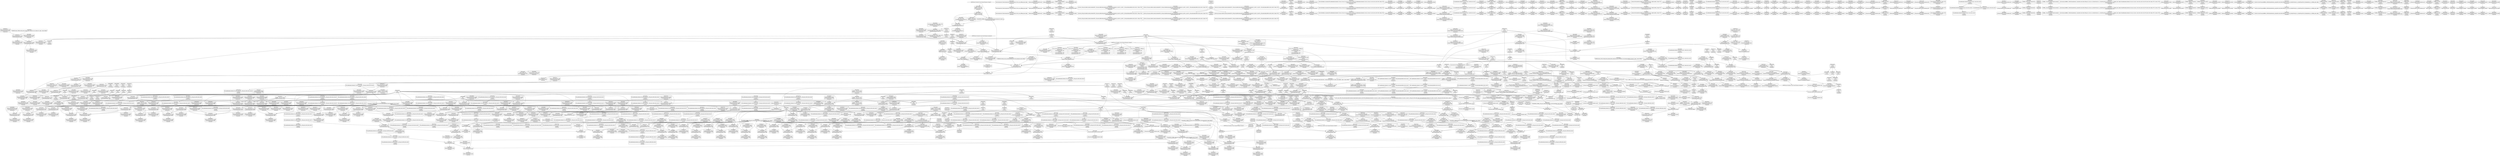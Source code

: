 digraph {
	CE0x3eece10 [shape=record,shape=Mrecord,label="{CE0x3eece10|selinux_inode_getsecurity:_tmp55|security/selinux/hooks.c,3103|*SummSource*}"]
	CE0x3f849e0 [shape=record,shape=Mrecord,label="{CE0x3f849e0|_ret_i32_%retval.0,_!dbg_!27732|security/selinux/include/avc.h,142}"]
	CE0x3f28f20 [shape=record,shape=Mrecord,label="{CE0x3f28f20|selinux_inode_getsecurity:_tmp6|security/selinux/hooks.c,3075}"]
	CE0x3f26600 [shape=record,shape=Mrecord,label="{CE0x3f26600|selinux_capable:_tmp3|security/selinux/hooks.c,2008}"]
	CE0x3f93960 [shape=record,shape=Mrecord,label="{CE0x3f93960|i64*_getelementptr_inbounds_(_21_x_i64_,_21_x_i64_*___llvm_gcov_ctr143,_i64_0,_i64_20)|*Constant*|*SummSink*}"]
	CE0x3ede690 [shape=record,shape=Mrecord,label="{CE0x3ede690|cred_has_capability:_call|security/selinux/hooks.c,1558|*SummSink*}"]
	CE0x3ee61b0 [shape=record,shape=Mrecord,label="{CE0x3ee61b0|%struct.task_struct*_(%struct.task_struct**)*_asm_movq_%gs:$_1:P_,$0_,_r,im,_dirflag_,_fpsr_,_flags_}"]
	CE0x3edf6f0 [shape=record,shape=Mrecord,label="{CE0x3edf6f0|selinux_inode_getsecurity:_land.lhs.true4|*SummSink*}"]
	CE0x3ebc4f0 [shape=record,shape=Mrecord,label="{CE0x3ebc4f0|selinux_inode_getsecurity:_frombool|*SummSource*}"]
	CE0x3ee5e10 [shape=record,shape=Mrecord,label="{CE0x3ee5e10|get_current:_tmp2|*SummSource*}"]
	CE0x3eabe00 [shape=record,shape=Mrecord,label="{CE0x3eabe00|selinux_inode_getsecurity:_entry|*SummSource*}"]
	CE0x3f36e60 [shape=record,shape=Mrecord,label="{CE0x3f36e60|GLOBAL:_cred_has_capability|*Constant*}"]
	CE0x3f4ef30 [shape=record,shape=Mrecord,label="{CE0x3f4ef30|selinux_inode_getsecurity:_tobool18|security/selinux/hooks.c,3097|*SummSink*}"]
	CE0x3fa7f90 [shape=record,shape=Mrecord,label="{CE0x3fa7f90|i16_4|*Constant*|*SummSource*}"]
	CE0x3ed6b70 [shape=record,shape=Mrecord,label="{CE0x3ed6b70|selinux_inode_getsecurity:_if.then|*SummSink*}"]
	CE0x3faff80 [shape=record,shape=Mrecord,label="{CE0x3faff80|_call_void___llvm_gcov_indirect_counter_increment(i32*___llvm_gcov_global_state_pred145,_i64**_getelementptr_inbounds_(_3_x_i64*_,_3_x_i64*_*___llvm_gcda_edge_table144,_i64_0,_i64_1)),_!dbg_!27728|security/selinux/hooks.c,1567}"]
	CE0x3fa9700 [shape=record,shape=Mrecord,label="{CE0x3fa9700|cred_has_capability:_tmp13|security/selinux/hooks.c,1575|*SummSource*}"]
	CE0x3f34120 [shape=record,shape=Mrecord,label="{CE0x3f34120|i8_1|*Constant*|*SummSource*}"]
	CE0x3f3f750 [shape=record,shape=Mrecord,label="{CE0x3f3f750|i32_3|*Constant*|*SummSource*}"]
	CE0x3fa5d60 [shape=record,shape=Mrecord,label="{CE0x3fa5d60|cred_has_capability:_tmp10|security/selinux/hooks.c,1575|*SummSink*}"]
	CE0x3edbbd0 [shape=record,shape=Mrecord,label="{CE0x3edbbd0|_call_void_mcount()_#3|*SummSource*}"]
	CE0x3f88230 [shape=record,shape=Mrecord,label="{CE0x3f88230|cred_has_capability:_tmp6|security/selinux/hooks.c,1574|*SummSink*}"]
	CE0x3edfb80 [shape=record,shape=Mrecord,label="{CE0x3edfb80|cred_sid:_tmp|*SummSource*}"]
	CE0x3ebf1a0 [shape=record,shape=Mrecord,label="{CE0x3ebf1a0|i64*_getelementptr_inbounds_(_2_x_i64_,_2_x_i64_*___llvm_gcov_ctr98,_i64_0,_i64_1)|*Constant*|*SummSource*}"]
	CE0x3ed7070 [shape=record,shape=Mrecord,label="{CE0x3ed7070|selinux_capable:_tmp3|security/selinux/hooks.c,2008|*SummSink*}"]
	CE0x3f92e70 [shape=record,shape=Mrecord,label="{CE0x3f92e70|cred_has_capability:_tmp5|security/selinux/hooks.c,1570|*SummSource*}"]
	CE0x3f0a1f0 [shape=record,shape=Mrecord,label="{CE0x3f0a1f0|cred_sid:_tmp2}"]
	CE0x3f79060 [shape=record,shape=Mrecord,label="{CE0x3f79060|i64_12|*Constant*}"]
	CE0x3e9f980 [shape=record,shape=Mrecord,label="{CE0x3e9f980|selinux_inode_getsecctx:_if.end|*SummSink*}"]
	CE0x3ee4fd0 [shape=record,shape=Mrecord,label="{CE0x3ee4fd0|selinux_inode_getsecurity:_do.end|*SummSource*}"]
	CE0x3ed5ca0 [shape=record,shape=Mrecord,label="{CE0x3ed5ca0|COLLAPSED:_GCMRE___llvm_gcov_ctr242_internal_global_26_x_i64_zeroinitializer:_elem_0:default:}"]
	CE0x3f346f0 [shape=record,shape=Mrecord,label="{CE0x3f346f0|_call_void_lockdep_rcu_suspicious(i8*_getelementptr_inbounds_(_25_x_i8_,_25_x_i8_*_.str3,_i32_0,_i32_0),_i32_3087,_i8*_getelementptr_inbounds_(_45_x_i8_,_45_x_i8_*_.str12,_i32_0,_i32_0))_#10,_!dbg_!27740|security/selinux/hooks.c,3087}"]
	CE0x3f83e40 [shape=record,shape=Mrecord,label="{CE0x3f83e40|avc_audit:_avd|Function::avc_audit&Arg::avd::|*SummSource*}"]
	CE0x3f09780 [shape=record,shape=Mrecord,label="{CE0x3f09780|cred_sid:_tmp1|*SummSink*}"]
	CE0x3e91d20 [shape=record,shape=Mrecord,label="{CE0x3e91d20|selinux_inode_getsecctx:_entry|*SummSink*}"]
	CE0x3fa48e0 [shape=record,shape=Mrecord,label="{CE0x3fa48e0|cred_sid:_tmp5|security/selinux/hooks.c,196|*SummSource*}"]
	CE0x3fa8ae0 [shape=record,shape=Mrecord,label="{CE0x3fa8ae0|cred_has_capability:_call7|security/selinux/hooks.c,1579}"]
	CE0x3ebf100 [shape=record,shape=Mrecord,label="{CE0x3ebf100|i64*_getelementptr_inbounds_(_2_x_i64_,_2_x_i64_*___llvm_gcov_ctr98,_i64_0,_i64_1)|*Constant*}"]
	CE0x3f49da0 [shape=record,shape=Mrecord,label="{CE0x3f49da0|selinux_inode_getsecurity:_tmp42|security/selinux/hooks.c,3095}"]
	CE0x3edf410 [shape=record,shape=Mrecord,label="{CE0x3edf410|0:_i8,_8:_i32,_24:_%struct.selinux_audit_data*,_:_SCMRE_0,1_|*MultipleSource*|security/selinux/hooks.c, 1555|security/selinux/hooks.c,1562}"]
	CE0x3ebd6d0 [shape=record,shape=Mrecord,label="{CE0x3ebd6d0|i64*_getelementptr_inbounds_(_26_x_i64_,_26_x_i64_*___llvm_gcov_ctr242,_i64_0,_i64_0)|*Constant*}"]
	CE0x3f39f80 [shape=record,shape=Mrecord,label="{CE0x3f39f80|selinux_capable:_ns|Function::selinux_capable&Arg::ns::|*SummSink*}"]
	CE0x3f4c150 [shape=record,shape=Mrecord,label="{CE0x3f4c150|selinux_inode_getsecurity:_tmp36|security/selinux/hooks.c,3093|*SummSource*}"]
	CE0x3f800d0 [shape=record,shape=Mrecord,label="{CE0x3f800d0|cred_has_capability:_tmp19|security/selinux/hooks.c,1580|*SummSource*}"]
	CE0x3f8bcf0 [shape=record,shape=Mrecord,label="{CE0x3f8bcf0|cred_has_capability:_bb|*SummSource*}"]
	CE0x3f390b0 [shape=record,shape=Mrecord,label="{CE0x3f390b0|selinux_capable:_entry|*SummSink*}"]
	CE0x3fb0290 [shape=record,shape=Mrecord,label="{CE0x3fb0290|__llvm_gcov_indirect_counter_increment:_counter}"]
	CE0x3fa9b60 [shape=record,shape=Mrecord,label="{CE0x3fa9b60|i1_true|*Constant*}"]
	CE0x3e94330 [shape=record,shape=Mrecord,label="{CE0x3e94330|selinux_inode_getsecctx:_if.end|*SummSource*}"]
	CE0x3ee85f0 [shape=record,shape=Mrecord,label="{CE0x3ee85f0|selinux_inode_getsecurity:_tmp53|security/selinux/hooks.c,3101}"]
	CE0x3f7d630 [shape=record,shape=Mrecord,label="{CE0x3f7d630|avc_has_perm_noaudit:_tclass|Function::avc_has_perm_noaudit&Arg::tclass::|*SummSink*}"]
	CE0x3f8ede0 [shape=record,shape=Mrecord,label="{CE0x3f8ede0|cred_has_capability:_cap1|security/selinux/hooks.c,1563|*SummSource*}"]
	CE0x3fa3050 [shape=record,shape=Mrecord,label="{CE0x3fa3050|cred_has_capability:_tmp2|security/selinux/hooks.c,1567|*SummSink*}"]
	CE0x3ee1360 [shape=record,shape=Mrecord,label="{CE0x3ee1360|cred_has_capability:_sw.bb2}"]
	CE0x3faec80 [shape=record,shape=Mrecord,label="{CE0x3faec80|0:_i32,_4:_i32,_8:_i32,_12:_i32,_:_CMRE_4,8_|*MultipleSource*|security/selinux/hooks.c,196|*LoadInst*|security/selinux/hooks.c,196|security/selinux/hooks.c,197}"]
	CE0x3f0df40 [shape=record,shape=Mrecord,label="{CE0x3f0df40|cred_has_capability:_audit|Function::cred_has_capability&Arg::audit::|*SummSource*}"]
	CE0x3ed8bf0 [shape=record,shape=Mrecord,label="{CE0x3ed8bf0|cred_has_capability:_call|security/selinux/hooks.c,1558|*SummSource*}"]
	CE0x3f26d80 [shape=record,shape=Mrecord,label="{CE0x3f26d80|selinux_inode_getsecurity:_tmp17|security/selinux/hooks.c,3087}"]
	CE0x3ebd5a0 [shape=record,shape=Mrecord,label="{CE0x3ebd5a0|selinux_inode_getsecurity:_if.then5|*SummSink*}"]
	CE0x3f3d420 [shape=record,shape=Mrecord,label="{CE0x3f3d420|selinux_inode_getsecurity:_tmp30|security/selinux/hooks.c,3089}"]
	CE0x3eed0f0 [shape=record,shape=Mrecord,label="{CE0x3eed0f0|selinux_inode_getsecurity:_tmp56|security/selinux/hooks.c,3103|*SummSink*}"]
	CE0x3f36a20 [shape=record,shape=Mrecord,label="{CE0x3f36a20|selinux_capable:_tmp9|security/selinux/hooks.c,2011|*SummSource*}"]
	CE0x3f48b10 [shape=record,shape=Mrecord,label="{CE0x3f48b10|selinux_inode_getsecurity:_tmp40|security/selinux/hooks.c,3094|*SummSource*}"]
	CE0x3f208a0 [shape=record,shape=Mrecord,label="{CE0x3f208a0|i64*_getelementptr_inbounds_(_26_x_i64_,_26_x_i64_*___llvm_gcov_ctr242,_i64_0,_i64_22)|*Constant*}"]
	CE0x3f84670 [shape=record,shape=Mrecord,label="{CE0x3f84670|avc_audit:_a|Function::avc_audit&Arg::a::|*SummSource*}"]
	CE0x3ee2cf0 [shape=record,shape=Mrecord,label="{CE0x3ee2cf0|GLOBAL:___llvm_gcov_ctr142|Global_var:__llvm_gcov_ctr142|*SummSource*}"]
	CE0x3fad540 [shape=record,shape=Mrecord,label="{CE0x3fad540|VOIDTB_TE_array:_GCE_.str49_private_unnamed_addr_constant_40_x_i8_c_013SELinux:_out_of_range_capability_%d_0A_00_,_align_1:_elem_0:default:}"]
	CE0x3fa1500 [shape=record,shape=Mrecord,label="{CE0x3fa1500|i32_-1|*Constant*|*SummSource*}"]
	CE0x3edc1f0 [shape=record,shape=Mrecord,label="{CE0x3edc1f0|__llvm_gcov_indirect_counter_increment:_tmp3|*SummSink*}"]
	CE0x3f8f600 [shape=record,shape=Mrecord,label="{CE0x3f8f600|i64*_getelementptr_inbounds_(_21_x_i64_,_21_x_i64_*___llvm_gcov_ctr143,_i64_0,_i64_7)|*Constant*|*SummSource*}"]
	CE0x3edfe50 [shape=record,shape=Mrecord,label="{CE0x3edfe50|i64*_getelementptr_inbounds_(_6_x_i64_,_6_x_i64_*___llvm_gcov_ctr142,_i64_0,_i64_0)|*Constant*|*SummSink*}"]
	CE0x3f68420 [shape=record,shape=Mrecord,label="{CE0x3f68420|cred_has_capability:_tmp31|security/selinux/hooks.c,1585|*SummSource*}"]
	CE0x3eca300 [shape=record,shape=Mrecord,label="{CE0x3eca300|selinux_inode_getsecurity:_name|Function::selinux_inode_getsecurity&Arg::name::|*SummSource*}"]
	CE0x3f75c50 [shape=record,shape=Mrecord,label="{CE0x3f75c50|cred_has_capability:_do.cond|*SummSink*}"]
	CE0x3f65d80 [shape=record,shape=Mrecord,label="{CE0x3f65d80|cred_has_capability:_tmp28|security/selinux/hooks.c,1584}"]
	CE0x3f38d00 [shape=record,shape=Mrecord,label="{CE0x3f38d00|GLOBAL:_selinux_capable|*Constant*|*SummSink*}"]
	CE0x3f87910 [shape=record,shape=Mrecord,label="{CE0x3f87910|cred_sid:_tmp6|security/selinux/hooks.c,197|*SummSource*}"]
	CE0x3f368b0 [shape=record,shape=Mrecord,label="{CE0x3f368b0|selinux_capable:_tmp9|security/selinux/hooks.c,2011}"]
	CE0x3faef10 [shape=record,shape=Mrecord,label="{CE0x3faef10|cred_has_capability:_call8|security/selinux/hooks.c,1581|*SummSource*}"]
	CE0x3f480b0 [shape=record,shape=Mrecord,label="{CE0x3f480b0|selinux_inode_getsecurity:_tmp37|security/selinux/hooks.c,3093|*SummSource*}"]
	CE0x3fb1e00 [shape=record,shape=Mrecord,label="{CE0x3fb1e00|cred_sid:_tmp4|*LoadInst*|security/selinux/hooks.c,196|*SummSink*}"]
	CE0x3e8ac40 [shape=record,shape=Mrecord,label="{CE0x3e8ac40|selinux_inode_getsecurity:_tmp14|security/selinux/hooks.c,3087|*SummSource*}"]
	CE0x3f72040 [shape=record,shape=Mrecord,label="{CE0x3f72040|__llvm_gcov_indirect_counter_increment:_counters|Function::__llvm_gcov_indirect_counter_increment&Arg::counters::}"]
	CE0x3f75800 [shape=record,shape=Mrecord,label="{CE0x3f75800|_call_void_mcount()_#3|*SummSource*}"]
	CE0x3f70a70 [shape=record,shape=Mrecord,label="{CE0x3f70a70|cred_has_capability:_call3|security/selinux/hooks.c,1573}"]
	CE0x3ef0a60 [shape=record,shape=Mrecord,label="{CE0x3ef0a60|cred_sid:_cred|Function::cred_sid&Arg::cred::}"]
	CE0x3edf7f0 [shape=record,shape=Mrecord,label="{CE0x3edf7f0|selinux_inode_getsecurity:_if.end14}"]
	CE0x5d90a30 [shape=record,shape=Mrecord,label="{CE0x5d90a30|selinux_inode_getsecctx:_inode|Function::selinux_inode_getsecctx&Arg::inode::}"]
	CE0x3ea59c0 [shape=record,shape=Mrecord,label="{CE0x3ea59c0|selinux_inode_getsecctx:_tmp3|security/selinux/hooks.c,5737}"]
	CE0x3fb24d0 [shape=record,shape=Mrecord,label="{CE0x3fb24d0|cred_has_capability:_sw.bb|*SummSink*}"]
	CE0x3e91720 [shape=record,shape=Mrecord,label="{CE0x3e91720|selinux_inode_getsecctx:_if.end}"]
	CE0x3f36df0 [shape=record,shape=Mrecord,label="{CE0x3f36df0|selinux_capable:_call1|security/selinux/hooks.c,2011|*SummSink*}"]
	CE0x3f51360 [shape=record,shape=Mrecord,label="{CE0x3f51360|i64_17|*Constant*|*SummSink*}"]
	CE0x479f1c0 [shape=record,shape=Mrecord,label="{CE0x479f1c0|i64_2|*Constant*|*SummSource*}"]
	CE0x3f3b950 [shape=record,shape=Mrecord,label="{CE0x3f3b950|selinux_inode_getsecurity:_tobool9|security/selinux/hooks.c,3089|*SummSink*}"]
	CE0x3ea3eb0 [shape=record,shape=Mrecord,label="{CE0x3ea3eb0|selinux_inode_getsecctx:_tmp2|security/selinux/hooks.c,5737|*SummSink*}"]
	CE0x3ee63c0 [shape=record,shape=Mrecord,label="{CE0x3ee63c0|%struct.task_struct*_(%struct.task_struct**)*_asm_movq_%gs:$_1:P_,$0_,_r,im,_dirflag_,_fpsr_,_flags_|*SummSink*}"]
	CE0x3f3d760 [shape=record,shape=Mrecord,label="{CE0x3f3d760|selinux_inode_getsecurity:_tmp30|security/selinux/hooks.c,3089|*SummSink*}"]
	CE0x3ec2f20 [shape=record,shape=Mrecord,label="{CE0x3ec2f20|cred_has_capability:_if.then|*SummSource*}"]
	CE0x3f29170 [shape=record,shape=Mrecord,label="{CE0x3f29170|selinux_inode_getsecurity:_tmp6|security/selinux/hooks.c,3075|*SummSource*}"]
	CE0x3ee8360 [shape=record,shape=Mrecord,label="{CE0x3ee8360|selinux_inode_getsecurity:_tmp53|security/selinux/hooks.c,3101|*SummSink*}"]
	CE0x3f4f630 [shape=record,shape=Mrecord,label="{CE0x3f4f630|i64_21|*Constant*}"]
	CE0x3ea57d0 [shape=record,shape=Mrecord,label="{CE0x3ea57d0|_call_void_mcount()_#3}"]
	CE0x3ed6c70 [shape=record,shape=Mrecord,label="{CE0x3ed6c70|selinux_inode_getsecurity:_if.end}"]
	CE0x3ed9710 [shape=record,shape=Mrecord,label="{CE0x3ed9710|selinux_inode_getsecurity:_if.then|*SummSource*}"]
	CE0x3f7bdb0 [shape=record,shape=Mrecord,label="{CE0x3f7bdb0|cred_has_capability:_bb|*SummSink*}"]
	CE0x3f2c730 [shape=record,shape=Mrecord,label="{CE0x3f2c730|selinux_inode_getsecurity:_tobool2|security/selinux/hooks.c,3087}"]
	CE0x3f664f0 [shape=record,shape=Mrecord,label="{CE0x3f664f0|cred_has_capability:_tmp28|security/selinux/hooks.c,1584|*SummSink*}"]
	CE0x3f87680 [shape=record,shape=Mrecord,label="{CE0x3f87680|GLOBAL:_cred_sid|*Constant*}"]
	CE0x3f7f4c0 [shape=record,shape=Mrecord,label="{CE0x3f7f4c0|cred_has_capability:_tobool|security/selinux/hooks.c,1582|*SummSink*}"]
	CE0x3ed9410 [shape=record,shape=Mrecord,label="{CE0x3ed9410|selinux_inode_getsecurity:_return|*SummSource*}"]
	CE0x3fab990 [shape=record,shape=Mrecord,label="{CE0x3fab990|i8_3|*Constant*|*SummSink*}"]
	CE0x3f3c150 [shape=record,shape=Mrecord,label="{CE0x3f3c150|i64_13|*Constant*}"]
	CE0x3fa4e30 [shape=record,shape=Mrecord,label="{CE0x3fa4e30|_call_void___llvm_gcov_indirect_counter_increment(i32*___llvm_gcov_global_state_pred145,_i64**_getelementptr_inbounds_(_3_x_i64*_,_3_x_i64*_*___llvm_gcda_edge_table144,_i64_0,_i64_2)),_!dbg_!27732|security/selinux/hooks.c,1570}"]
	CE0x3e8a610 [shape=record,shape=Mrecord,label="{CE0x3e8a610|selinux_inode_getsecurity:_tmp13|security/selinux/hooks.c,3087|*SummSource*}"]
	CE0x3fa2f10 [shape=record,shape=Mrecord,label="{CE0x3fa2f10|cred_has_capability:_tmp2|security/selinux/hooks.c,1567}"]
	CE0x3f83a10 [shape=record,shape=Mrecord,label="{CE0x3f83a10|avc_audit:_requested|Function::avc_audit&Arg::requested::|*SummSource*}"]
	CE0x3ec67c0 [shape=record,shape=Mrecord,label="{CE0x3ec67c0|i64*_getelementptr_inbounds_(_2_x_i64_,_2_x_i64_*___llvm_gcov_ctr98,_i64_0,_i64_0)|*Constant*|*SummSource*}"]
	CE0x3e89fe0 [shape=record,shape=Mrecord,label="{CE0x3e89fe0|selinux_inode_getsecurity:_tmp12|security/selinux/hooks.c,3087|*SummSource*}"]
	CE0x3ed6e40 [shape=record,shape=Mrecord,label="{CE0x3ed6e40|selinux_inode_getsecurity:_if.end|*SummSink*}"]
	CE0x3f4bb20 [shape=record,shape=Mrecord,label="{CE0x3f4bb20|selinux_inode_getsecurity:_tmp36|security/selinux/hooks.c,3093}"]
	CE0x3eb8560 [shape=record,shape=Mrecord,label="{CE0x3eb8560|GLOBAL:_current_task|Global_var:current_task}"]
	CE0x3e91c70 [shape=record,shape=Mrecord,label="{CE0x3e91c70|i64_1|*Constant*|*SummSource*}"]
	CE0x3f3cd60 [shape=record,shape=Mrecord,label="{CE0x3f3cd60|selinux_inode_getsecurity:_tmp29|security/selinux/hooks.c,3089}"]
	CE0x3f39c90 [shape=record,shape=Mrecord,label="{CE0x3f39c90|selinux_capable:_ns|Function::selinux_capable&Arg::ns::}"]
	CE0x3facaf0 [shape=record,shape=Mrecord,label="{CE0x3facaf0|cred_has_capability:_shr|security/selinux/hooks.c,1565|*SummSource*}"]
	CE0x3f4b6a0 [shape=record,shape=Mrecord,label="{CE0x3f4b6a0|i64*_getelementptr_inbounds_(_26_x_i64_,_26_x_i64_*___llvm_gcov_ctr242,_i64_0,_i64_16)|*Constant*|*SummSource*}"]
	CE0x3fa3930 [shape=record,shape=Mrecord,label="{CE0x3fa3930|cred_sid:_sid|security/selinux/hooks.c,197|*SummSink*}"]
	CE0x3f85f90 [shape=record,shape=Mrecord,label="{CE0x3f85f90|cred_has_capability:_if.end}"]
	CE0x3eea650 [shape=record,shape=Mrecord,label="{CE0x3eea650|selinux_inode_getsecurity:_retval.0|*SummSource*}"]
	CE0x3f280a0 [shape=record,shape=Mrecord,label="{CE0x3f280a0|selinux_inode_getsecurity:_tmp4|security/selinux/hooks.c,3075|*SummSource*}"]
	CE0x3f2a050 [shape=record,shape=Mrecord,label="{CE0x3f2a050|selinux_capable:_audit|Function::selinux_capable&Arg::audit::}"]
	CE0x3edabc0 [shape=record,shape=Mrecord,label="{CE0x3edabc0|COLLAPSED:_CMRE:_elem_0:default:}"]
	CE0x3fa68b0 [shape=record,shape=Mrecord,label="{CE0x3fa68b0|i64*_getelementptr_inbounds_(_21_x_i64_,_21_x_i64_*___llvm_gcov_ctr143,_i64_0,_i64_9)|*Constant*}"]
	CE0x3f26b10 [shape=record,shape=Mrecord,label="{CE0x3f26b10|i64_7|*Constant*}"]
	CE0x3f790d0 [shape=record,shape=Mrecord,label="{CE0x3f790d0|i64_12|*Constant*|*SummSource*}"]
	CE0x3ec3f90 [shape=record,shape=Mrecord,label="{CE0x3ec3f90|selinux_capable:_tobool|security/selinux/hooks.c,2008|*SummSource*}"]
	CE0x479f260 [shape=record,shape=Mrecord,label="{CE0x479f260|selinux_inode_getsecctx:_cmp|security/selinux/hooks.c,5737|*SummSink*}"]
	CE0x3f913b0 [shape=record,shape=Mrecord,label="{CE0x3f913b0|_ret_void}"]
	CE0x3f28a60 [shape=record,shape=Mrecord,label="{CE0x3f28a60|selinux_inode_getsecurity:_tmp5|security/selinux/hooks.c,3075}"]
	CE0x3e89de0 [shape=record,shape=Mrecord,label="{CE0x3e89de0|i64_5|*Constant*|*SummSink*}"]
	CE0x3f79770 [shape=record,shape=Mrecord,label="{CE0x3f79770|cred_has_capability:_tmp10|security/selinux/hooks.c,1575}"]
	CE0x3e9db70 [shape=record,shape=Mrecord,label="{CE0x3e9db70|selinux_inode_getsecctx:_ctx|Function::selinux_inode_getsecctx&Arg::ctx::|*SummSource*}"]
	CE0x3e8d920 [shape=record,shape=Mrecord,label="{CE0x3e8d920|selinux_inode_getsecctx:_bb}"]
	CE0x3f3c9f0 [shape=record,shape=Mrecord,label="{CE0x3f3c9f0|selinux_inode_getsecurity:_tmp28|security/selinux/hooks.c,3089|*SummSink*}"]
	CE0x3ebac60 [shape=record,shape=Mrecord,label="{CE0x3ebac60|selinux_inode_getsecurity:_tmp58|security/selinux/hooks.c,3104}"]
	CE0x3f4fbe0 [shape=record,shape=Mrecord,label="{CE0x3f4fbe0|selinux_inode_getsecurity:_call13|security/selinux/hooks.c,3093}"]
	CE0x3ed8b60 [shape=record,shape=Mrecord,label="{CE0x3ed8b60|i64_8|*Constant*|*SummSource*}"]
	CE0x3f71000 [shape=record,shape=Mrecord,label="{CE0x3f71000|i8*_getelementptr_inbounds_(_40_x_i8_,_40_x_i8_*_.str49,_i32_0,_i32_0)|*Constant*}"]
	CE0x3edbb60 [shape=record,shape=Mrecord,label="{CE0x3edbb60|_call_void_mcount()_#3}"]
	CE0x3ea4000 [shape=record,shape=Mrecord,label="{CE0x3ea4000|i64_0|*Constant*|*SummSource*}"]
	CE0x3e8b360 [shape=record,shape=Mrecord,label="{CE0x3e8b360|selinux_inode_getsecurity:_tmp15|security/selinux/hooks.c,3087|*SummSink*}"]
	CE0x3f90a00 [shape=record,shape=Mrecord,label="{CE0x3f90a00|_switch_i32_%shr,_label_%sw.default_i32_0,_label_%sw.bb_i32_1,_label_%sw.bb2_,_!dbg_!27727|security/selinux/hooks.c,1565}"]
	CE0x3f135e0 [shape=record,shape=Mrecord,label="{CE0x3f135e0|selinux_capable:_retval.0|*SummSink*}"]
	CE0x3eaa550 [shape=record,shape=Mrecord,label="{CE0x3eaa550|i64_1|*Constant*}"]
	CE0x3f89d40 [shape=record,shape=Mrecord,label="{CE0x3f89d40|cred_has_capability:_ad|security/selinux/hooks.c, 1555}"]
	CE0x3fa0f30 [shape=record,shape=Mrecord,label="{CE0x3fa0f30|i64*_getelementptr_inbounds_(_21_x_i64_,_21_x_i64_*___llvm_gcov_ctr143,_i64_0,_i64_0)|*Constant*|*SummSource*}"]
	CE0x3e90db0 [shape=record,shape=Mrecord,label="{CE0x3e90db0|selinux_inode_getsecctx:_tmp8|security/selinux/hooks.c,5739}"]
	CE0x3f621c0 [shape=record,shape=Mrecord,label="{CE0x3f621c0|i64_16|*Constant*}"]
	CE0x3e930b0 [shape=record,shape=Mrecord,label="{CE0x3e930b0|selinux_inode_getsecurity:_if.then16}"]
	CE0x3fa52f0 [shape=record,shape=Mrecord,label="{CE0x3fa52f0|i32_1|*Constant*}"]
	CE0x3f71800 [shape=record,shape=Mrecord,label="{CE0x3f71800|i32_31|*Constant*|*SummSink*}"]
	CE0x3fafe80 [shape=record,shape=Mrecord,label="{CE0x3fafe80|_switch_i32_%shr,_label_%sw.default_i32_0,_label_%sw.bb_i32_1,_label_%sw.bb2_,_!dbg_!27727|security/selinux/hooks.c,1565|*SummSink*}"]
	CE0x3f7a050 [shape=record,shape=Mrecord,label="{CE0x3f7a050|cred_has_capability:_tmp9|security/selinux/hooks.c,1575}"]
	CE0x3fa2990 [shape=record,shape=Mrecord,label="{CE0x3fa2990|i64*_getelementptr_inbounds_(_21_x_i64_,_21_x_i64_*___llvm_gcov_ctr143,_i64_0,_i64_4)|*Constant*}"]
	CE0x3f3e990 [shape=record,shape=Mrecord,label="{CE0x3f3e990|selinux_inode_getsecurity:_tmp33|security/selinux/hooks.c,3090|*SummSink*}"]
	CE0x3f83250 [shape=record,shape=Mrecord,label="{CE0x3f83250|avc_audit:_tsid|Function::avc_audit&Arg::tsid::|*SummSource*}"]
	CE0x3f66cc0 [shape=record,shape=Mrecord,label="{CE0x3f66cc0|cred_has_capability:_tmp29|security/selinux/hooks.c,1584|*SummSource*}"]
	CE0x3f505c0 [shape=record,shape=Mrecord,label="{CE0x3f505c0|selinux_inode_getsecurity:_error.0}"]
	CE0x3f20de0 [shape=record,shape=Mrecord,label="{CE0x3f20de0|selinux_inode_getsecurity:_tmp50|security/selinux/hooks.c,3098|*SummSink*}"]
	CE0x3f4a6b0 [shape=record,shape=Mrecord,label="{CE0x3f4a6b0|selinux_inode_getsecurity:_tmp42|security/selinux/hooks.c,3095|*SummSink*}"]
	CE0x3f48950 [shape=record,shape=Mrecord,label="{CE0x3f48950|selinux_inode_getsecurity:_tmp40|security/selinux/hooks.c,3094}"]
	CE0x3f8a100 [shape=record,shape=Mrecord,label="{CE0x3f8a100|0:_i32,_4:_i32,_8:_i32,_12:_i32,_:_CMRE_8,12_|*MultipleSource*|security/selinux/hooks.c,196|*LoadInst*|security/selinux/hooks.c,196|security/selinux/hooks.c,197}"]
	"CONST[source:0(mediator),value:2(dynamic)][purpose:{subject}]"
	CE0x3f2ed70 [shape=record,shape=Mrecord,label="{CE0x3f2ed70|selinux_inode_getsecurity:_tmp19|security/selinux/hooks.c,3087|*SummSink*}"]
	CE0x3f3c6e0 [shape=record,shape=Mrecord,label="{CE0x3f3c6e0|i64_14|*Constant*|*SummSink*}"]
	CE0x3fac040 [shape=record,shape=Mrecord,label="{CE0x3fac040|cred_has_capability:_tmp1}"]
	CE0x3f84ab0 [shape=record,shape=Mrecord,label="{CE0x3f84ab0|_ret_i32_%retval.0,_!dbg_!27732|security/selinux/include/avc.h,142|*SummSource*}"]
	CE0x3ed94f0 [shape=record,shape=Mrecord,label="{CE0x3ed94f0|selinux_inode_getsecurity:_return|*SummSink*}"]
	CE0x3ea9c50 [shape=record,shape=Mrecord,label="{CE0x3ea9c50|i64*_getelementptr_inbounds_(_2_x_i64_,_2_x_i64_*___llvm_gcov_ctr131,_i64_0,_i64_0)|*Constant*}"]
	CE0x3f22ca0 [shape=record,shape=Mrecord,label="{CE0x3f22ca0|GLOBAL:_selinux_inode_getsecurity.__warned|Global_var:selinux_inode_getsecurity.__warned|*SummSink*}"]
	CE0x3f645d0 [shape=record,shape=Mrecord,label="{CE0x3f645d0|cred_has_capability:_tmp25|security/selinux/hooks.c,1582|*SummSink*}"]
	CE0x3f08800 [shape=record,shape=Mrecord,label="{CE0x3f08800|selinux_capable:_tmp6|security/selinux/hooks.c,2009}"]
	CE0x3e9dd70 [shape=record,shape=Mrecord,label="{CE0x3e9dd70|selinux_inode_getsecctx:_tmp9|security/selinux/hooks.c,5739|*SummSink*}"]
	CE0x3edc4d0 [shape=record,shape=Mrecord,label="{CE0x3edc4d0|i32_10|*Constant*|*SummSink*}"]
	CE0x3eb9be0 [shape=record,shape=Mrecord,label="{CE0x3eb9be0|get_current:_entry|*SummSource*}"]
	CE0x3ed9620 [shape=record,shape=Mrecord,label="{CE0x3ed9620|selinux_inode_getsecurity:_if.then}"]
	CE0x3edd170 [shape=record,shape=Mrecord,label="{CE0x3edd170|_call_void_mcount()_#3|*SummSink*}"]
	CE0x3f3dd90 [shape=record,shape=Mrecord,label="{CE0x3f3dd90|selinux_inode_getsecurity:_tmp31|security/selinux/hooks.c,3089|*SummSink*}"]
	CE0x3f31e80 [shape=record,shape=Mrecord,label="{CE0x3f31e80|selinux_inode_getsecurity:_tmp21|security/selinux/hooks.c,3087}"]
	CE0x3faa510 [shape=record,shape=Mrecord,label="{CE0x3faa510|cred_has_capability:_tmp16|security/selinux/hooks.c,1576|*SummSource*}"]
	CE0x3eb19f0 [shape=record,shape=Mrecord,label="{CE0x3eb19f0|_ret_i32_%retval.0,_!dbg_!27724|security/selinux/hooks.c,5741|*SummSource*}"]
	CE0x3eafd40 [shape=record,shape=Mrecord,label="{CE0x3eafd40|selinux_inode_getsecctx:_tmp4|security/selinux/hooks.c,5737|*SummSink*}"]
	CE0x3f34ac0 [shape=record,shape=Mrecord,label="{CE0x3f34ac0|selinux_inode_getsecurity:_tmp25|security/selinux/hooks.c,3087|*SummSink*}"]
	CE0x3f38fe0 [shape=record,shape=Mrecord,label="{CE0x3f38fe0|selinux_capable:_entry}"]
	CE0x3f65500 [shape=record,shape=Mrecord,label="{CE0x3f65500|cred_has_capability:_tmp27|security/selinux/hooks.c,1583}"]
	CE0x3f67b30 [shape=record,shape=Mrecord,label="{CE0x3f67b30|i64*_getelementptr_inbounds_(_21_x_i64_,_21_x_i64_*___llvm_gcov_ctr143,_i64_0,_i64_19)|*Constant*|*SummSource*}"]
	CE0x3f73890 [shape=record,shape=Mrecord,label="{CE0x3f73890|_call_void___llvm_gcov_indirect_counter_increment(i32*___llvm_gcov_global_state_pred145,_i64**_getelementptr_inbounds_(_3_x_i64*_,_3_x_i64*_*___llvm_gcda_edge_table144,_i64_0,_i64_2)),_!dbg_!27732|security/selinux/hooks.c,1570|*SummSource*}"]
	CE0x3f257c0 [shape=record,shape=Mrecord,label="{CE0x3f257c0|get_current:_bb|*SummSink*}"]
	CE0x3eb0210 [shape=record,shape=Mrecord,label="{CE0x3eb0210|_ret_i32_%retval.0,_!dbg_!27779|security/selinux/hooks.c,3104|*SummSource*}"]
	CE0x3eed9e0 [shape=record,shape=Mrecord,label="{CE0x3eed9e0|selinux_inode_getsecurity:_tmp56|security/selinux/hooks.c,3103|*SummSource*}"]
	CE0x3ed66a0 [shape=record,shape=Mrecord,label="{CE0x3ed66a0|selinux_inode_getsecurity:_context|security/selinux/hooks.c, 3072}"]
	CE0x3f30cc0 [shape=record,shape=Mrecord,label="{CE0x3f30cc0|i32_3087|*Constant*|*SummSink*}"]
	CE0x3f7d190 [shape=record,shape=Mrecord,label="{CE0x3f7d190|avc_has_perm_noaudit:_tsid|Function::avc_has_perm_noaudit&Arg::tsid::|*SummSink*}"]
	CE0x3f2e2c0 [shape=record,shape=Mrecord,label="{CE0x3f2e2c0|selinux_inode_getsecurity:_call|security/selinux/hooks.c,3075|*SummSource*}"]
	CE0x3fb26e0 [shape=record,shape=Mrecord,label="{CE0x3fb26e0|cred_has_capability:_do.end6|*SummSource*}"]
	CE0x3f8d7c0 [shape=record,shape=Mrecord,label="{CE0x3f8d7c0|cred_has_capability:_u|security/selinux/hooks.c,1563|*SummSink*}"]
	CE0x3f313b0 [shape=record,shape=Mrecord,label="{CE0x3f313b0|i8*_getelementptr_inbounds_(_45_x_i8_,_45_x_i8_*_.str12,_i32_0,_i32_0)|*Constant*|*SummSource*}"]
	CE0x3eda040 [shape=record,shape=Mrecord,label="{CE0x3eda040|selinux_capable:_tmp|*SummSink*}"]
	CE0x3ed5660 [shape=record,shape=Mrecord,label="{CE0x3ed5660|i32_10|*Constant*}"]
	CE0x3f28470 [shape=record,shape=Mrecord,label="{CE0x3f28470|GLOBAL:___llvm_gcov_ctr242|Global_var:__llvm_gcov_ctr242}"]
	CE0x3f36250 [shape=record,shape=Mrecord,label="{CE0x3f36250|selinux_capable:_tmp8|security/selinux/hooks.c,2011|*SummSink*}"]
	CE0x3ed8f70 [shape=record,shape=Mrecord,label="{CE0x3ed8f70|GLOBAL:_cred_sid|*Constant*|*SummSink*}"]
	CE0x3f29510 [shape=record,shape=Mrecord,label="{CE0x3f29510|selinux_inode_getsecurity:_tmp7|security/selinux/hooks.c,3075}"]
	CE0x3f82f40 [shape=record,shape=Mrecord,label="{CE0x3f82f40|avc_audit:_ssid|Function::avc_audit&Arg::ssid::|*SummSink*}"]
	CE0x3ed5370 [shape=record,shape=Mrecord,label="{CE0x3ed5370|i8*_null|*Constant*|*SummSink*}"]
	CE0x3f692f0 [shape=record,shape=Mrecord,label="{CE0x3f692f0|cred_has_capability:_retval.0|*SummSource*}"]
	CE0x3f7e1d0 [shape=record,shape=Mrecord,label="{CE0x3f7e1d0|avc_has_perm_noaudit:_avd|Function::avc_has_perm_noaudit&Arg::avd::|*SummSink*}"]
	CE0x3eafab0 [shape=record,shape=Mrecord,label="{CE0x3eafab0|GLOBAL:___llvm_gcov_ctr338|Global_var:__llvm_gcov_ctr338|*SummSink*}"]
	CE0x3f742a0 [shape=record,shape=Mrecord,label="{CE0x3f742a0|cred_has_capability:_avd|security/selinux/hooks.c, 1556|*SummSource*}"]
	CE0x3f7f6e0 [shape=record,shape=Mrecord,label="{CE0x3f7f6e0|cred_has_capability:_tmp18|security/selinux/hooks.c,1580|*SummSink*}"]
	CE0x3faa430 [shape=record,shape=Mrecord,label="{CE0x3faa430|i64*_getelementptr_inbounds_(_21_x_i64_,_21_x_i64_*___llvm_gcov_ctr143,_i64_0,_i64_11)|*Constant*|*SummSink*}"]
	CE0x3f09090 [shape=record,shape=Mrecord,label="{CE0x3f09090|cred_sid:_tmp1}"]
	CE0x3f7c750 [shape=record,shape=Mrecord,label="{CE0x3f7c750|avc_has_perm_noaudit:_entry|*SummSink*}"]
	CE0x3ed7f50 [shape=record,shape=Mrecord,label="{CE0x3ed7f50|selinux_inode_getsecurity:_if.then5|*SummSource*}"]
	CE0x3eda7b0 [shape=record,shape=Mrecord,label="{CE0x3eda7b0|selinux_inode_getsecurity:_out_nofree}"]
	CE0x3f32360 [shape=record,shape=Mrecord,label="{CE0x3f32360|selinux_inode_getsecurity:_tmp22|security/selinux/hooks.c,3087}"]
	CE0x3f0d310 [shape=record,shape=Mrecord,label="{CE0x3f0d310|cred_has_capability:_entry|*SummSink*}"]
	CE0x3f47b00 [shape=record,shape=Mrecord,label="{CE0x3f47b00|selinux_inode_getsecurity:_tmp34|security/selinux/hooks.c,3090|*SummSource*}"]
	CE0x3f829e0 [shape=record,shape=Mrecord,label="{CE0x3f829e0|avc_audit:_entry|*SummSource*}"]
	CE0x3ee6f30 [shape=record,shape=Mrecord,label="{CE0x3ee6f30|get_current:_tmp3}"]
	CE0x51f2e10 [shape=record,shape=Mrecord,label="{CE0x51f2e10|i64_2|*Constant*|*SummSink*}"]
	CE0x3ea1870 [shape=record,shape=Mrecord,label="{CE0x3ea1870|selinux_inode_getsecctx:_tmp7|security/selinux/hooks.c,5738|*SummSink*}"]
	CE0x3e93ba0 [shape=record,shape=Mrecord,label="{CE0x3e93ba0|selinux_inode_getsecctx:_tmp1|*SummSource*}"]
	CE0x3f66880 [shape=record,shape=Mrecord,label="{CE0x3f66880|cred_has_capability:_tmp29|security/selinux/hooks.c,1584}"]
	CE0x3f63440 [shape=record,shape=Mrecord,label="{CE0x3f63440|cred_has_capability:_tmp23|security/selinux/hooks.c,1582|*SummSink*}"]
	CE0x3f84110 [shape=record,shape=Mrecord,label="{CE0x3f84110|avc_audit:_result|Function::avc_audit&Arg::result::}"]
	CE0x3f3b680 [shape=record,shape=Mrecord,label="{CE0x3f3b680|_ret_i32_%retval.0,_!dbg_!27725|security/selinux/hooks.c,2012|*SummSource*}"]
	CE0x3f7e400 [shape=record,shape=Mrecord,label="{CE0x3f7e400|avc_has_perm_noaudit:_avd|Function::avc_has_perm_noaudit&Arg::avd::}"]
	CE0x3f394e0 [shape=record,shape=Mrecord,label="{CE0x3f394e0|selinux_capable:_cred|Function::selinux_capable&Arg::cred::|*SummSource*}"]
	CE0x3f33320 [shape=record,shape=Mrecord,label="{CE0x3f33320|i64*_getelementptr_inbounds_(_26_x_i64_,_26_x_i64_*___llvm_gcov_ctr242,_i64_0,_i64_11)|*Constant*|*SummSink*}"]
	CE0x3fa9000 [shape=record,shape=Mrecord,label="{CE0x3fa9000|cred_has_capability:_tmp12|security/selinux/hooks.c,1575}"]
	CE0x3edfdb0 [shape=record,shape=Mrecord,label="{CE0x3edfdb0|selinux_capable:_if.then}"]
	CE0x3f84540 [shape=record,shape=Mrecord,label="{CE0x3f84540|avc_audit:_a|Function::avc_audit&Arg::a::}"]
	CE0x3f7db70 [shape=record,shape=Mrecord,label="{CE0x3f7db70|avc_has_perm_noaudit:_requested|Function::avc_has_perm_noaudit&Arg::requested::|*SummSink*}"]
	CE0x3fa7a40 [shape=record,shape=Mrecord,label="{CE0x3fa7a40|cred_has_capability:_tmp17|security/selinux/hooks.c,1576|*SummSource*}"]
	CE0x3e97980 [shape=record,shape=Mrecord,label="{CE0x3e97980|i64*_getelementptr_inbounds_(_6_x_i64_,_6_x_i64_*___llvm_gcov_ctr338,_i64_0,_i64_4)|*Constant*|*SummSource*}"]
	CE0x3f38e80 [shape=record,shape=Mrecord,label="{CE0x3f38e80|GLOBAL:_selinux_capable|*Constant*|*SummSource*}"]
	CE0x3f25440 [shape=record,shape=Mrecord,label="{CE0x3f25440|get_current:_bb}"]
	CE0x3ee9350 [shape=record,shape=Mrecord,label="{CE0x3ee9350|selinux_inode_getsecurity:_tmp54|security/selinux/hooks.c,3101}"]
	CE0x3ee3ce0 [shape=record,shape=Mrecord,label="{CE0x3ee3ce0|i64*_getelementptr_inbounds_(_6_x_i64_,_6_x_i64_*___llvm_gcov_ctr142,_i64_0,_i64_4)|*Constant*|*SummSource*}"]
	CE0x3f13460 [shape=record,shape=Mrecord,label="{CE0x3f13460|selinux_capable:_retval.0|*SummSource*}"]
	CE0x3ee6de0 [shape=record,shape=Mrecord,label="{CE0x3ee6de0|get_current:_tmp4|./arch/x86/include/asm/current.h,14}"]
	CE0x3ea4510 [shape=record,shape=Mrecord,label="{CE0x3ea4510|selinux_inode_getsecctx:_tmp10|security/selinux/hooks.c,5741|*SummSource*}"]
	CE0x3f362c0 [shape=record,shape=Mrecord,label="{CE0x3f362c0|selinux_capable:_tmp9|security/selinux/hooks.c,2011|*SummSink*}"]
	CE0x3ea44a0 [shape=record,shape=Mrecord,label="{CE0x3ea44a0|selinux_inode_getsecctx:_tmp10|security/selinux/hooks.c,5741}"]
	CE0x3f4a640 [shape=record,shape=Mrecord,label="{CE0x3f4a640|i64*_getelementptr_inbounds_(_26_x_i64_,_26_x_i64_*___llvm_gcov_ctr242,_i64_0,_i64_19)|*Constant*|*SummSink*}"]
	CE0x3edcff0 [shape=record,shape=Mrecord,label="{CE0x3edcff0|selinux_inode_getsecurity:_if.else|*SummSink*}"]
	CE0x3f7dfd0 [shape=record,shape=Mrecord,label="{CE0x3f7dfd0|avc_has_perm_noaudit:_flags|Function::avc_has_perm_noaudit&Arg::flags::|*SummSink*}"]
	CE0x3ea5aa0 [shape=record,shape=Mrecord,label="{CE0x3ea5aa0|selinux_inode_getsecctx:_tmp3|security/selinux/hooks.c,5737|*SummSource*}"]
	CE0x3f7ee70 [shape=record,shape=Mrecord,label="{CE0x3f7ee70|cred_has_capability:_cmp|security/selinux/hooks.c,1580}"]
	CE0x3e9d1e0 [shape=record,shape=Mrecord,label="{CE0x3e9d1e0|selinux_inode_getsecurity:_if.then10}"]
	CE0x3f80230 [shape=record,shape=Mrecord,label="{CE0x3f80230|cred_has_capability:_tmp19|security/selinux/hooks.c,1580|*SummSink*}"]
	CE0x3fb1bf0 [shape=record,shape=Mrecord,label="{CE0x3fb1bf0|cred_sid:_tmp4|*LoadInst*|security/selinux/hooks.c,196}"]
	CE0x3f4cfd0 [shape=record,shape=Mrecord,label="{CE0x3f4cfd0|selinux_inode_getsecurity:_call11|security/selinux/hooks.c,3090|*SummSink*}"]
	CE0x3e99e90 [shape=record,shape=Mrecord,label="{CE0x3e99e90|selinux_inode_getsecurity:_alloc|Function::selinux_inode_getsecurity&Arg::alloc::|*SummSource*}"]
	CE0x3f347d0 [shape=record,shape=Mrecord,label="{CE0x3f347d0|_call_void_lockdep_rcu_suspicious(i8*_getelementptr_inbounds_(_25_x_i8_,_25_x_i8_*_.str3,_i32_0,_i32_0),_i32_3087,_i8*_getelementptr_inbounds_(_45_x_i8_,_45_x_i8_*_.str12,_i32_0,_i32_0))_#10,_!dbg_!27740|security/selinux/hooks.c,3087|*SummSink*}"]
	CE0x3f711b0 [shape=record,shape=Mrecord,label="{CE0x3f711b0|cred_has_capability:_call3|security/selinux/hooks.c,1573|*SummSink*}"]
	CE0x3f353b0 [shape=record,shape=Mrecord,label="{CE0x3f353b0|selinux_inode_getsecurity:_tmp26|security/selinux/hooks.c,3087|*SummSink*}"]
	CE0x3f874f0 [shape=record,shape=Mrecord,label="{CE0x3f874f0|_call_void_mcount()_#3}"]
	CE0x3f2e840 [shape=record,shape=Mrecord,label="{CE0x3f2e840|selinux_inode_getsecurity:_tobool|security/selinux/hooks.c,3075}"]
	CE0x3f814c0 [shape=record,shape=Mrecord,label="{CE0x3f814c0|cred_has_capability:_call8|security/selinux/hooks.c,1581}"]
	CE0x3e8d190 [shape=record,shape=Mrecord,label="{CE0x3e8d190|selinux_inode_getsecctx:_tmp11|security/selinux/hooks.c,5741|*SummSink*}"]
	CE0x3eda1b0 [shape=record,shape=Mrecord,label="{CE0x3eda1b0|selinux_capable:_tmp1|*SummSource*}"]
	CE0x3f72b60 [shape=record,shape=Mrecord,label="{CE0x3f72b60|cred_has_capability:_shl|security/selinux/hooks.c,1559}"]
	CE0x3eebf20 [shape=record,shape=Mrecord,label="{CE0x3eebf20|_call_void_mcount()_#3}"]
	CE0x3f38430 [shape=record,shape=Mrecord,label="{CE0x3f38430|selinux_inode_getsecurity:_call8|security/selinux/hooks.c,3087}"]
	CE0x3ee4e20 [shape=record,shape=Mrecord,label="{CE0x3ee4e20|selinux_inode_getsecurity:_if.then19|*SummSink*}"]
	CE0x3ed5930 [shape=record,shape=Mrecord,label="{CE0x3ed5930|get_current:_tmp4|./arch/x86/include/asm/current.h,14|*SummSource*}"]
	CE0x3f48390 [shape=record,shape=Mrecord,label="{CE0x3f48390|selinux_inode_getsecurity:_tmp38|security/selinux/hooks.c,3094|*SummSource*}"]
	CE0x3ebaa50 [shape=record,shape=Mrecord,label="{CE0x3ebaa50|selinux_inode_getsecurity:_tmp58|security/selinux/hooks.c,3104|*SummSink*}"]
	CE0x3f86550 [shape=record,shape=Mrecord,label="{CE0x3f86550|i64**_getelementptr_inbounds_(_3_x_i64*_,_3_x_i64*_*___llvm_gcda_edge_table144,_i64_0,_i64_0)|*Constant*|*SummSource*}"]
	CE0x3f830b0 [shape=record,shape=Mrecord,label="{CE0x3f830b0|avc_audit:_tsid|Function::avc_audit&Arg::tsid::}"]
	CE0x3f2b700 [shape=record,shape=Mrecord,label="{CE0x3f2b700|selinux_inode_getsecurity:_tmp11|security/selinux/hooks.c,3087|*SummSink*}"]
	CE0x3f4f260 [shape=record,shape=Mrecord,label="{CE0x3f4f260|i64_20|*Constant*|*SummSource*}"]
	CE0x3f2d1b0 [shape=record,shape=Mrecord,label="{CE0x3f2d1b0|selinux_inode_getsecurity:_tmp9|security/selinux/hooks.c,3076|*SummSink*}"]
	CE0x3f0d1b0 [shape=record,shape=Mrecord,label="{CE0x3f0d1b0|cred_has_capability:_entry|*SummSource*}"]
	CE0x3f50fd0 [shape=record,shape=Mrecord,label="{CE0x3f50fd0|selinux_inode_getsecurity:_tobool15|security/selinux/hooks.c,3094|*SummSource*}"]
	CE0x3fa1790 [shape=record,shape=Mrecord,label="{CE0x3fa1790|__llvm_gcov_indirect_counter_increment:_tmp1|*SummSink*}"]
	CE0x3f0d620 [shape=record,shape=Mrecord,label="{CE0x3f0d620|cred_has_capability:_cred|Function::cred_has_capability&Arg::cred::}"]
	CE0x3faba90 [shape=record,shape=Mrecord,label="{CE0x3faba90|cred_has_capability:_u|security/selinux/hooks.c,1563}"]
	CE0x3fa90e0 [shape=record,shape=Mrecord,label="{CE0x3fa90e0|cred_has_capability:_tmp12|security/selinux/hooks.c,1575|*SummSink*}"]
	CE0x3f94580 [shape=record,shape=Mrecord,label="{CE0x3f94580|i64*_getelementptr_inbounds_(_2_x_i64_,_2_x_i64_*___llvm_gcov_ctr131,_i64_0,_i64_0)|*Constant*|*SummSink*}"]
	CE0x3edccf0 [shape=record,shape=Mrecord,label="{CE0x3edccf0|i64*_getelementptr_inbounds_(_26_x_i64_,_26_x_i64_*___llvm_gcov_ctr242,_i64_0,_i64_0)|*Constant*|*SummSink*}"]
	CE0x3eb2940 [shape=record,shape=Mrecord,label="{CE0x3eb2940|i64*_getelementptr_inbounds_(_6_x_i64_,_6_x_i64_*___llvm_gcov_ctr338,_i64_0,_i64_3)|*Constant*|*SummSource*}"]
	CE0x3f7be80 [shape=record,shape=Mrecord,label="{CE0x3f7be80|cred_has_capability:_do.body4}"]
	CE0x3edbe60 [shape=record,shape=Mrecord,label="{CE0x3edbe60|selinux_inode_getsecurity:_bb|*SummSink*}"]
	CE0x3edc110 [shape=record,shape=Mrecord,label="{CE0x3edc110|i64*_null|*Constant*|*SummSink*}"]
	CE0x3e9f330 [shape=record,shape=Mrecord,label="{CE0x3e9f330|i64*_getelementptr_inbounds_(_6_x_i64_,_6_x_i64_*___llvm_gcov_ctr338,_i64_0,_i64_0)|*Constant*|*SummSource*}"]
	CE0x3edbf90 [shape=record,shape=Mrecord,label="{CE0x3edbf90|selinux_inode_getsecurity:_return}"]
	CE0x3edad00 [shape=record,shape=Mrecord,label="{CE0x3edad00|selinux_inode_getsecurity:_if.end14|*SummSink*}"]
	CE0x3f3c600 [shape=record,shape=Mrecord,label="{CE0x3f3c600|i64_14|*Constant*}"]
	CE0x3f8f100 [shape=record,shape=Mrecord,label="{CE0x3f8f100|i32_5|*Constant*|*SummSource*}"]
	CE0x3e9e6a0 [shape=record,shape=Mrecord,label="{CE0x3e9e6a0|selinux_inode_getsecctx:_tmp5|security/selinux/hooks.c,5737|*SummSource*}"]
	CE0x3f31ef0 [shape=record,shape=Mrecord,label="{CE0x3f31ef0|selinux_inode_getsecurity:_tmp21|security/selinux/hooks.c,3087|*SummSource*}"]
	CE0x3ed8a30 [shape=record,shape=Mrecord,label="{CE0x3ed8a30|i64_8|*Constant*}"]
	CE0x3f7eb50 [shape=record,shape=Mrecord,label="{CE0x3f7eb50|cred_has_capability:_cmp|security/selinux/hooks.c,1580|*SummSource*}"]
	CE0x3ee4ee0 [shape=record,shape=Mrecord,label="{CE0x3ee4ee0|selinux_inode_getsecurity:_do.end}"]
	CE0x3ec4590 [shape=record,shape=Mrecord,label="{CE0x3ec4590|selinux_capable:_if.end|*SummSource*}"]
	CE0x3fa69f0 [shape=record,shape=Mrecord,label="{CE0x3fa69f0|i64*_getelementptr_inbounds_(_21_x_i64_,_21_x_i64_*___llvm_gcov_ctr143,_i64_0,_i64_9)|*Constant*|*SummSource*}"]
	CE0x3f0b800 [shape=record,shape=Mrecord,label="{CE0x3f0b800|__llvm_gcov_indirect_counter_increment:_entry}"]
	CE0x3f358b0 [shape=record,shape=Mrecord,label="{CE0x3f358b0|selinux_inode_getsecurity:_call7|security/selinux/hooks.c,3087|*SummSource*}"]
	CE0x3f2e000 [shape=record,shape=Mrecord,label="{CE0x3f2e000|selinux_inode_getsecurity:_tmp3|security/selinux/hooks.c,3073|*SummSink*}"]
	CE0x3f13b30 [shape=record,shape=Mrecord,label="{CE0x3f13b30|_call_void___llvm_gcov_indirect_counter_increment(i32*___llvm_gcov_global_state_pred145,_i64**_getelementptr_inbounds_(_3_x_i64*_,_3_x_i64*_*___llvm_gcda_edge_table144,_i64_0,_i64_0)),_!dbg_!27734|security/selinux/hooks.c,1574|*SummSource*}"]
	CE0x3f29b90 [shape=record,shape=Mrecord,label="{CE0x3f29b90|i64*_getelementptr_inbounds_(_26_x_i64_,_26_x_i64_*___llvm_gcov_ctr242,_i64_0,_i64_3)|*Constant*}"]
	CE0x3f395f0 [shape=record,shape=Mrecord,label="{CE0x3f395f0|selinux_capable:_cred|Function::selinux_capable&Arg::cred::|*SummSink*}"]
	CE0x3e96590 [shape=record,shape=Mrecord,label="{CE0x3e96590|selinux_inode_getsecctx:_tmp1}"]
	CE0x370dfd0 [shape=record,shape=Mrecord,label="{CE0x370dfd0|i8*_getelementptr_inbounds_(_8_x_i8_,_8_x_i8_*_.str63,_i32_0,_i32_0)|*Constant*}"]
	CE0x3f49840 [shape=record,shape=Mrecord,label="{CE0x3f49840|selinux_inode_getsecurity:_tmp38|security/selinux/hooks.c,3094|*SummSink*}"]
	CE0x3ec4700 [shape=record,shape=Mrecord,label="{CE0x3ec4700|_ret_i32_%retval.0,_!dbg_!27765|security/selinux/hooks.c,1586|*SummSource*}"]
	CE0x3e9db00 [shape=record,shape=Mrecord,label="{CE0x3e9db00|selinux_inode_getsecctx:_ctx|Function::selinux_inode_getsecctx&Arg::ctx::|*SummSink*}"]
	CE0x3fa50e0 [shape=record,shape=Mrecord,label="{CE0x3fa50e0|cred_has_capability:_tmp3|security/selinux/hooks.c,1567|*SummSource*}"]
	CE0x3ed74e0 [shape=record,shape=Mrecord,label="{CE0x3ed74e0|selinux_capable:_tmp4|security/selinux/hooks.c,2008|*SummSink*}"]
	CE0x3f89a10 [shape=record,shape=Mrecord,label="{CE0x3f89a10|i64*_getelementptr_inbounds_(_21_x_i64_,_21_x_i64_*___llvm_gcov_ctr143,_i64_0,_i64_0)|*Constant*|*SummSink*}"]
	CE0x3f51720 [shape=record,shape=Mrecord,label="{CE0x3f51720|i64_18|*Constant*|*SummSink*}"]
	CE0x3f71630 [shape=record,shape=Mrecord,label="{CE0x3f71630|i32_31|*Constant*}"]
	CE0x3f82e30 [shape=record,shape=Mrecord,label="{CE0x3f82e30|avc_audit:_ssid|Function::avc_audit&Arg::ssid::|*SummSource*}"]
	CE0x3f35fe0 [shape=record,shape=Mrecord,label="{CE0x3f35fe0|GLOBAL:_get_current|*Constant*|*SummSource*}"]
	CE0x3f496b0 [shape=record,shape=Mrecord,label="{CE0x3f496b0|selinux_inode_getsecurity:_tmp39|security/selinux/hooks.c,3094|*SummSource*}"]
	CE0x3ee8280 [shape=record,shape=Mrecord,label="{CE0x3ee8280|i64*_getelementptr_inbounds_(_26_x_i64_,_26_x_i64_*___llvm_gcov_ctr242,_i64_0,_i64_23)|*Constant*|*SummSink*}"]
	CE0x3f92910 [shape=record,shape=Mrecord,label="{CE0x3f92910|cred_has_capability:_tmp4|security/selinux/hooks.c,1570|*SummSink*}"]
	CE0x3ee81d0 [shape=record,shape=Mrecord,label="{CE0x3ee81d0|i64*_getelementptr_inbounds_(_26_x_i64_,_26_x_i64_*___llvm_gcov_ctr242,_i64_0,_i64_23)|*Constant*|*SummSource*}"]
	CE0x3ee38a0 [shape=record,shape=Mrecord,label="{CE0x3ee38a0|selinux_inode_getsecurity:_land.lhs.true|*SummSink*}"]
	CE0x3f39b50 [shape=record,shape=Mrecord,label="{CE0x3f39b50|GLOBAL:_init_user_ns|Global_var:init_user_ns|*SummSink*}"]
	CE0x3f63180 [shape=record,shape=Mrecord,label="{CE0x3f63180|cred_has_capability:_tmp23|security/selinux/hooks.c,1582}"]
	CE0x3f0dc00 [shape=record,shape=Mrecord,label="{CE0x3f0dc00|cred_has_capability:_cap|Function::cred_has_capability&Arg::cap::|*SummSource*}"]
	CE0x3f8d8a0 [shape=record,shape=Mrecord,label="{CE0x3f8d8a0|cred_has_capability:_cap1|security/selinux/hooks.c,1563}"]
	CE0x3ebc900 [shape=record,shape=Mrecord,label="{CE0x3ebc900|cred_has_capability:_if.then9|*SummSink*}"]
	CE0x3f3f520 [shape=record,shape=Mrecord,label="{CE0x3f3f520|selinux_inode_getsecurity:_tmp35|security/selinux/hooks.c,3093|*SummSource*}"]
	CE0x3eb1d30 [shape=record,shape=Mrecord,label="{CE0x3eb1d30|selinux_inode_getsecurity:_if.then10|*SummSource*}"]
	CE0x3f27cd0 [shape=record,shape=Mrecord,label="{CE0x3f27cd0|i64_2|*Constant*}"]
	CE0x3f4ce50 [shape=record,shape=Mrecord,label="{CE0x3f4ce50|selinux_inode_getsecurity:_call11|security/selinux/hooks.c,3090|*SummSource*}"]
	CE0x3f0ba30 [shape=record,shape=Mrecord,label="{CE0x3f0ba30|__llvm_gcov_indirect_counter_increment:_entry|*SummSink*}"]
	CE0x3f1a640 [shape=record,shape=Mrecord,label="{CE0x3f1a640|selinux_inode_getsecurity:_tmp2|*LoadInst*|security/selinux/hooks.c,3073}"]
	CE0x3eed3f0 [shape=record,shape=Mrecord,label="{CE0x3eed3f0|selinux_inode_getsecurity:_tmp56|security/selinux/hooks.c,3103}"]
	CE0x3f27c60 [shape=record,shape=Mrecord,label="{CE0x3f27c60|i64*_getelementptr_inbounds_(_26_x_i64_,_26_x_i64_*___llvm_gcov_ctr242,_i64_0,_i64_3)|*Constant*|*SummSink*}"]
	CE0x3f85d90 [shape=record,shape=Mrecord,label="{CE0x3f85d90|cred_has_capability:_tmp}"]
	CE0x3f79c50 [shape=record,shape=Mrecord,label="{CE0x3f79c50|cred_has_capability:_tmp8|security/selinux/hooks.c,1575|*SummSink*}"]
	CE0x3eb2c70 [shape=record,shape=Mrecord,label="{CE0x3eb2c70|selinux_inode_getsecctx:_tmp6|security/selinux/hooks.c,5738|*SummSink*}"]
	CE0x3ed7370 [shape=record,shape=Mrecord,label="{CE0x3ed7370|selinux_capable:_tmp4|security/selinux/hooks.c,2008|*SummSource*}"]
	CE0x3f805d0 [shape=record,shape=Mrecord,label="{CE0x3f805d0|cred_has_capability:_tmp20|security/selinux/hooks.c,1580|*SummSource*}"]
	CE0x3fa3f00 [shape=record,shape=Mrecord,label="{CE0x3fa3f00|i8*_getelementptr_inbounds_(_40_x_i8_,_40_x_i8_*_.str49,_i32_0,_i32_0)|*Constant*|*SummSource*}"]
	CE0x3f4f420 [shape=record,shape=Mrecord,label="{CE0x3f4f420|i64_20|*Constant*|*SummSink*}"]
	CE0x3f8af40 [shape=record,shape=Mrecord,label="{CE0x3f8af40|__llvm_gcov_indirect_counter_increment:_bb4|*SummSink*}"]
	CE0x3ec42f0 [shape=record,shape=Mrecord,label="{CE0x3ec42f0|selinux_capable:_if.end}"]
	CE0x3f2dae0 [shape=record,shape=Mrecord,label="{CE0x3f2dae0|i64*_getelementptr_inbounds_(_26_x_i64_,_26_x_i64_*___llvm_gcov_ctr242,_i64_0,_i64_4)|*Constant*}"]
	CE0x3f2f650 [shape=record,shape=Mrecord,label="{CE0x3f2f650|i64*_getelementptr_inbounds_(_26_x_i64_,_26_x_i64_*___llvm_gcov_ctr242,_i64_0,_i64_9)|*Constant*}"]
	CE0x3e90eb0 [shape=record,shape=Mrecord,label="{CE0x3e90eb0|selinux_inode_getsecctx:_tmp8|security/selinux/hooks.c,5739|*SummSource*}"]
	CE0x3eb9950 [shape=record,shape=Mrecord,label="{CE0x3eb9950|GLOBAL:_get_current|*Constant*|*SummSink*}"]
	CE0x3f22630 [shape=record,shape=Mrecord,label="{CE0x3f22630|selinux_inode_getsecurity:_tmp52|security/selinux/hooks.c,3101}"]
	CE0x3f7f210 [shape=record,shape=Mrecord,label="{CE0x3f7f210|i64_14|*Constant*}"]
	CE0x3f3fd30 [shape=record,shape=Mrecord,label="{CE0x3f3fd30|selinux_inode_getsecurity:_sid|security/selinux/hooks.c,3090|*SummSink*}"]
	CE0x3edc6e0 [shape=record,shape=Mrecord,label="{CE0x3edc6e0|i8*_null|*Constant*}"]
	CE0x3f0b910 [shape=record,shape=Mrecord,label="{CE0x3f0b910|__llvm_gcov_indirect_counter_increment:_entry|*SummSource*}"]
	CE0x3f76750 [shape=record,shape=Mrecord,label="{CE0x3f76750|_call_void___llvm_gcov_indirect_counter_increment(i32*___llvm_gcov_global_state_pred145,_i64**_getelementptr_inbounds_(_3_x_i64*_,_3_x_i64*_*___llvm_gcda_edge_table144,_i64_0,_i64_1)),_!dbg_!27728|security/selinux/hooks.c,1567|*SummSink*}"]
	CE0x3f63750 [shape=record,shape=Mrecord,label="{CE0x3f63750|cred_has_capability:_tmp24|security/selinux/hooks.c,1582}"]
	CE0x3ec4690 [shape=record,shape=Mrecord,label="{CE0x3ec4690|selinux_capable:_if.end|*SummSink*}"]
	CE0x3e94070 [shape=record,shape=Mrecord,label="{CE0x3e94070|selinux_inode_getsecctx:_cmp|security/selinux/hooks.c,5737|*SummSource*}"]
	CE0x3ee9c00 [shape=record,shape=Mrecord,label="{CE0x3ee9c00|_call_void_kfree(i8*_%tmp54)_#10,_!dbg_!27776|security/selinux/hooks.c,3101}"]
	CE0x3fa2b90 [shape=record,shape=Mrecord,label="{CE0x3fa2b90|i64*_getelementptr_inbounds_(_21_x_i64_,_21_x_i64_*___llvm_gcov_ctr143,_i64_0,_i64_4)|*Constant*|*SummSource*}"]
	CE0x3f30560 [shape=record,shape=Mrecord,label="{CE0x3f30560|i8*_getelementptr_inbounds_(_25_x_i8_,_25_x_i8_*_.str3,_i32_0,_i32_0)|*Constant*}"]
	CE0x3faa1c0 [shape=record,shape=Mrecord,label="{CE0x3faa1c0|i64*_getelementptr_inbounds_(_21_x_i64_,_21_x_i64_*___llvm_gcov_ctr143,_i64_0,_i64_11)|*Constant*}"]
	CE0x3f8b1c0 [shape=record,shape=Mrecord,label="{CE0x3f8b1c0|__llvm_gcov_indirect_counter_increment:_bb|*SummSource*}"]
	CE0x3fb0410 [shape=record,shape=Mrecord,label="{CE0x3fb0410|__llvm_gcov_indirect_counter_increment:_counter|*SummSource*}"]
	CE0x3f7d350 [shape=record,shape=Mrecord,label="{CE0x3f7d350|avc_has_perm_noaudit:_tclass|Function::avc_has_perm_noaudit&Arg::tclass::}"]
	CE0x3eaa450 [shape=record,shape=Mrecord,label="{CE0x3eaa450|selinux_inode_getsecurity:_tmp|*SummSink*}"]
	CE0x3f4f860 [shape=record,shape=Mrecord,label="{CE0x3f4f860|selinux_inode_getsecurity:_tmp49|security/selinux/hooks.c,3098|*SummSource*}"]
	CE0x51f2da0 [shape=record,shape=Mrecord,label="{CE0x51f2da0|selinux_inode_getsecctx:_tmp2|security/selinux/hooks.c,5737}"]
	CE0x3f8d3f0 [shape=record,shape=Mrecord,label="{CE0x3f8d3f0|cred_has_capability:_return|*SummSink*}"]
	CE0x3f4d1c0 [shape=record,shape=Mrecord,label="{CE0x3f4d1c0|GLOBAL:_security_sid_to_context_force|*Constant*}"]
	CE0x3f380a0 [shape=record,shape=Mrecord,label="{CE0x3f380a0|selinux_inode_getsecurity:_tmp27|security/selinux/hooks.c,3087|*SummSource*}"]
	CE0x3f7f130 [shape=record,shape=Mrecord,label="{CE0x3f7f130|cred_has_capability:_cmp|security/selinux/hooks.c,1580|*SummSink*}"]
	CE0x3eec0b0 [shape=record,shape=Mrecord,label="{CE0x3eec0b0|_call_void_mcount()_#3|*SummSink*}"]
	CE0x3f85ae0 [shape=record,shape=Mrecord,label="{CE0x3f85ae0|__llvm_gcov_indirect_counter_increment:_bb4}"]
	CE0x3f865c0 [shape=record,shape=Mrecord,label="{CE0x3f865c0|i64**_getelementptr_inbounds_(_3_x_i64*_,_3_x_i64*_*___llvm_gcda_edge_table144,_i64_0,_i64_0)|*Constant*|*SummSink*}"]
	CE0x3f3d980 [shape=record,shape=Mrecord,label="{CE0x3f3d980|selinux_inode_getsecurity:_tmp31|security/selinux/hooks.c,3089}"]
	CE0x3f945f0 [shape=record,shape=Mrecord,label="{CE0x3f945f0|cred_sid:_bb}"]
	CE0x3f0bcb0 [shape=record,shape=Mrecord,label="{CE0x3f0bcb0|cred_sid:_tmp6|security/selinux/hooks.c,197|*SummSink*}"]
	CE0x3f399e0 [shape=record,shape=Mrecord,label="{CE0x3f399e0|GLOBAL:_init_user_ns|Global_var:init_user_ns|*SummSource*}"]
	CE0x3fa21e0 [shape=record,shape=Mrecord,label="{CE0x3fa21e0|_ret_void|*SummSource*}"]
	CE0x3f2cf50 [shape=record,shape=Mrecord,label="{CE0x3f2cf50|selinux_inode_getsecurity:_tmp8|security/selinux/hooks.c,3076}"]
	CE0x3fb2460 [shape=record,shape=Mrecord,label="{CE0x3fb2460|cred_has_capability:_sw.bb|*SummSource*}"]
	CE0x3e8e5d0 [shape=record,shape=Mrecord,label="{CE0x3e8e5d0|selinux_inode_getsecurity:_name|Function::selinux_inode_getsecurity&Arg::name::}"]
	CE0x3f25120 [shape=record,shape=Mrecord,label="{CE0x3f25120|i64*_getelementptr_inbounds_(_26_x_i64_,_26_x_i64_*___llvm_gcov_ctr242,_i64_0,_i64_25)|*Constant*}"]
	CE0x3ea0d50 [shape=record,shape=Mrecord,label="{CE0x3ea0d50|selinux_inode_getsecctx:_tmp}"]
	CE0x3ee0280 [shape=record,shape=Mrecord,label="{CE0x3ee0280|get_current:_tmp3|*SummSink*}"]
	CE0x3fa1210 [shape=record,shape=Mrecord,label="{CE0x3fa1210|GLOBAL:___llvm_gcov_global_state_pred145|Global_var:__llvm_gcov_global_state_pred145|*SummSource*}"]
	CE0x3fa8500 [shape=record,shape=Mrecord,label="{CE0x3fa8500|i16_47|*Constant*|*SummSource*}"]
	CE0x3f674e0 [shape=record,shape=Mrecord,label="{CE0x3f674e0|cred_has_capability:_tmp30|security/selinux/hooks.c,1585}"]
	CE0x3f4a720 [shape=record,shape=Mrecord,label="{CE0x3f4a720|selinux_inode_getsecurity:_tmp43|security/selinux/hooks.c,3095|*SummSink*}"]
	CE0x3f8c3c0 [shape=record,shape=Mrecord,label="{CE0x3f8c3c0|cred_has_capability:_tmp4|security/selinux/hooks.c,1570}"]
	CE0x3e8b1a0 [shape=record,shape=Mrecord,label="{CE0x3e8b1a0|selinux_inode_getsecurity:_tmp15|security/selinux/hooks.c,3087|*SummSource*}"]
	CE0x3eda0d0 [shape=record,shape=Mrecord,label="{CE0x3eda0d0|selinux_capable:_call|security/selinux/hooks.c,2007}"]
	CE0x3f34a50 [shape=record,shape=Mrecord,label="{CE0x3f34a50|i64*_getelementptr_inbounds_(_26_x_i64_,_26_x_i64_*___llvm_gcov_ctr242,_i64_0,_i64_12)|*Constant*|*SummSink*}"]
	CE0x3edc8e0 [shape=record,shape=Mrecord,label="{CE0x3edc8e0|_ret_i32_%tmp6,_!dbg_!27716|security/selinux/hooks.c,197}"]
	CE0x3f71a40 [shape=record,shape=Mrecord,label="{CE0x3f71a40|__llvm_gcov_indirect_counter_increment:_tmp3|*SummSource*}"]
	CE0x3f66070 [shape=record,shape=Mrecord,label="{CE0x3f66070|i64*_getelementptr_inbounds_(_21_x_i64_,_21_x_i64_*___llvm_gcov_ctr143,_i64_0,_i64_18)|*Constant*}"]
	CE0x3fa4dc0 [shape=record,shape=Mrecord,label="{CE0x3fa4dc0|cred_has_capability:_tmp3|security/selinux/hooks.c,1567|*SummSink*}"]
	CE0x3f47ef0 [shape=record,shape=Mrecord,label="{CE0x3f47ef0|selinux_inode_getsecurity:_tmp37|security/selinux/hooks.c,3093}"]
	CE0x3f8c050 [shape=record,shape=Mrecord,label="{CE0x3f8c050|cred_has_capability:_do.end6|*SummSink*}"]
	CE0x3eb3830 [shape=record,shape=Mrecord,label="{CE0x3eb3830|selinux_inode_getsecctx:_call|security/selinux/hooks.c,5735|*SummSource*}"]
	CE0x3ef1740 [shape=record,shape=Mrecord,label="{CE0x3ef1740|cred_has_capability:_and|security/selinux/hooks.c,1559|*SummSource*}"]
	CE0x3f27f20 [shape=record,shape=Mrecord,label="{CE0x3f27f20|selinux_inode_getsecurity:_tmp4|security/selinux/hooks.c,3075}"]
	CE0x3fad690 [shape=record,shape=Mrecord,label="{CE0x3fad690|i64*_getelementptr_inbounds_(_21_x_i64_,_21_x_i64_*___llvm_gcov_ctr143,_i64_0,_i64_7)|*Constant*}"]
	CE0x3f29ca0 [shape=record,shape=Mrecord,label="{CE0x3f29ca0|selinux_capable:_cap|Function::selinux_capable&Arg::cap::|*SummSink*}"]
	CE0x3f33390 [shape=record,shape=Mrecord,label="{CE0x3f33390|selinux_inode_getsecurity:_tmp23|security/selinux/hooks.c,3087|*SummSink*}"]
	CE0x3eaaa40 [shape=record,shape=Mrecord,label="{CE0x3eaaa40|GLOBAL:_current_task|Global_var:current_task|*SummSink*}"]
	CE0x3eebd00 [shape=record,shape=Mrecord,label="{CE0x3eebd00|selinux_capable:_tmp|*SummSource*}"]
	CE0x3f376f0 [shape=record,shape=Mrecord,label="{CE0x3f376f0|selinux_capable:_entry|*SummSource*}"]
	CE0x3eb9ed0 [shape=record,shape=Mrecord,label="{CE0x3eb9ed0|_ret_%struct.task_struct*_%tmp4,_!dbg_!27714|./arch/x86/include/asm/current.h,14|*SummSource*}"]
	CE0x3f09b90 [shape=record,shape=Mrecord,label="{CE0x3f09b90|GLOBAL:___llvm_gcov_indirect_counter_increment|*Constant*|*SummSink*}"]
	CE0x3ee6ff0 [shape=record,shape=Mrecord,label="{CE0x3ee6ff0|selinux_inode_getsecurity:_i_security|security/selinux/hooks.c,3073|*SummSink*}"]
	CE0x3ee50b0 [shape=record,shape=Mrecord,label="{CE0x3ee50b0|selinux_inode_getsecurity:_do.end|*SummSink*}"]
	CE0x3e9d900 [shape=record,shape=Mrecord,label="{CE0x3e9d900|i64*_getelementptr_inbounds_(_6_x_i64_,_6_x_i64_*___llvm_gcov_ctr338,_i64_0,_i64_3)|*Constant*|*SummSink*}"]
	CE0x3f67fe0 [shape=record,shape=Mrecord,label="{CE0x3f67fe0|cred_has_capability:_tmp31|security/selinux/hooks.c,1585}"]
	CE0x3e9bcb0 [shape=record,shape=Mrecord,label="{CE0x3e9bcb0|selinux_inode_getsecctx:_tmp11|security/selinux/hooks.c,5741|*SummSource*}"]
	CE0x3f3f1b0 [shape=record,shape=Mrecord,label="{CE0x3f3f1b0|selinux_inode_getsecurity:_tmp33|security/selinux/hooks.c,3090|*SummSource*}"]
	CE0x3f51950 [shape=record,shape=Mrecord,label="{CE0x3f51950|i64_17|*Constant*|*SummSource*}"]
	CE0x3f79f10 [shape=record,shape=Mrecord,label="{CE0x3f79f10|_call_void_asm_sideeffect_1:_09ud2_0A.pushsection___bug_table,_22a_22_0A2:_09.long_1b_-_2b,_$_0:c_-_2b_0A_09.word_$_1:c_,_0_0A_09.org_2b+$_2:c_0A.popsection_,_i,i,i,_dirflag_,_fpsr_,_flags_(i8*_getelementptr_inbounds_(_25_x_i8_,_25_x_i8_*_.str3,_i32_0,_i32_0),_i32_1575,_i64_12)_#3,_!dbg_!27737,_!srcloc_!27740|security/selinux/hooks.c,1575}"]
	CE0x3f73820 [shape=record,shape=Mrecord,label="{CE0x3f73820|i64*_getelementptr_inbounds_(_21_x_i64_,_21_x_i64_*___llvm_gcov_ctr143,_i64_0,_i64_5)|*Constant*}"]
	CE0x3e89b30 [shape=record,shape=Mrecord,label="{CE0x3e89b30|i64_6|*Constant*|*SummSink*}"]
	CE0x3ee9f40 [shape=record,shape=Mrecord,label="{CE0x3ee9f40|selinux_inode_getsecurity:_tmp57|security/selinux/hooks.c,3104|*SummSource*}"]
	CE0x3f67c50 [shape=record,shape=Mrecord,label="{CE0x3f67c50|cred_has_capability:_tmp30|security/selinux/hooks.c,1585|*SummSink*}"]
	CE0x3f85e70 [shape=record,shape=Mrecord,label="{CE0x3f85e70|cred_has_capability:_tmp|*SummSource*}"]
	CE0x3ed6d60 [shape=record,shape=Mrecord,label="{CE0x3ed6d60|selinux_inode_getsecurity:_if.end|*SummSource*}"]
	CE0x3eb9ae0 [shape=record,shape=Mrecord,label="{CE0x3eb9ae0|get_current:_entry}"]
	CE0x3eac6c0 [shape=record,shape=Mrecord,label="{CE0x3eac6c0|selinux_inode_getsecctx:_if.then|*SummSink*}"]
	CE0x3f506d0 [shape=record,shape=Mrecord,label="{CE0x3f506d0|selinux_inode_getsecurity:_error.0|*SummSource*}"]
	CE0x3edae30 [shape=record,shape=Mrecord,label="{CE0x3edae30|selinux_inode_getsecurity:_if.end17}"]
	CE0x3eb18a0 [shape=record,shape=Mrecord,label="{CE0x3eb18a0|selinux_inode_getsecctx:_tmp4|security/selinux/hooks.c,5737|*SummSource*}"]
	CE0x3f3fcc0 [shape=record,shape=Mrecord,label="{CE0x3f3fcc0|selinux_inode_getsecurity:_sid|security/selinux/hooks.c,3090|*SummSource*}"]
	CE0x3e90d40 [shape=record,shape=Mrecord,label="{CE0x3e90d40|selinux_inode_getsecctx:_tmp8|security/selinux/hooks.c,5739|*SummSink*}"]
	CE0x3f93710 [shape=record,shape=Mrecord,label="{CE0x3f93710|i64*_getelementptr_inbounds_(_21_x_i64_,_21_x_i64_*___llvm_gcov_ctr143,_i64_0,_i64_20)|*Constant*}"]
	CE0x3e8e890 [shape=record,shape=Mrecord,label="{CE0x3e8e890|selinux_inode_getsecctx:_call|security/selinux/hooks.c,5735|*SummSink*}"]
	CE0x3fa72e0 [shape=record,shape=Mrecord,label="{CE0x3fa72e0|cred_has_capability:_tmp17|security/selinux/hooks.c,1576|*SummSink*}"]
	CE0x3f515a0 [shape=record,shape=Mrecord,label="{CE0x3f515a0|i64_18|*Constant*|*SummSource*}"]
	CE0x3f62b10 [shape=record,shape=Mrecord,label="{CE0x3f62b10|i64_15|*Constant*|*SummSink*}"]
	CE0x3f3e8b0 [shape=record,shape=Mrecord,label="{CE0x3f3e8b0|i64*_getelementptr_inbounds_(_26_x_i64_,_26_x_i64_*___llvm_gcov_ctr242,_i64_0,_i64_15)|*Constant*|*SummSink*}"]
	CE0x3eaa120 [shape=record,shape=Mrecord,label="{CE0x3eaa120|i64*_getelementptr_inbounds_(_6_x_i64_,_6_x_i64_*___llvm_gcov_ctr142,_i64_0,_i64_0)|*Constant*}"]
	"CONST[source:2(external),value:0(static)][purpose:{operation}]"
	CE0x3eed010 [shape=record,shape=Mrecord,label="{CE0x3eed010|i64*_getelementptr_inbounds_(_26_x_i64_,_26_x_i64_*___llvm_gcov_ctr242,_i64_0,_i64_24)|*Constant*|*SummSink*}"]
	CE0x3f30360 [shape=record,shape=Mrecord,label="{CE0x3f30360|GLOBAL:_lockdep_rcu_suspicious|*Constant*|*SummSource*}"]
	CE0x3f3a270 [shape=record,shape=Mrecord,label="{CE0x3f3a270|i32_33|*Constant*|*SummSource*}"]
	CE0x3e9ee00 [shape=record,shape=Mrecord,label="{CE0x3e9ee00|i64_1|*Constant*}"]
	CE0x3f83d60 [shape=record,shape=Mrecord,label="{CE0x3f83d60|avc_audit:_avd|Function::avc_audit&Arg::avd::}"]
	CE0x3f50480 [shape=record,shape=Mrecord,label="{CE0x3f50480|GLOBAL:_security_sid_to_context|*Constant*|*SummSink*}"]
	CE0x3ed9b50 [shape=record,shape=Mrecord,label="{CE0x3ed9b50|__llvm_gcov_indirect_counter_increment:_counters|Function::__llvm_gcov_indirect_counter_increment&Arg::counters::|*SummSource*}"]
	CE0x3fa2060 [shape=record,shape=Mrecord,label="{CE0x3fa2060|0:_i64*,_array:_GCR___llvm_gcda_edge_table144_internal_unnamed_addr_constant_3_x_i64*_i64*_getelementptr_inbounds_(_21_x_i64_,_21_x_i64_*___llvm_gcov_ctr143,_i64_0,_i64_1),_i64*_getelementptr_inbounds_(_21_x_i64_,_21_x_i64_*___llvm_gcov_ctr143,_i64_0,_i64_2),_i64*_getelementptr_inbounds_(_21_x_i64_,_21_x_i64_*___llvm_gcov_ctr143,_i64_0,_i64_3)_:_elem_0::}"]
	CE0x3f292f0 [shape=record,shape=Mrecord,label="{CE0x3f292f0|selinux_inode_getsecurity:_tmp6|security/selinux/hooks.c,3075|*SummSink*}"]
	CE0x3eddc80 [shape=record,shape=Mrecord,label="{CE0x3eddc80|i64**_getelementptr_inbounds_(_3_x_i64*_,_3_x_i64*_*___llvm_gcda_edge_table144,_i64_0,_i64_1)|*Constant*|*SummSource*}"]
	CE0x3f7d9f0 [shape=record,shape=Mrecord,label="{CE0x3f7d9f0|avc_has_perm_noaudit:_requested|Function::avc_has_perm_noaudit&Arg::requested::|*SummSource*}"]
	CE0x3ed7e60 [shape=record,shape=Mrecord,label="{CE0x3ed7e60|selinux_inode_getsecurity:_if.then5}"]
	CE0x3f625e0 [shape=record,shape=Mrecord,label="{CE0x3f625e0|i64_15|*Constant*}"]
	CE0x3ed9020 [shape=record,shape=Mrecord,label="{CE0x3ed9020|__llvm_gcov_indirect_counter_increment:_tmp6|*SummSink*}"]
	CE0x3eda6b0 [shape=record,shape=Mrecord,label="{CE0x3eda6b0|selinux_inode_getsecurity:_if.end20|*SummSink*}"]
	CE0x3f7cbb0 [shape=record,shape=Mrecord,label="{CE0x3f7cbb0|avc_has_perm_noaudit:_ssid|Function::avc_has_perm_noaudit&Arg::ssid::|*SummSink*}"]
	CE0x3ed7d30 [shape=record,shape=Mrecord,label="{CE0x3ed7d30|selinux_inode_getsecurity:_do.body|*SummSink*}"]
	CE0x3f66480 [shape=record,shape=Mrecord,label="{CE0x3f66480|i64*_getelementptr_inbounds_(_21_x_i64_,_21_x_i64_*___llvm_gcov_ctr143,_i64_0,_i64_18)|*Constant*|*SummSink*}"]
	CE0x3f0c7d0 [shape=record,shape=Mrecord,label="{CE0x3f0c7d0|i64*_getelementptr_inbounds_(_6_x_i64_,_6_x_i64_*___llvm_gcov_ctr142,_i64_0,_i64_3)|*Constant*|*SummSink*}"]
	CE0x3e9ce90 [shape=record,shape=Mrecord,label="{CE0x3e9ce90|selinux_inode_getsecurity:_inode|Function::selinux_inode_getsecurity&Arg::inode::}"]
	CE0x3ec4000 [shape=record,shape=Mrecord,label="{CE0x3ec4000|selinux_capable:_tobool|security/selinux/hooks.c,2008}"]
	CE0x3f37680 [shape=record,shape=Mrecord,label="{CE0x3f37680|selinux_inode_getsecurity:_cred|security/selinux/hooks.c,3087}"]
	CE0x3f62300 [shape=record,shape=Mrecord,label="{CE0x3f62300|i64_16|*Constant*|*SummSource*}"]
	CE0x3f0ccc0 [shape=record,shape=Mrecord,label="{CE0x3f0ccc0|cred_has_capability:_entry}"]
	CE0x3e9a100 [shape=record,shape=Mrecord,label="{CE0x3e9a100|_ret_i32_%retval.0,_!dbg_!27779|security/selinux/hooks.c,3104}"]
	CE0x3ee36d0 [shape=record,shape=Mrecord,label="{CE0x3ee36d0|selinux_inode_getsecurity:_land.lhs.true}"]
	CE0x3fb2670 [shape=record,shape=Mrecord,label="{CE0x3fb2670|cred_has_capability:_do.end6}"]
	CE0x3f86db0 [shape=record,shape=Mrecord,label="{CE0x3f86db0|cred_has_capability:_sw.default|*SummSource*}"]
	CE0x3f793f0 [shape=record,shape=Mrecord,label="{CE0x3f793f0|i64*_getelementptr_inbounds_(_21_x_i64_,_21_x_i64_*___llvm_gcov_ctr143,_i64_0,_i64_8)|*Constant*}"]
	CE0x3ed9d00 [shape=record,shape=Mrecord,label="{CE0x3ed9d00|selinux_capable:_return}"]
	CE0x3f65100 [shape=record,shape=Mrecord,label="{CE0x3f65100|i64*_getelementptr_inbounds_(_21_x_i64_,_21_x_i64_*___llvm_gcov_ctr143,_i64_0,_i64_17)|*Constant*|*SummSink*}"]
	CE0x3ebd2a0 [shape=record,shape=Mrecord,label="{CE0x3ebd2a0|i64*_getelementptr_inbounds_(_2_x_i64_,_2_x_i64_*___llvm_gcov_ctr98,_i64_0,_i64_1)|*Constant*|*SummSink*}"]
	CE0x3f26bb0 [shape=record,shape=Mrecord,label="{CE0x3f26bb0|i64_7|*Constant*|*SummSource*}"]
	CE0x3eb01a0 [shape=record,shape=Mrecord,label="{CE0x3eb01a0|_ret_i32_%retval.0,_!dbg_!27779|security/selinux/hooks.c,3104|*SummSink*}"]
	CE0x3f7a4a0 [shape=record,shape=Mrecord,label="{CE0x3f7a4a0|void_(i8*,_i32,_i64)*_asm_sideeffect_1:_09ud2_0A.pushsection___bug_table,_22a_22_0A2:_09.long_1b_-_2b,_$_0:c_-_2b_0A_09.word_$_1:c_,_0_0A_09.org_2b+$_2:c_0A.popsection_,_i,i,i,_dirflag_,_fpsr_,_flags_}"]
	CE0x3eb2ce0 [shape=record,shape=Mrecord,label="{CE0x3eb2ce0|selinux_inode_getsecctx:_tmp6|security/selinux/hooks.c,5738}"]
	CE0x3e8b860 [shape=record,shape=Mrecord,label="{CE0x3e8b860|GLOBAL:_selinux_inode_getsecurity.__warned|Global_var:selinux_inode_getsecurity.__warned}"]
	CE0x3edda40 [shape=record,shape=Mrecord,label="{CE0x3edda40|GLOBAL:___llvm_gcov_indirect_counter_increment|*Constant*|*SummSource*}"]
	CE0x3f0ce60 [shape=record,shape=Mrecord,label="{CE0x3f0ce60|GLOBAL:_cred_has_capability|*Constant*|*SummSink*}"]
	CE0x3edeca0 [shape=record,shape=Mrecord,label="{CE0x3edeca0|GLOBAL:_cap_capable|*Constant*}"]
	CE0x3f7c0c0 [shape=record,shape=Mrecord,label="{CE0x3f7c0c0|GLOBAL:_avc_has_perm_noaudit|*Constant*}"]
	CE0x3f2de40 [shape=record,shape=Mrecord,label="{CE0x3f2de40|selinux_inode_getsecurity:_tmp3|security/selinux/hooks.c,3073|*SummSource*}"]
	CE0x3faed70 [shape=record,shape=Mrecord,label="{CE0x3faed70|cred_has_capability:_return}"]
	CE0x3e8a3c0 [shape=record,shape=Mrecord,label="{CE0x3e8a3c0|selinux_inode_getsecurity:_tmp13|security/selinux/hooks.c,3087}"]
	CE0x3f2cab0 [shape=record,shape=Mrecord,label="{CE0x3f2cab0|selinux_inode_getsecurity:_tobool2|security/selinux/hooks.c,3087|*SummSink*}"]
	CE0x3f148e0 [shape=record,shape=Mrecord,label="{CE0x3f148e0|selinux_capable:_return|*SummSource*}"]
	CE0x3faaca0 [shape=record,shape=Mrecord,label="{CE0x3faaca0|cred_has_capability:_tmp15|security/selinux/hooks.c,1575|*SummSink*}"]
	CE0x3f7fe50 [shape=record,shape=Mrecord,label="{CE0x3f7fe50|i64_0|*Constant*}"]
	CE0x3e977e0 [shape=record,shape=Mrecord,label="{CE0x3e977e0|i64*_getelementptr_inbounds_(_6_x_i64_,_6_x_i64_*___llvm_gcov_ctr338,_i64_0,_i64_4)|*Constant*|*SummSink*}"]
	CE0x3e9ee70 [shape=record,shape=Mrecord,label="{CE0x3e9ee70|get_current:_tmp1}"]
	CE0x3f12970 [shape=record,shape=Mrecord,label="{CE0x3f12970|_call_void_mcount()_#3}"]
	CE0x3eda140 [shape=record,shape=Mrecord,label="{CE0x3eda140|selinux_capable:_tmp1}"]
	CE0x3fa8770 [shape=record,shape=Mrecord,label="{CE0x3fa8770|cred_has_capability:_sclass.0|*SummSource*}"]
	CE0x3f4b880 [shape=record,shape=Mrecord,label="{CE0x3f4b880|selinux_inode_getsecurity:_tmp36|security/selinux/hooks.c,3093|*SummSink*}"]
	CE0x3f0d510 [shape=record,shape=Mrecord,label="{CE0x3f0d510|cred_has_capability:_audit|Function::cred_has_capability&Arg::audit::}"]
	CE0x3f4d700 [shape=record,shape=Mrecord,label="{CE0x3f4d700|selinux_inode_getsecurity:_tmp35|security/selinux/hooks.c,3093}"]
	CE0x3ed81a0 [shape=record,shape=Mrecord,label="{CE0x3ed81a0|_call_void_mcount()_#3|*SummSink*}"]
	CE0x3fad110 [shape=record,shape=Mrecord,label="{CE0x3fad110|GLOBAL:_printk|*Constant*}"]
	CE0x3e8d7c0 [shape=record,shape=Mrecord,label="{CE0x3e8d7c0|_call_void_mcount()_#3|*SummSource*}"]
	CE0x3f2c000 [shape=record,shape=Mrecord,label="{CE0x3f2c000|selinux_inode_getsecurity:_call1|security/selinux/hooks.c,3087}"]
	CE0x3f13c70 [shape=record,shape=Mrecord,label="{CE0x3f13c70|_call_void___llvm_gcov_indirect_counter_increment(i32*___llvm_gcov_global_state_pred145,_i64**_getelementptr_inbounds_(_3_x_i64*_,_3_x_i64*_*___llvm_gcda_edge_table144,_i64_0,_i64_0)),_!dbg_!27734|security/selinux/hooks.c,1574|*SummSink*}"]
	CE0x3ee2bc0 [shape=record,shape=Mrecord,label="{CE0x3ee2bc0|GLOBAL:___llvm_gcov_ctr142|Global_var:__llvm_gcov_ctr142}"]
	CE0x3e96280 [shape=record,shape=Mrecord,label="{CE0x3e96280|selinux_inode_getsecctx:_bb|*SummSink*}"]
	CE0x3f71070 [shape=record,shape=Mrecord,label="{CE0x3f71070|cred_has_capability:_call3|security/selinux/hooks.c,1573|*SummSource*}"]
	CE0x3eae310 [shape=record,shape=Mrecord,label="{CE0x3eae310|selinux_inode_getsecurity:_inode|Function::selinux_inode_getsecurity&Arg::inode::|*SummSink*}"]
	CE0x3ed7bb0 [shape=record,shape=Mrecord,label="{CE0x3ed7bb0|selinux_inode_getsecurity:_do.body}"]
	CE0x3f89020 [shape=record,shape=Mrecord,label="{CE0x3f89020|__llvm_gcov_indirect_counter_increment:_tmp2|*SummSource*}"]
	CE0x3f4ff20 [shape=record,shape=Mrecord,label="{CE0x3f4ff20|selinux_inode_getsecurity:_call13|security/selinux/hooks.c,3093|*SummSink*}"]
	CE0x3edca40 [shape=record,shape=Mrecord,label="{CE0x3edca40|_ret_i32_%tmp6,_!dbg_!27716|security/selinux/hooks.c,197|*SummSource*}"]
	CE0x3f4ae40 [shape=record,shape=Mrecord,label="{CE0x3f4ae40|selinux_inode_getsecurity:_tmp43|security/selinux/hooks.c,3095|*SummSource*}"]
	CE0x3f68bd0 [shape=record,shape=Mrecord,label="{CE0x3f68bd0|cred_has_capability:_tmp32|security/selinux/hooks.c,1586|*SummSource*}"]
	CE0x3f7a800 [shape=record,shape=Mrecord,label="{CE0x3f7a800|i32_1575|*Constant*|*SummSink*}"]
	CE0x3f0a340 [shape=record,shape=Mrecord,label="{CE0x3f0a340|i32_22|*Constant*}"]
	CE0x3f0ab30 [shape=record,shape=Mrecord,label="{CE0x3f0ab30|cred_sid:_tmp3}"]
	CE0x3f75f00 [shape=record,shape=Mrecord,label="{CE0x3f75f00|cred_has_capability:_do.body4|*SummSource*}"]
	CE0x3ea3f20 [shape=record,shape=Mrecord,label="{CE0x3ea3f20|i64_0|*Constant*}"]
	CE0x3e8da20 [shape=record,shape=Mrecord,label="{CE0x3e8da20|selinux_inode_getsecctx:_return|*SummSink*}"]
	CE0x3ec5f90 [shape=record,shape=Mrecord,label="{CE0x3ec5f90|cred_has_capability:_do.end|*SummSink*}"]
	CE0x3f34760 [shape=record,shape=Mrecord,label="{CE0x3f34760|_call_void_lockdep_rcu_suspicious(i8*_getelementptr_inbounds_(_25_x_i8_,_25_x_i8_*_.str3,_i32_0,_i32_0),_i32_3087,_i8*_getelementptr_inbounds_(_45_x_i8_,_45_x_i8_*_.str12,_i32_0,_i32_0))_#10,_!dbg_!27740|security/selinux/hooks.c,3087|*SummSource*}"]
	CE0x3ee3060 [shape=record,shape=Mrecord,label="{CE0x3ee3060|selinux_inode_getsecurity:_i_security|security/selinux/hooks.c,3073|*SummSource*}"]
	CE0x3f837d0 [shape=record,shape=Mrecord,label="{CE0x3f837d0|avc_audit:_tclass|Function::avc_audit&Arg::tclass::|*SummSink*}"]
	CE0x3edfaa0 [shape=record,shape=Mrecord,label="{CE0x3edfaa0|cred_sid:_tmp}"]
	CE0x3f0da40 [shape=record,shape=Mrecord,label="{CE0x3f0da40|cred_has_capability:_cap|Function::cred_has_capability&Arg::cap::}"]
	CE0x5b23530 [shape=record,shape=Mrecord,label="{CE0x5b23530|i8*_getelementptr_inbounds_(_8_x_i8_,_8_x_i8_*_.str63,_i32_0,_i32_0)|*Constant*|*SummSource*}"]
	CE0x3f37870 [shape=record,shape=Mrecord,label="{CE0x3f37870|selinux_inode_getsecurity:_cred|security/selinux/hooks.c,3087|*SummSource*}"]
	CE0x3f64420 [shape=record,shape=Mrecord,label="{CE0x3f64420|cred_has_capability:_tmp25|security/selinux/hooks.c,1582|*SummSource*}"]
	CE0x3eb9f70 [shape=record,shape=Mrecord,label="{CE0x3eb9f70|_ret_%struct.task_struct*_%tmp4,_!dbg_!27714|./arch/x86/include/asm/current.h,14}"]
	CE0x3f26320 [shape=record,shape=Mrecord,label="{CE0x3f26320|GLOBAL:___llvm_gcov_ctr142|Global_var:__llvm_gcov_ctr142|*SummSink*}"]
	CE0x3fa6600 [shape=record,shape=Mrecord,label="{CE0x3fa6600|cred_has_capability:_tmp11|security/selinux/hooks.c,1575|*SummSink*}"]
	CE0x3ea3f90 [shape=record,shape=Mrecord,label="{CE0x3ea3f90|GLOBAL:___llvm_gcov_ctr338|Global_var:__llvm_gcov_ctr338}"]
	CE0x3faa830 [shape=record,shape=Mrecord,label="{CE0x3faa830|cred_has_capability:_tmp15|security/selinux/hooks.c,1575|*SummSource*}"]
	CE0x3ea40c0 [shape=record,shape=Mrecord,label="{CE0x3ea40c0|i64*_getelementptr_inbounds_(_6_x_i64_,_6_x_i64_*___llvm_gcov_ctr338,_i64_0,_i64_5)|*Constant*}"]
	CE0x3f0d730 [shape=record,shape=Mrecord,label="{CE0x3f0d730|cred_has_capability:_cred|Function::cred_has_capability&Arg::cred::|*SummSource*}"]
	CE0x3edce20 [shape=record,shape=Mrecord,label="{CE0x3edce20|selinux_inode_getsecurity:_if.else}"]
	CE0x3f7ab10 [shape=record,shape=Mrecord,label="{CE0x3f7ab10|i8*_getelementptr_inbounds_(_25_x_i8_,_25_x_i8_*_.str3,_i32_0,_i32_0)|*Constant*}"]
	CE0x3ed6860 [shape=record,shape=Mrecord,label="{CE0x3ed6860|i64*_getelementptr_inbounds_(_6_x_i64_,_6_x_i64_*___llvm_gcov_ctr142,_i64_0,_i64_0)|*Constant*|*SummSource*}"]
	CE0x3e8e310 [shape=record,shape=Mrecord,label="{CE0x3e8e310|GLOBAL:_selinux_inode_getsecurity|*Constant*|*SummSink*}"]
	CE0x3f3c810 [shape=record,shape=Mrecord,label="{CE0x3f3c810|selinux_inode_getsecurity:_tmp28|security/selinux/hooks.c,3089}"]
	CE0x3f132d0 [shape=record,shape=Mrecord,label="{CE0x3f132d0|selinux_capable:_retval.0}"]
	CE0x3ef0ba0 [shape=record,shape=Mrecord,label="{CE0x3ef0ba0|cred_sid:_cred|Function::cred_sid&Arg::cred::|*SummSink*}"]
	CE0x3f62150 [shape=record,shape=Mrecord,label="{CE0x3f62150|cred_has_capability:_tmp26|security/selinux/hooks.c,1583|*SummSource*}"]
	CE0x3f326b0 [shape=record,shape=Mrecord,label="{CE0x3f326b0|selinux_inode_getsecurity:_tmp22|security/selinux/hooks.c,3087|*SummSink*}"]
	CE0x3fa07c0 [shape=record,shape=Mrecord,label="{CE0x3fa07c0|i32_1|*Constant*}"]
	CE0x3f2e6e0 [shape=record,shape=Mrecord,label="{CE0x3f2e6e0|VOIDTB_TE_array:_GCRE_.str63_private_unnamed_addr_constant_8_x_i8_c_selinux_00_,_align_1:_elem_0:default:}"]
	CE0x3ec7f00 [shape=record,shape=Mrecord,label="{CE0x3ec7f00|selinux_inode_getsecurity:_if.then10|*SummSink*}"]
	CE0x3fa9ca0 [shape=record,shape=Mrecord,label="{CE0x3fa9ca0|cred_has_capability:_tmp14|security/selinux/hooks.c,1575}"]
	CE0x3f739d0 [shape=record,shape=Mrecord,label="{CE0x3f739d0|_call_void___llvm_gcov_indirect_counter_increment(i32*___llvm_gcov_global_state_pred145,_i64**_getelementptr_inbounds_(_3_x_i64*_,_3_x_i64*_*___llvm_gcda_edge_table144,_i64_0,_i64_2)),_!dbg_!27732|security/selinux/hooks.c,1570|*SummSink*}"]
	CE0x3f4f130 [shape=record,shape=Mrecord,label="{CE0x3f4f130|i64_20|*Constant*}"]
	CE0x3eea5e0 [shape=record,shape=Mrecord,label="{CE0x3eea5e0|selinux_inode_getsecurity:_retval.0}"]
	CE0x3f264f0 [shape=record,shape=Mrecord,label="{CE0x3f264f0|i64_0|*Constant*}"]
	CE0x3f3fc50 [shape=record,shape=Mrecord,label="{CE0x3f3fc50|selinux_inode_getsecurity:_sid|security/selinux/hooks.c,3090}"]
	CE0x3e9cf00 [shape=record,shape=Mrecord,label="{CE0x3e9cf00|GLOBAL:_selinux_inode_getsecurity|*Constant*}"]
	CE0x3f89b10 [shape=record,shape=Mrecord,label="{CE0x3f89b10|cred_has_capability:_sw.bb2|*SummSource*}"]
	CE0x3f64c30 [shape=record,shape=Mrecord,label="{CE0x3f64c30|i64*_getelementptr_inbounds_(_21_x_i64_,_21_x_i64_*___llvm_gcov_ctr143,_i64_0,_i64_17)|*Constant*}"]
	CE0x3f4e830 [shape=record,shape=Mrecord,label="{CE0x3f4e830|selinux_inode_getsecurity:_tmp44|security/selinux/hooks.c,3096|*SummSink*}"]
	CE0x3eac300 [shape=record,shape=Mrecord,label="{CE0x3eac300|selinux_inode_getsecctx:_ctxlen|Function::selinux_inode_getsecctx&Arg::ctxlen::|*SummSource*}"]
	CE0x3f08df0 [shape=record,shape=Mrecord,label="{CE0x3f08df0|selinux_capable:_tmp7|security/selinux/hooks.c,2009|*SummSource*}"]
	CE0x3ed84f0 [shape=record,shape=Mrecord,label="{CE0x3ed84f0|selinux_inode_getsecurity:_tobool3|security/selinux/hooks.c,3087}"]
	CE0x3e99570 [shape=record,shape=Mrecord,label="{CE0x3e99570|i64*_getelementptr_inbounds_(_6_x_i64_,_6_x_i64_*___llvm_gcov_ctr338,_i64_0,_i64_0)|*Constant*|*SummSink*}"]
	CE0x3eec9c0 [shape=record,shape=Mrecord,label="{CE0x3eec9c0|selinux_inode_getsecurity:_tmp55|security/selinux/hooks.c,3103}"]
	CE0x3e93f10 [shape=record,shape=Mrecord,label="{CE0x3e93f10|selinux_inode_getsecctx:_return|*SummSource*}"]
	CE0x3f2f810 [shape=record,shape=Mrecord,label="{CE0x3f2f810|i64*_getelementptr_inbounds_(_26_x_i64_,_26_x_i64_*___llvm_gcov_ctr242,_i64_0,_i64_9)|*Constant*|*SummSource*}"]
	CE0x3ee6290 [shape=record,shape=Mrecord,label="{CE0x3ee6290|%struct.task_struct*_(%struct.task_struct**)*_asm_movq_%gs:$_1:P_,$0_,_r,im,_dirflag_,_fpsr_,_flags_|*SummSource*}"]
	CE0x3fa37d0 [shape=record,shape=Mrecord,label="{CE0x3fa37d0|cred_sid:_sid|security/selinux/hooks.c,197|*SummSource*}"]
	CE0x3f697d0 [shape=record,shape=Mrecord,label="{CE0x3f697d0|cred_has_capability:_retval.0|*SummSink*}"]
	CE0x3fac830 [shape=record,shape=Mrecord,label="{CE0x3fac830|cred_has_capability:_shr|security/selinux/hooks.c,1565}"]
	CE0x3ec5270 [shape=record,shape=Mrecord,label="{CE0x3ec5270|i64*_getelementptr_inbounds_(_6_x_i64_,_6_x_i64_*___llvm_gcov_ctr142,_i64_0,_i64_5)|*Constant*|*SummSource*}"]
	CE0x3ea0dc0 [shape=record,shape=Mrecord,label="{CE0x3ea0dc0|selinux_inode_getsecctx:_tmp|*SummSource*}"]
	CE0x3f88e50 [shape=record,shape=Mrecord,label="{CE0x3f88e50|__llvm_gcov_indirect_counter_increment:_counter|*SummSink*}"]
	CE0x3ed8e30 [shape=record,shape=Mrecord,label="{CE0x3ed8e30|GLOBAL:_cred_sid|*Constant*|*SummSource*}"]
	CE0x3eedd50 [shape=record,shape=Mrecord,label="{CE0x3eedd50|i32_-95|*Constant*}"]
	CE0x3f62420 [shape=record,shape=Mrecord,label="{CE0x3f62420|i64_16|*Constant*|*SummSink*}"]
	CE0x3f7fab0 [shape=record,shape=Mrecord,label="{CE0x3f7fab0|GLOBAL:___llvm_gcov_ctr143|Global_var:__llvm_gcov_ctr143|*SummSource*}"]
	CE0x3eba8c0 [shape=record,shape=Mrecord,label="{CE0x3eba8c0|i64*_getelementptr_inbounds_(_26_x_i64_,_26_x_i64_*___llvm_gcov_ctr242,_i64_0,_i64_25)|*Constant*|*SummSource*}"]
	CE0x3faeac0 [shape=record,shape=Mrecord,label="{CE0x3faeac0|0:_i32,_4:_i32,_8:_i32,_12:_i32,_:_CMRE_0,4_|*MultipleSource*|security/selinux/hooks.c,196|*LoadInst*|security/selinux/hooks.c,196|security/selinux/hooks.c,197}"]
	CE0x3f8bb70 [shape=record,shape=Mrecord,label="{CE0x3f8bb70|cred_has_capability:_bb}"]
	CE0x3e8aa80 [shape=record,shape=Mrecord,label="{CE0x3e8aa80|selinux_inode_getsecurity:_tmp14|security/selinux/hooks.c,3087}"]
	CE0x3f35e20 [shape=record,shape=Mrecord,label="{CE0x3f35e20|GLOBAL:_get_current|*Constant*}"]
	CE0x3f21d70 [shape=record,shape=Mrecord,label="{CE0x3f21d70|selinux_inode_getsecurity:_tmp51|security/selinux/hooks.c,3098}"]
	CE0x3ebc660 [shape=record,shape=Mrecord,label="{CE0x3ebc660|i32_1|*Constant*}"]
	CE0x3fad2e0 [shape=record,shape=Mrecord,label="{CE0x3fad2e0|GLOBAL:_printk|*Constant*|*SummSource*}"]
	CE0x3fa8c50 [shape=record,shape=Mrecord,label="{CE0x3fa8c50|cred_has_capability:_call7|security/selinux/hooks.c,1579|*SummSource*}"]
	CE0x3f7ca90 [shape=record,shape=Mrecord,label="{CE0x3f7ca90|avc_has_perm_noaudit:_ssid|Function::avc_has_perm_noaudit&Arg::ssid::|*SummSource*}"]
	CE0x3f85250 [shape=record,shape=Mrecord,label="{CE0x3f85250|0:_i32,_4:_i32,_8:_i32,_12:_i32,_:_CMRE_16,20_|*MultipleSource*|security/selinux/hooks.c,196|*LoadInst*|security/selinux/hooks.c,196|security/selinux/hooks.c,197}"]
	CE0x3ee1290 [shape=record,shape=Mrecord,label="{CE0x3ee1290|__llvm_gcov_indirect_counter_increment:_bb4|*SummSource*}"]
	CE0x3eba750 [shape=record,shape=Mrecord,label="{CE0x3eba750|selinux_inode_getsecurity:_tmp16|security/selinux/hooks.c,3087}"]
	CE0x3ede590 [shape=record,shape=Mrecord,label="{CE0x3ede590|cred_has_capability:_call|security/selinux/hooks.c,1558}"]
	CE0x3ee7e20 [shape=record,shape=Mrecord,label="{CE0x3ee7e20|i64*_getelementptr_inbounds_(_26_x_i64_,_26_x_i64_*___llvm_gcov_ctr242,_i64_0,_i64_23)|*Constant*}"]
	CE0x3f3a410 [shape=record,shape=Mrecord,label="{CE0x3f3a410|i32_33|*Constant*|*SummSink*}"]
	CE0x3fa1460 [shape=record,shape=Mrecord,label="{CE0x3fa1460|0:_i32,_:_GCMR___llvm_gcov_global_state_pred145_internal_unnamed_addr_global_i32_-1:_elem_0:default:}"]
	CE0x3e9efd0 [shape=record,shape=Mrecord,label="{CE0x3e9efd0|selinux_inode_getsecctx:_inode|Function::selinux_inode_getsecctx&Arg::inode::|*SummSink*}"]
	CE0x3f201e0 [shape=record,shape=Mrecord,label="{CE0x3f201e0|selinux_inode_getsecurity:_tmp48|security/selinux/hooks.c,3097|*SummSink*}"]
	CE0x3ed5d10 [shape=record,shape=Mrecord,label="{CE0x3ed5d10|selinux_inode_getsecurity:_tmp|*SummSource*}"]
	CE0x3f4f8d0 [shape=record,shape=Mrecord,label="{CE0x3f4f8d0|selinux_inode_getsecurity:_tmp45|security/selinux/hooks.c,3097}"]
	CE0x3f30430 [shape=record,shape=Mrecord,label="{CE0x3f30430|GLOBAL:_lockdep_rcu_suspicious|*Constant*|*SummSink*}"]
	CE0x3f307a0 [shape=record,shape=Mrecord,label="{CE0x3f307a0|i8*_getelementptr_inbounds_(_25_x_i8_,_25_x_i8_*_.str3,_i32_0,_i32_0)|*Constant*|*SummSink*}"]
	CE0x3f62e40 [shape=record,shape=Mrecord,label="{CE0x3f62e40|cred_has_capability:_tmp22|security/selinux/hooks.c,1582|*SummSink*}"]
	CE0x3ec6950 [shape=record,shape=Mrecord,label="{CE0x3ec6950|i64*_getelementptr_inbounds_(_6_x_i64_,_6_x_i64_*___llvm_gcov_ctr142,_i64_0,_i64_3)|*Constant*}"]
	CE0x3f088e0 [shape=record,shape=Mrecord,label="{CE0x3f088e0|selinux_capable:_tmp6|security/selinux/hooks.c,2009|*SummSink*}"]
	CE0x3f74c60 [shape=record,shape=Mrecord,label="{CE0x3f74c60|i32_22|*Constant*|*SummSink*}"]
	CE0x3f08c80 [shape=record,shape=Mrecord,label="{CE0x3f08c80|selinux_capable:_tmp7|security/selinux/hooks.c,2009}"]
	CE0x3f49af0 [shape=record,shape=Mrecord,label="{CE0x3f49af0|selinux_inode_getsecurity:_tmp39|security/selinux/hooks.c,3094|*SummSink*}"]
	CE0x3fad350 [shape=record,shape=Mrecord,label="{CE0x3fad350|GLOBAL:_printk|*Constant*|*SummSink*}"]
	CE0x3ee9540 [shape=record,shape=Mrecord,label="{CE0x3ee9540|selinux_inode_getsecurity:_tmp54|security/selinux/hooks.c,3101|*SummSource*}"]
	CE0x3ea4580 [shape=record,shape=Mrecord,label="{CE0x3ea4580|selinux_inode_getsecctx:_tmp10|security/selinux/hooks.c,5741|*SummSink*}"]
	CE0x3f88630 [shape=record,shape=Mrecord,label="{CE0x3f88630|__llvm_gcov_indirect_counter_increment:_tmp1}"]
	CE0x3f32bb0 [shape=record,shape=Mrecord,label="{CE0x3f32bb0|selinux_inode_getsecurity:_tmp23|security/selinux/hooks.c,3087}"]
	CE0x3f28950 [shape=record,shape=Mrecord,label="{CE0x3f28950|i64_0|*Constant*}"]
	CE0x3f7e7b0 [shape=record,shape=Mrecord,label="{CE0x3f7e7b0|_ret_i32_%rc.0,_!dbg_!27793|security/selinux/avc.c,744|*SummSource*}"]
	CE0x3eabf40 [shape=record,shape=Mrecord,label="{CE0x3eabf40|selinux_inode_getsecurity:_entry|*SummSink*}"]
	CE0x3fa86a0 [shape=record,shape=Mrecord,label="{CE0x3fa86a0|cred_has_capability:_sclass.0}"]
	CE0x3ee9a40 [shape=record,shape=Mrecord,label="{CE0x3ee9a40|GLOBAL:_kfree|*Constant*}"]
	CE0x3f0d9d0 [shape=record,shape=Mrecord,label="{CE0x3f0d9d0|_ret_i32_%retval.0,_!dbg_!27765|security/selinux/hooks.c,1586}"]
	CE0x3f86930 [shape=record,shape=Mrecord,label="{CE0x3f86930|cred_has_capability:_tmp6|security/selinux/hooks.c,1574}"]
	CE0x3eba970 [shape=record,shape=Mrecord,label="{CE0x3eba970|i64*_getelementptr_inbounds_(_26_x_i64_,_26_x_i64_*___llvm_gcov_ctr242,_i64_0,_i64_25)|*Constant*|*SummSink*}"]
	CE0x3f30b30 [shape=record,shape=Mrecord,label="{CE0x3f30b30|i32_3087|*Constant*|*SummSource*}"]
	CE0x3edcf10 [shape=record,shape=Mrecord,label="{CE0x3edcf10|selinux_inode_getsecurity:_if.else|*SummSource*}"]
	CE0x3f87f20 [shape=record,shape=Mrecord,label="{CE0x3f87f20|cred_has_capability:_tmp6|security/selinux/hooks.c,1574|*SummSource*}"]
	CE0x3f31910 [shape=record,shape=Mrecord,label="{CE0x3f31910|i64*_getelementptr_inbounds_(_26_x_i64_,_26_x_i64_*___llvm_gcov_ctr242,_i64_0,_i64_12)|*Constant*}"]
	CE0x3ee37c0 [shape=record,shape=Mrecord,label="{CE0x3ee37c0|selinux_inode_getsecurity:_land.lhs.true|*SummSource*}"]
	CE0x3f35a70 [shape=record,shape=Mrecord,label="{CE0x3f35a70|selinux_inode_getsecurity:_call7|security/selinux/hooks.c,3087|*SummSink*}"]
	CE0x3f20c50 [shape=record,shape=Mrecord,label="{CE0x3f20c50|i64*_getelementptr_inbounds_(_26_x_i64_,_26_x_i64_*___llvm_gcov_ctr242,_i64_0,_i64_22)|*Constant*|*SummSource*}"]
	CE0x3f287b0 [shape=record,shape=Mrecord,label="{CE0x3f287b0|GLOBAL:___llvm_gcov_ctr242|Global_var:__llvm_gcov_ctr242|*SummSink*}"]
	CE0x3f8c0e0 [shape=record,shape=Mrecord,label="{CE0x3f8c0e0|cred_has_capability:_if.then9}"]
	CE0x3f7e9a0 [shape=record,shape=Mrecord,label="{CE0x3f7e9a0|_ret_i32_%rc.0,_!dbg_!27793|security/selinux/avc.c,744|*SummSink*}"]
	CE0x3f0be30 [shape=record,shape=Mrecord,label="{CE0x3f0be30|__llvm_gcov_indirect_counter_increment:_exit|*SummSource*}"]
	CE0x3e9a090 [shape=record,shape=Mrecord,label="{CE0x3e9a090|selinux_inode_getsecurity:_alloc|Function::selinux_inode_getsecurity&Arg::alloc::|*SummSink*}"]
	CE0x3e96900 [shape=record,shape=Mrecord,label="{CE0x3e96900|selinux_inode_getsecctx:_entry|*SummSource*}"]
	CE0x3f20d70 [shape=record,shape=Mrecord,label="{CE0x3f20d70|selinux_inode_getsecurity:_tmp49|security/selinux/hooks.c,3098|*SummSink*}"]
	CE0x3ed5c30 [shape=record,shape=Mrecord,label="{CE0x3ed5c30|selinux_inode_getsecurity:_tmp}"]
	CE0x3eae6a0 [shape=record,shape=Mrecord,label="{CE0x3eae6a0|selinux_inode_getsecurity:_tmp1|*SummSource*}"]
	CE0x3f08f60 [shape=record,shape=Mrecord,label="{CE0x3f08f60|i64_1|*Constant*}"]
	CE0x3f804c0 [shape=record,shape=Mrecord,label="{CE0x3f804c0|cred_has_capability:_tmp20|security/selinux/hooks.c,1580}"]
	CE0x3f75d80 [shape=record,shape=Mrecord,label="{CE0x3f75d80|cred_has_capability:_sw.default}"]
	CE0x3f26c80 [shape=record,shape=Mrecord,label="{CE0x3f26c80|i64_7|*Constant*|*SummSink*}"]
	CE0x3f39dc0 [shape=record,shape=Mrecord,label="{CE0x3f39dc0|selinux_capable:_ns|Function::selinux_capable&Arg::ns::|*SummSource*}"]
	CE0x3f65050 [shape=record,shape=Mrecord,label="{CE0x3f65050|i64*_getelementptr_inbounds_(_21_x_i64_,_21_x_i64_*___llvm_gcov_ctr143,_i64_0,_i64_17)|*Constant*|*SummSource*}"]
	CE0x3ea9f10 [shape=record,shape=Mrecord,label="{CE0x3ea9f10|selinux_capable:_bb|*SummSource*}"]
	CE0x3f20020 [shape=record,shape=Mrecord,label="{CE0x3f20020|selinux_inode_getsecurity:_tmp48|security/selinux/hooks.c,3097|*SummSource*}"]
	"CONST[source:0(mediator),value:0(static)][purpose:{operation}]"
	CE0x3f7a650 [shape=record,shape=Mrecord,label="{CE0x3f7a650|_call_void_asm_sideeffect_1:_09ud2_0A.pushsection___bug_table,_22a_22_0A2:_09.long_1b_-_2b,_$_0:c_-_2b_0A_09.word_$_1:c_,_0_0A_09.org_2b+$_2:c_0A.popsection_,_i,i,i,_dirflag_,_fpsr_,_flags_(i8*_getelementptr_inbounds_(_25_x_i8_,_25_x_i8_*_.str3,_i32_0,_i32_0),_i32_1575,_i64_12)_#3,_!dbg_!27737,_!srcloc_!27740|security/selinux/hooks.c,1575|*SummSink*}"]
	CE0x3ee69d0 [shape=record,shape=Mrecord,label="{CE0x3ee69d0|cred_sid:_tmp|*SummSink*}"]
	CE0x3f7d860 [shape=record,shape=Mrecord,label="{CE0x3f7d860|avc_has_perm_noaudit:_requested|Function::avc_has_perm_noaudit&Arg::requested::}"]
	CE0x3f220f0 [shape=record,shape=Mrecord,label="{CE0x3f220f0|selinux_inode_getsecurity:_tmp51|security/selinux/hooks.c,3098|*SummSink*}"]
	CE0x3f13e20 [shape=record,shape=Mrecord,label="{CE0x3f13e20|i64*_getelementptr_inbounds_(_21_x_i64_,_21_x_i64_*___llvm_gcov_ctr143,_i64_0,_i64_6)|*Constant*|*SummSource*}"]
	CE0x3f94730 [shape=record,shape=Mrecord,label="{CE0x3f94730|cred_sid:_bb|*SummSource*}"]
	CE0x3edff10 [shape=record,shape=Mrecord,label="{CE0x3edff10|selinux_capable:_if.then|*SummSource*}"]
	CE0x3fa2c40 [shape=record,shape=Mrecord,label="{CE0x3fa2c40|i64*_getelementptr_inbounds_(_21_x_i64_,_21_x_i64_*___llvm_gcov_ctr143,_i64_0,_i64_4)|*Constant*|*SummSink*}"]
	CE0x3f4ebb0 [shape=record,shape=Mrecord,label="{CE0x3f4ebb0|selinux_inode_getsecurity:_tobool18|security/selinux/hooks.c,3097}"]
	CE0x3f86b70 [shape=record,shape=Mrecord,label="{CE0x3f86b70|__llvm_gcov_indirect_counter_increment:_pred}"]
	CE0x3f13ac0 [shape=record,shape=Mrecord,label="{CE0x3f13ac0|i64*_getelementptr_inbounds_(_21_x_i64_,_21_x_i64_*___llvm_gcov_ctr143,_i64_0,_i64_6)|*Constant*}"]
	CE0x3f941e0 [shape=record,shape=Mrecord,label="{CE0x3f941e0|cred_has_capability:_tmp33|security/selinux/hooks.c,1586|*SummSource*}"]
	CE0x3eb6b30 [shape=record,shape=Mrecord,label="{CE0x3eb6b30|selinux_inode_getsecurity:_buffer|Function::selinux_inode_getsecurity&Arg::buffer::}"]
	CE0x3f29850 [shape=record,shape=Mrecord,label="{CE0x3f29850|selinux_inode_getsecurity:_tmp7|security/selinux/hooks.c,3075|*SummSink*}"]
	CE0x3f62650 [shape=record,shape=Mrecord,label="{CE0x3f62650|i64_15|*Constant*|*SummSource*}"]
	CE0x3f825e0 [shape=record,shape=Mrecord,label="{CE0x3f825e0|GLOBAL:_avc_audit|*Constant*|*SummSource*}"]
	CE0x3f3e450 [shape=record,shape=Mrecord,label="{CE0x3f3e450|i64*_getelementptr_inbounds_(_26_x_i64_,_26_x_i64_*___llvm_gcov_ctr242,_i64_0,_i64_15)|*Constant*}"]
	CE0x3fa40b0 [shape=record,shape=Mrecord,label="{CE0x3fa40b0|i8*_getelementptr_inbounds_(_40_x_i8_,_40_x_i8_*_.str49,_i32_0,_i32_0)|*Constant*|*SummSink*}"]
	CE0x3f39420 [shape=record,shape=Mrecord,label="{CE0x3f39420|selinux_capable:_cred|Function::selinux_capable&Arg::cred::}"]
	CE0x3eea9c0 [shape=record,shape=Mrecord,label="{CE0x3eea9c0|selinux_inode_getsecurity:_tmp57|security/selinux/hooks.c,3104}"]
	CE0x3f93a40 [shape=record,shape=Mrecord,label="{CE0x3f93a40|cred_has_capability:_tmp33|security/selinux/hooks.c,1586|*SummSink*}"]
	CE0x3f61d10 [shape=record,shape=Mrecord,label="{CE0x3f61d10|cred_has_capability:_tobool|security/selinux/hooks.c,1582}"]
	CE0x3eb6120 [shape=record,shape=Mrecord,label="{CE0x3eb6120|selinux_inode_getsecctx:_cmp|security/selinux/hooks.c,5737}"]
	CE0x3f1a870 [shape=record,shape=Mrecord,label="{CE0x3f1a870|selinux_inode_getsecurity:_tmp2|*LoadInst*|security/selinux/hooks.c,3073|*SummSource*}"]
	CE0x3eea6e0 [shape=record,shape=Mrecord,label="{CE0x3eea6e0|selinux_inode_getsecurity:_retval.0|*SummSink*}"]
	CE0x3ebbd70 [shape=record,shape=Mrecord,label="{CE0x3ebbd70|selinux_inode_getsecurity:_size|security/selinux/hooks.c, 3070|*SummSource*}"]
	CE0x3f7c970 [shape=record,shape=Mrecord,label="{CE0x3f7c970|avc_has_perm_noaudit:_ssid|Function::avc_has_perm_noaudit&Arg::ssid::}"]
	CE0x3edd610 [shape=record,shape=Mrecord,label="{CE0x3edd610|_call_void_mcount()_#3|*SummSink*}"]
	CE0x3edcb50 [shape=record,shape=Mrecord,label="{CE0x3edcb50|_ret_i32_%tmp6,_!dbg_!27716|security/selinux/hooks.c,197|*SummSink*}"]
	CE0x3e8e380 [shape=record,shape=Mrecord,label="{CE0x3e8e380|selinux_inode_getsecurity:_entry}"]
	CE0x3f50760 [shape=record,shape=Mrecord,label="{CE0x3f50760|selinux_inode_getsecurity:_error.0|*SummSink*}"]
	CE0x3f2ccd0 [shape=record,shape=Mrecord,label="{CE0x3f2ccd0|i64_6|*Constant*}"]
	CE0x3ea5a30 [shape=record,shape=Mrecord,label="{CE0x3ea5a30|i64*_getelementptr_inbounds_(_6_x_i64_,_6_x_i64_*___llvm_gcov_ctr338,_i64_0,_i64_3)|*Constant*}"]
	CE0x3f26f90 [shape=record,shape=Mrecord,label="{CE0x3f26f90|selinux_inode_getsecurity:_tmp17|security/selinux/hooks.c,3087|*SummSink*}"]
	CE0x3fab300 [shape=record,shape=Mrecord,label="{CE0x3fab300|i64*_getelementptr_inbounds_(_21_x_i64_,_21_x_i64_*___llvm_gcov_ctr143,_i64_0,_i64_12)|*Constant*}"]
	CE0x3ebbcd0 [shape=record,shape=Mrecord,label="{CE0x3ebbcd0|selinux_inode_getsecurity:_size|security/selinux/hooks.c, 3070}"]
	CE0x3f0ddb0 [shape=record,shape=Mrecord,label="{CE0x3f0ddb0|cred_has_capability:_cap|Function::cred_has_capability&Arg::cap::|*SummSink*}"]
	CE0x3edc3f0 [shape=record,shape=Mrecord,label="{CE0x3edc3f0|__llvm_gcov_indirect_counter_increment:_tmp3}"]
	CE0x3ee92e0 [shape=record,shape=Mrecord,label="{CE0x3ee92e0|_call_void_kfree(i8*_%tmp54)_#10,_!dbg_!27776|security/selinux/hooks.c,3101|*SummSink*}"]
	CE0x3f3e920 [shape=record,shape=Mrecord,label="{CE0x3f3e920|selinux_inode_getsecurity:_tmp32|security/selinux/hooks.c,3090|*SummSink*}"]
	CE0x3ed8dc0 [shape=record,shape=Mrecord,label="{CE0x3ed8dc0|cred_sid:_entry}"]
	CE0x3edaa50 [shape=record,shape=Mrecord,label="{CE0x3edaa50|GLOBAL:_cap_capable|*Constant*|*SummSink*}"]
	CE0x3f2b580 [shape=record,shape=Mrecord,label="{CE0x3f2b580|selinux_inode_getsecurity:_tmp10|security/selinux/hooks.c,3087|*SummSink*}"]
	CE0x3ed54e0 [shape=record,shape=Mrecord,label="{CE0x3ed54e0|i32_0|*Constant*}"]
	CE0x3eb2100 [shape=record,shape=Mrecord,label="{CE0x3eb2100|_ret_i32_%retval.0,_!dbg_!27724|security/selinux/hooks.c,5741}"]
	CE0x3f4b220 [shape=record,shape=Mrecord,label="{CE0x3f4b220|selinux_inode_getsecurity:_tmp44|security/selinux/hooks.c,3096}"]
	CE0x3f86be0 [shape=record,shape=Mrecord,label="{CE0x3f86be0|__llvm_gcov_indirect_counter_increment:_pred|*SummSource*}"]
	CE0x3f1f490 [shape=record,shape=Mrecord,label="{CE0x3f1f490|selinux_inode_getsecurity:_tmp46|security/selinux/hooks.c,3097|*SummSource*}"]
	CE0x3f83500 [shape=record,shape=Mrecord,label="{CE0x3f83500|avc_audit:_tclass|Function::avc_audit&Arg::tclass::}"]
	CE0x3f71720 [shape=record,shape=Mrecord,label="{CE0x3f71720|i32_31|*Constant*|*SummSource*}"]
	CE0x3fb0480 [shape=record,shape=Mrecord,label="{CE0x3fb0480|i64*_null|*Constant*|*SummSource*}"]
	CE0x3f26770 [shape=record,shape=Mrecord,label="{CE0x3f26770|selinux_capable:_tmp3|security/selinux/hooks.c,2008|*SummSource*}"]
	CE0x3f37110 [shape=record,shape=Mrecord,label="{CE0x3f37110|_ret_%struct.task_struct*_%tmp4,_!dbg_!27714|./arch/x86/include/asm/current.h,14|*SummSink*}"]
	CE0x3e9e460 [shape=record,shape=Mrecord,label="{CE0x3e9e460|selinux_inode_getsecctx:_bb|*SummSource*}"]
	CE0x3f64940 [shape=record,shape=Mrecord,label="{CE0x3f64940|cred_has_capability:_tmp26|security/selinux/hooks.c,1583}"]
	CE0x3eb2f20 [shape=record,shape=Mrecord,label="{CE0x3eb2f20|selinux_inode_getsecctx:_if.then}"]
	CE0x3ead820 [shape=record,shape=Mrecord,label="{CE0x3ead820|GLOBAL:_selinux_inode_getsecurity|*Constant*|*SummSource*}"]
	CE0x3f3e0d0 [shape=record,shape=Mrecord,label="{CE0x3f3e0d0|selinux_inode_getsecurity:_tmp32|security/selinux/hooks.c,3090}"]
	CE0x3fa4630 [shape=record,shape=Mrecord,label="{CE0x3fa4630|cred_has_capability:_tmp|*SummSink*}"]
	CE0x3eddd90 [shape=record,shape=Mrecord,label="{CE0x3eddd90|selinux_inode_getsecurity:_tmp16|security/selinux/hooks.c,3087|*SummSink*}"]
	CE0x3f7e580 [shape=record,shape=Mrecord,label="{CE0x3f7e580|avc_has_perm_noaudit:_avd|Function::avc_has_perm_noaudit&Arg::avd::|*SummSource*}"]
	CE0x3f09e00 [shape=record,shape=Mrecord,label="{CE0x3f09e00|GLOBAL:___llvm_gcov_indirect_counter_increment|*Constant*}"]
	CE0x3f3bc10 [shape=record,shape=Mrecord,label="{CE0x3f3bc10|selinux_inode_getsecurity:_tobool9|security/selinux/hooks.c,3089}"]
	CE0x3ec7f70 [shape=record,shape=Mrecord,label="{CE0x3ec7f70|selinux_inode_getsecurity:_if.end17|*SummSink*}"]
	"CONST[source:2(external),value:2(dynamic)][purpose:{subject}]"
	CE0x3ed7c70 [shape=record,shape=Mrecord,label="{CE0x3ed7c70|selinux_inode_getsecurity:_do.body|*SummSource*}"]
	CE0x3f3a570 [shape=record,shape=Mrecord,label="{CE0x3f3a570|selinux_capable:_cap|Function::selinux_capable&Arg::cap::}"]
	CE0x3f28b40 [shape=record,shape=Mrecord,label="{CE0x3f28b40|selinux_inode_getsecurity:_tmp5|security/selinux/hooks.c,3075|*SummSource*}"]
	CE0x3f8adc0 [shape=record,shape=Mrecord,label="{CE0x3f8adc0|__llvm_gcov_indirect_counter_increment:_predecessor|Function::__llvm_gcov_indirect_counter_increment&Arg::predecessor::}"]
	CE0x3f84270 [shape=record,shape=Mrecord,label="{CE0x3f84270|avc_audit:_result|Function::avc_audit&Arg::result::|*SummSource*}"]
	CE0x3e93db0 [shape=record,shape=Mrecord,label="{CE0x3e93db0|i64_1|*Constant*}"]
	CE0x3f83410 [shape=record,shape=Mrecord,label="{CE0x3f83410|avc_audit:_tsid|Function::avc_audit&Arg::tsid::|*SummSink*}"]
	CE0x3f663d0 [shape=record,shape=Mrecord,label="{CE0x3f663d0|i64*_getelementptr_inbounds_(_21_x_i64_,_21_x_i64_*___llvm_gcov_ctr143,_i64_0,_i64_18)|*Constant*|*SummSource*}"]
	CE0x3eb2de0 [shape=record,shape=Mrecord,label="{CE0x3eb2de0|selinux_inode_getsecctx:_tmp6|security/selinux/hooks.c,5738|*SummSource*}"]
	CE0x3ef00d0 [shape=record,shape=Mrecord,label="{CE0x3ef00d0|_call_void_mcount()_#3}"]
	CE0x3f88ec0 [shape=record,shape=Mrecord,label="{CE0x3f88ec0|__llvm_gcov_indirect_counter_increment:_tmp2}"]
	CE0x3f93470 [shape=record,shape=Mrecord,label="{CE0x3f93470|cred_has_capability:_tmp32|security/selinux/hooks.c,1586}"]
	CE0x3eec8a0 [shape=record,shape=Mrecord,label="{CE0x3eec8a0|GLOBAL:_kfree|*Constant*|*SummSink*}"]
	CE0x3f31a30 [shape=record,shape=Mrecord,label="{CE0x3f31a30|selinux_inode_getsecurity:_tmp25|security/selinux/hooks.c,3087|*SummSource*}"]
	CE0x3f78bf0 [shape=record,shape=Mrecord,label="{CE0x3f78bf0|i32_1575|*Constant*|*SummSource*}"]
	CE0x3f3c0e0 [shape=record,shape=Mrecord,label="{CE0x3f3c0e0|selinux_inode_getsecurity:_tmp32|security/selinux/hooks.c,3090|*SummSource*}"]
	CE0x3f3b7d0 [shape=record,shape=Mrecord,label="{CE0x3f3b7d0|_ret_i32_%retval.0,_!dbg_!27725|security/selinux/hooks.c,2012|*SummSink*}"]
	CE0x3ebc0e0 [shape=record,shape=Mrecord,label="{CE0x3ebc0e0|COLLAPSED:_GCMRE___llvm_gcov_ctr98_internal_global_2_x_i64_zeroinitializer:_elem_0:default:}"]
	CE0x3ee40c0 [shape=record,shape=Mrecord,label="{CE0x3ee40c0|selinux_capable:_tmp8|security/selinux/hooks.c,2011}"]
	CE0x3f63290 [shape=record,shape=Mrecord,label="{CE0x3f63290|cred_has_capability:_tmp23|security/selinux/hooks.c,1582|*SummSource*}"]
	CE0x3f253d0 [shape=record,shape=Mrecord,label="{CE0x3f253d0|i64*_getelementptr_inbounds_(_2_x_i64_,_2_x_i64_*___llvm_gcov_ctr98,_i64_0,_i64_0)|*Constant*}"]
	CE0x3f09950 [shape=record,shape=Mrecord,label="{CE0x3f09950|i64*_getelementptr_inbounds_(_2_x_i64_,_2_x_i64_*___llvm_gcov_ctr131,_i64_0,_i64_1)|*Constant*|*SummSource*}"]
	CE0x3f4fda0 [shape=record,shape=Mrecord,label="{CE0x3f4fda0|selinux_inode_getsecurity:_call13|security/selinux/hooks.c,3093|*SummSource*}"]
	CE0x3f83610 [shape=record,shape=Mrecord,label="{CE0x3f83610|avc_audit:_tclass|Function::avc_audit&Arg::tclass::|*SummSource*}"]
	CE0x3ee3550 [shape=record,shape=Mrecord,label="{CE0x3ee3550|selinux_inode_getsecurity:_out_nofree|*SummSource*}"]
	CE0x3eb1770 [shape=record,shape=Mrecord,label="{CE0x3eb1770|selinux_inode_getsecctx:_tmp4|security/selinux/hooks.c,5737}"]
	CE0x3edbcb0 [shape=record,shape=Mrecord,label="{CE0x3edbcb0|selinux_inode_getsecurity:_bb}"]
	CE0x3f3f590 [shape=record,shape=Mrecord,label="{CE0x3f3f590|i32_3|*Constant*}"]
	CE0x3f8c610 [shape=record,shape=Mrecord,label="{CE0x3f8c610|cred_has_capability:_tmp4|security/selinux/hooks.c,1570|*SummSource*}"]
	CE0x3fa5cf0 [shape=record,shape=Mrecord,label="{CE0x3fa5cf0|cred_has_capability:_tmp10|security/selinux/hooks.c,1575|*SummSource*}"]
	CE0x3ebbbe0 [shape=record,shape=Mrecord,label="{CE0x3ebbbe0|get_current:_tmp}"]
	CE0x3e9dca0 [shape=record,shape=Mrecord,label="{CE0x3e9dca0|selinux_inode_getsecurity:_buffer|Function::selinux_inode_getsecurity&Arg::buffer::|*SummSink*}"]
	CE0x3e8d5e0 [shape=record,shape=Mrecord,label="{CE0x3e8d5e0|selinux_inode_getsecctx:_tmp11|security/selinux/hooks.c,5741}"]
	CE0x3edd510 [shape=record,shape=Mrecord,label="{CE0x3edd510|_call_void_mcount()_#3|*SummSource*}"]
	CE0x3f8aaf0 [shape=record,shape=Mrecord,label="{CE0x3f8aaf0|cred_has_capability:_u|security/selinux/hooks.c,1563|*SummSource*}"]
	CE0x3f2cfc0 [shape=record,shape=Mrecord,label="{CE0x3f2cfc0|selinux_inode_getsecurity:_tmp8|security/selinux/hooks.c,3076|*SummSource*}"]
	CE0x3ec62a0 [shape=record,shape=Mrecord,label="{CE0x3ec62a0|cred_has_capability:_do.end|*SummSource*}"]
	CE0x3eb1370 [shape=record,shape=Mrecord,label="{CE0x3eb1370|i32_0|*Constant*|*SummSource*}"]
	CE0x3eaf8c0 [shape=record,shape=Mrecord,label="{CE0x3eaf8c0|i64_0|*Constant*|*SummSink*}"]
	CE0x3f48eb0 [shape=record,shape=Mrecord,label="{CE0x3f48eb0|selinux_inode_getsecurity:_tmp41|security/selinux/hooks.c,3094}"]
	CE0x3f27700 [shape=record,shape=Mrecord,label="{CE0x3f27700|selinux_inode_getsecurity:_tmp18|security/selinux/hooks.c,3087|*SummSink*}"]
	CE0x3fa0670 [shape=record,shape=Mrecord,label="{CE0x3fa0670|cred_has_capability:_tmp1|*SummSink*}"]
	CE0x3f2b510 [shape=record,shape=Mrecord,label="{CE0x3f2b510|selinux_inode_getsecurity:_tmp10|security/selinux/hooks.c,3087|*SummSource*}"]
	CE0x3e93250 [shape=record,shape=Mrecord,label="{CE0x3e93250|selinux_inode_getsecurity:_if.then16|*SummSink*}"]
	CE0x3ebba30 [shape=record,shape=Mrecord,label="{CE0x3ebba30|cred_has_capability:_sw.epilog|*SummSink*}"]
	CE0x3f87480 [shape=record,shape=Mrecord,label="{CE0x3f87480|i32_0|*Constant*}"]
	CE0x3f14af0 [shape=record,shape=Mrecord,label="{CE0x3f14af0|selinux_capable:_bb}"]
	CE0x3ec54a0 [shape=record,shape=Mrecord,label="{CE0x3ec54a0|selinux_capable:_tmp10|security/selinux/hooks.c,2012|*SummSource*}"]
	CE0x3ec5c80 [shape=record,shape=Mrecord,label="{CE0x3ec5c80|selinux_capable:_tmp11|security/selinux/hooks.c,2012|*SummSource*}"]
	CE0x3e9dfb0 [shape=record,shape=Mrecord,label="{CE0x3e9dfb0|selinux_inode_getsecctx:_tmp9|security/selinux/hooks.c,5739}"]
	CE0x3f74120 [shape=record,shape=Mrecord,label="{CE0x3f74120|cred_has_capability:_avd|security/selinux/hooks.c, 1556}"]
	CE0x3ebc720 [shape=record,shape=Mrecord,label="{CE0x3ebc720|i32_1|*Constant*|*SummSource*}"]
	CE0x3f7c4f0 [shape=record,shape=Mrecord,label="{CE0x3f7c4f0|avc_has_perm_noaudit:_entry}"]
	CE0x3f791d0 [shape=record,shape=Mrecord,label="{CE0x3f791d0|i64_12|*Constant*|*SummSink*}"]
	CE0x3ec4880 [shape=record,shape=Mrecord,label="{CE0x3ec4880|_ret_i32_%retval.0,_!dbg_!27765|security/selinux/hooks.c,1586|*SummSink*}"]
	CE0x3f296d0 [shape=record,shape=Mrecord,label="{CE0x3f296d0|selinux_inode_getsecurity:_tmp7|security/selinux/hooks.c,3075|*SummSource*}"]
	CE0x3f70d20 [shape=record,shape=Mrecord,label="{CE0x3f70d20|cred_has_capability:_tmp7|security/selinux/hooks.c,1574|*SummSource*}"]
	CE0x3fa2f80 [shape=record,shape=Mrecord,label="{CE0x3fa2f80|cred_has_capability:_tmp2|security/selinux/hooks.c,1567|*SummSource*}"]
	CE0x3f2ef90 [shape=record,shape=Mrecord,label="{CE0x3f2ef90|selinux_inode_getsecurity:_tmp20|security/selinux/hooks.c,3087}"]
	CE0x3f4d640 [shape=record,shape=Mrecord,label="{CE0x3f4d640|0:_i32,_:_SCRE:_elem_0:default:}"]
	CE0x3eac4c0 [shape=record,shape=Mrecord,label="{CE0x3eac4c0|selinux_inode_getsecctx:_ctxlen|Function::selinux_inode_getsecctx&Arg::ctxlen::|*SummSink*}"]
	CE0x3f0c4c0 [shape=record,shape=Mrecord,label="{CE0x3f0c4c0|selinux_capable:_tmp2|security/selinux/hooks.c,2008|*SummSink*}"]
	CE0x3f3c440 [shape=record,shape=Mrecord,label="{CE0x3f3c440|i64_13|*Constant*|*SummSink*}"]
	CE0x3f85800 [shape=record,shape=Mrecord,label="{CE0x3f85800|0:_i32,_4:_i32,_8:_i32,_12:_i32,_:_CMRE_20,24_|*MultipleSource*|security/selinux/hooks.c,196|*LoadInst*|security/selinux/hooks.c,196|security/selinux/hooks.c,197}"]
	CE0x3f82b40 [shape=record,shape=Mrecord,label="{CE0x3f82b40|avc_audit:_entry|*SummSink*}"]
	CE0x3f2a1c0 [shape=record,shape=Mrecord,label="{CE0x3f2a1c0|selinux_capable:_audit|Function::selinux_capable&Arg::audit::|*SummSource*}"]
	CE0x3f843a0 [shape=record,shape=Mrecord,label="{CE0x3f843a0|avc_audit:_result|Function::avc_audit&Arg::result::|*SummSink*}"]
	CE0x3f20ff0 [shape=record,shape=Mrecord,label="{CE0x3f20ff0|selinux_inode_getsecurity:_tmp50|security/selinux/hooks.c,3098}"]
	CE0x3ee4d60 [shape=record,shape=Mrecord,label="{CE0x3ee4d60|selinux_inode_getsecurity:_if.then19|*SummSource*}"]
	CE0x3f2da70 [shape=record,shape=Mrecord,label="{CE0x3f2da70|i64*_getelementptr_inbounds_(_26_x_i64_,_26_x_i64_*___llvm_gcov_ctr242,_i64_0,_i64_4)|*Constant*|*SummSink*}"]
	CE0x3f794b0 [shape=record,shape=Mrecord,label="{CE0x3f794b0|i64*_getelementptr_inbounds_(_21_x_i64_,_21_x_i64_*___llvm_gcov_ctr143,_i64_0,_i64_8)|*Constant*|*SummSource*}"]
	CE0x3f25600 [shape=record,shape=Mrecord,label="{CE0x3f25600|get_current:_bb|*SummSource*}"]
	CE0x3eb5980 [shape=record,shape=Mrecord,label="{CE0x3eb5980|selinux_inode_getsecctx:_call|security/selinux/hooks.c,5735}"]
	CE0x3ec3ee0 [shape=record,shape=Mrecord,label="{CE0x3ec3ee0|i64_2|*Constant*}"]
	CE0x3f34dd0 [shape=record,shape=Mrecord,label="{CE0x3f34dd0|selinux_inode_getsecurity:_tmp26|security/selinux/hooks.c,3087|*SummSource*}"]
	CE0x3ebdfc0 [shape=record,shape=Mrecord,label="{CE0x3ebdfc0|selinux_capable:_tmp5|security/selinux/hooks.c,2008|*SummSource*}"]
	CE0x3f61e90 [shape=record,shape=Mrecord,label="{CE0x3f61e90|cred_has_capability:_tobool|security/selinux/hooks.c,1582|*SummSource*}"]
	CE0x3f0bec0 [shape=record,shape=Mrecord,label="{CE0x3f0bec0|__llvm_gcov_indirect_counter_increment:_exit|*SummSink*}"]
	CE0x3f37cd0 [shape=record,shape=Mrecord,label="{CE0x3f37cd0|COLLAPSED:_GCMRE_current_task_external_global_%struct.task_struct*:_elem_0::|security/selinux/hooks.c,3087}"]
	CE0x3f1fac0 [shape=record,shape=Mrecord,label="{CE0x3f1fac0|selinux_inode_getsecurity:_tmp47|security/selinux/hooks.c,3097|*SummSource*}"]
	CE0x3ee82f0 [shape=record,shape=Mrecord,label="{CE0x3ee82f0|selinux_inode_getsecurity:_tmp52|security/selinux/hooks.c,3101|*SummSink*}"]
	CE0x3ebc2c0 [shape=record,shape=Mrecord,label="{CE0x3ebc2c0|cred_has_capability:_sw.epilog}"]
	CE0x3fa7600 [shape=record,shape=Mrecord,label="{CE0x3fa7600|cred_has_capability:_tmp17|security/selinux/hooks.c,1576}"]
	CE0x3fb1d20 [shape=record,shape=Mrecord,label="{CE0x3fb1d20|cred_sid:_tmp4|*LoadInst*|security/selinux/hooks.c,196|*SummSource*}"]
	CE0x3f4c4c0 [shape=record,shape=Mrecord,label="{CE0x3f4c4c0|selinux_inode_getsecurity:_tobool15|security/selinux/hooks.c,3094|*SummSink*}"]
	CE0x3ed8750 [shape=record,shape=Mrecord,label="{CE0x3ed8750|selinux_inode_getsecurity:_tobool3|security/selinux/hooks.c,3087|*SummSink*}"]
	CE0x3ebc800 [shape=record,shape=Mrecord,label="{CE0x3ebc800|i32_1|*Constant*|*SummSink*}"]
	CE0x3f20d00 [shape=record,shape=Mrecord,label="{CE0x3f20d00|i64*_getelementptr_inbounds_(_26_x_i64_,_26_x_i64_*___llvm_gcov_ctr242,_i64_0,_i64_22)|*Constant*|*SummSink*}"]
	CE0x3fa6350 [shape=record,shape=Mrecord,label="{CE0x3fa6350|cred_has_capability:_tmp11|security/selinux/hooks.c,1575}"]
	CE0x3f2d540 [shape=record,shape=Mrecord,label="{CE0x3f2d540|selinux_inode_getsecurity:_tmp9|security/selinux/hooks.c,3076}"]
	CE0x3f62d30 [shape=record,shape=Mrecord,label="{CE0x3f62d30|cred_has_capability:_tmp22|security/selinux/hooks.c,1582|*SummSource*}"]
	CE0x3e913b0 [shape=record,shape=Mrecord,label="{CE0x3e913b0|selinux_inode_getsecctx:_return}"]
	CE0x3f93d60 [shape=record,shape=Mrecord,label="{CE0x3f93d60|cred_has_capability:_tmp33|security/selinux/hooks.c,1586}"]
	CE0x3f39890 [shape=record,shape=Mrecord,label="{CE0x3f39890|GLOBAL:_init_user_ns|Global_var:init_user_ns}"]
	CE0x3f84bd0 [shape=record,shape=Mrecord,label="{CE0x3f84bd0|_ret_i32_%retval.0,_!dbg_!27732|security/selinux/include/avc.h,142|*SummSink*}"]
	CE0x3f4fab0 [shape=record,shape=Mrecord,label="{CE0x3f4fab0|selinux_inode_getsecurity:_tmp45|security/selinux/hooks.c,3097|*SummSink*}"]
	CE0x3f356f0 [shape=record,shape=Mrecord,label="{CE0x3f356f0|selinux_inode_getsecurity:_call7|security/selinux/hooks.c,3087}"]
	CE0x3f72af0 [shape=record,shape=Mrecord,label="{CE0x3f72af0|cred_has_capability:_type|security/selinux/hooks.c,1562|*SummSink*}"]
	CE0x3f82d90 [shape=record,shape=Mrecord,label="{CE0x3f82d90|avc_audit:_ssid|Function::avc_audit&Arg::ssid::}"]
	CE0x3f71d90 [shape=record,shape=Mrecord,label="{CE0x3f71d90|__llvm_gcov_indirect_counter_increment:_tmp5}"]
	CE0x3f799f0 [shape=record,shape=Mrecord,label="{CE0x3f799f0|cred_has_capability:_tmp8|security/selinux/hooks.c,1575}"]
	CE0x3f763e0 [shape=record,shape=Mrecord,label="{CE0x3f763e0|__llvm_gcov_indirect_counter_increment:_tmp5|*SummSource*}"]
	CE0x3eebc90 [shape=record,shape=Mrecord,label="{CE0x3eebc90|COLLAPSED:_GCMRE___llvm_gcov_ctr142_internal_global_6_x_i64_zeroinitializer:_elem_0:default:}"]
	CE0x3f33270 [shape=record,shape=Mrecord,label="{CE0x3f33270|i64*_getelementptr_inbounds_(_26_x_i64_,_26_x_i64_*___llvm_gcov_ctr242,_i64_0,_i64_11)|*Constant*|*SummSource*}"]
	CE0x3f2c8f0 [shape=record,shape=Mrecord,label="{CE0x3f2c8f0|selinux_inode_getsecurity:_tobool2|security/selinux/hooks.c,3087|*SummSource*}"]
	CE0x3eb0280 [shape=record,shape=Mrecord,label="{CE0x3eb0280|i32_0|*Constant*}"]
	CE0x3fa8880 [shape=record,shape=Mrecord,label="{CE0x3fa8880|cred_has_capability:_sclass.0|*SummSink*}"]
	CE0x3f83fb0 [shape=record,shape=Mrecord,label="{CE0x3f83fb0|avc_audit:_avd|Function::avc_audit&Arg::avd::|*SummSink*}"]
	CE0x3f21f30 [shape=record,shape=Mrecord,label="{CE0x3f21f30|selinux_inode_getsecurity:_tmp51|security/selinux/hooks.c,3098|*SummSource*}"]
	CE0x3ee5400 [shape=record,shape=Mrecord,label="{CE0x3ee5400|__llvm_gcov_indirect_counter_increment:_tmp6|*SummSource*}"]
	CE0x3f0cfd0 [shape=record,shape=Mrecord,label="{CE0x3f0cfd0|cred_has_capability:_cred|Function::cred_has_capability&Arg::cred::|*SummSink*}"]
	CE0x3f50300 [shape=record,shape=Mrecord,label="{CE0x3f50300|GLOBAL:_security_sid_to_context|*Constant*|*SummSource*}"]
	CE0x3eaf400 [shape=record,shape=Mrecord,label="{CE0x3eaf400|i64*_getelementptr_inbounds_(_6_x_i64_,_6_x_i64_*___llvm_gcov_ctr338,_i64_0,_i64_5)|*Constant*|*SummSink*}"]
	CE0x3ebc150 [shape=record,shape=Mrecord,label="{CE0x3ebc150|get_current:_tmp|*SummSource*}"]
	CE0x3f4a590 [shape=record,shape=Mrecord,label="{CE0x3f4a590|i64*_getelementptr_inbounds_(_26_x_i64_,_26_x_i64_*___llvm_gcov_ctr242,_i64_0,_i64_19)|*Constant*|*SummSource*}"]
	CE0x3ee6a40 [shape=record,shape=Mrecord,label="{CE0x3ee6a40|i64*_getelementptr_inbounds_(_2_x_i64_,_2_x_i64_*___llvm_gcov_ctr131,_i64_0,_i64_1)|*Constant*|*SummSink*}"]
	CE0x3f0ad80 [shape=record,shape=Mrecord,label="{CE0x3f0ad80|cred_has_capability:_and|security/selinux/hooks.c,1559}"]
	CE0x3ed6000 [shape=record,shape=Mrecord,label="{CE0x3ed6000|VOIDTB_TE:_GCE_init_user_ns_external_global_%struct.user_namespace:_elem_0:default:}"]
	CE0x3f8d830 [shape=record,shape=Mrecord,label="{CE0x3f8d830|i32_5|*Constant*|*SummSink*}"]
	CE0x3eaa4e0 [shape=record,shape=Mrecord,label="{CE0x3eaa4e0|selinux_inode_getsecurity:_tmp1|*SummSink*}"]
	CE0x3ee2f60 [shape=record,shape=Mrecord,label="{CE0x3ee2f60|selinux_inode_getsecurity:_i_security|security/selinux/hooks.c,3073}"]
	CE0x3ee96c0 [shape=record,shape=Mrecord,label="{CE0x3ee96c0|selinux_inode_getsecurity:_tmp54|security/selinux/hooks.c,3101|*SummSink*}"]
	CE0x3f651e0 [shape=record,shape=Mrecord,label="{CE0x3f651e0|cred_has_capability:_tmp27|security/selinux/hooks.c,1583|*SummSink*}"]
	CE0x3f7c200 [shape=record,shape=Mrecord,label="{CE0x3f7c200|GLOBAL:_avc_has_perm_noaudit|*Constant*|*SummSource*}"]
	CE0x3f89c30 [shape=record,shape=Mrecord,label="{CE0x3f89c30|cred_has_capability:_sw.bb2|*SummSink*}"]
	CE0x3f31f60 [shape=record,shape=Mrecord,label="{CE0x3f31f60|selinux_inode_getsecurity:_tmp21|security/selinux/hooks.c,3087|*SummSink*}"]
	CE0x3edb8a0 [shape=record,shape=Mrecord,label="{CE0x3edb8a0|selinux_capable:_tmp1|*SummSink*}"]
	CE0x3f50ef0 [shape=record,shape=Mrecord,label="{CE0x3f50ef0|selinux_inode_getsecurity:_tobool15|security/selinux/hooks.c,3094}"]
	CE0x3f31460 [shape=record,shape=Mrecord,label="{CE0x3f31460|i8*_getelementptr_inbounds_(_45_x_i8_,_45_x_i8_*_.str12,_i32_0,_i32_0)|*Constant*|*SummSink*}"]
	CE0x3ed59d0 [shape=record,shape=Mrecord,label="{CE0x3ed59d0|get_current:_tmp4|./arch/x86/include/asm/current.h,14|*SummSink*}"]
	CE0x3f79ea0 [shape=record,shape=Mrecord,label="{CE0x3f79ea0|cred_has_capability:_tmp9|security/selinux/hooks.c,1575|*SummSink*}"]
	CE0x3f33f60 [shape=record,shape=Mrecord,label="{CE0x3f33f60|i8_1|*Constant*}"]
	CE0x3faa380 [shape=record,shape=Mrecord,label="{CE0x3faa380|i64*_getelementptr_inbounds_(_21_x_i64_,_21_x_i64_*___llvm_gcov_ctr143,_i64_0,_i64_11)|*Constant*|*SummSource*}"]
	CE0x3f92d00 [shape=record,shape=Mrecord,label="{CE0x3f92d00|cred_has_capability:_tmp5|security/selinux/hooks.c,1570}"]
	CE0x3f0c980 [shape=record,shape=Mrecord,label="{CE0x3f0c980|selinux_capable:_call1|security/selinux/hooks.c,2011|*SummSource*}"]
	CE0x3f2ebf0 [shape=record,shape=Mrecord,label="{CE0x3f2ebf0|selinux_inode_getsecurity:_tmp19|security/selinux/hooks.c,3087|*SummSource*}"]
	CE0x3f21580 [shape=record,shape=Mrecord,label="{CE0x3f21580|selinux_inode_getsecurity:_tmp50|security/selinux/hooks.c,3098|*SummSource*}"]
	CE0x3f86a10 [shape=record,shape=Mrecord,label="{CE0x3f86a10|i32_-1|*Constant*}"]
	CE0x3f82770 [shape=record,shape=Mrecord,label="{CE0x3f82770|GLOBAL:_avc_audit|*Constant*|*SummSink*}"]
	CE0x3f324f0 [shape=record,shape=Mrecord,label="{CE0x3f324f0|selinux_inode_getsecurity:_tmp22|security/selinux/hooks.c,3087|*SummSource*}"]
	CE0x3f513d0 [shape=record,shape=Mrecord,label="{CE0x3f513d0|i64_18|*Constant*}"]
	CE0x3f3c8e0 [shape=record,shape=Mrecord,label="{CE0x3f3c8e0|selinux_inode_getsecurity:_tmp28|security/selinux/hooks.c,3089|*SummSource*}"]
	CE0x3f7c370 [shape=record,shape=Mrecord,label="{CE0x3f7c370|GLOBAL:_avc_has_perm_noaudit|*Constant*|*SummSink*}"]
	CE0x3ec4070 [shape=record,shape=Mrecord,label="{CE0x3ec4070|selinux_capable:_tobool|security/selinux/hooks.c,2008|*SummSink*}"]
	CE0x3f887f0 [shape=record,shape=Mrecord,label="{CE0x3f887f0|__llvm_gcov_indirect_counter_increment:_tmp1|*SummSource*}"]
	CE0x3ea9fb0 [shape=record,shape=Mrecord,label="{CE0x3ea9fb0|selinux_capable:_bb|*SummSink*}"]
	CE0x3f847e0 [shape=record,shape=Mrecord,label="{CE0x3f847e0|avc_audit:_a|Function::avc_audit&Arg::a::|*SummSink*}"]
	CE0x3ebeef0 [shape=record,shape=Mrecord,label="{CE0x3ebeef0|cred_has_capability:_do.body}"]
	CE0x3f64090 [shape=record,shape=Mrecord,label="{CE0x3f64090|cred_has_capability:_tmp24|security/selinux/hooks.c,1582|*SummSink*}"]
	CE0x3fa5360 [shape=record,shape=Mrecord,label="{CE0x3fa5360|cred_sid:_security|security/selinux/hooks.c,196|*SummSink*}"]
	CE0x3ea41b0 [shape=record,shape=Mrecord,label="{CE0x3ea41b0|i64*_getelementptr_inbounds_(_6_x_i64_,_6_x_i64_*___llvm_gcov_ctr338,_i64_0,_i64_5)|*Constant*|*SummSource*}"]
	"CONST[source:0(mediator),value:2(dynamic)][purpose:{object}]"
	CE0x3f361e0 [shape=record,shape=Mrecord,label="{CE0x3f361e0|selinux_capable:_tmp8|security/selinux/hooks.c,2011|*SummSource*}"]
	CE0x3f3e800 [shape=record,shape=Mrecord,label="{CE0x3f3e800|i64*_getelementptr_inbounds_(_26_x_i64_,_26_x_i64_*___llvm_gcov_ctr242,_i64_0,_i64_15)|*Constant*|*SummSource*}"]
	CE0x3ebd7c0 [shape=record,shape=Mrecord,label="{CE0x3ebd7c0|i64*_getelementptr_inbounds_(_26_x_i64_,_26_x_i64_*___llvm_gcov_ctr242,_i64_0,_i64_0)|*Constant*|*SummSource*}"]
	CE0x3edaf20 [shape=record,shape=Mrecord,label="{CE0x3edaf20|selinux_inode_getsecurity:_if.end17|*SummSource*}"]
	CE0x3eba630 [shape=record,shape=Mrecord,label="{CE0x3eba630|selinux_inode_getsecurity:_tmp16|security/selinux/hooks.c,3087|*SummSource*}"]
	CE0x3eda4e0 [shape=record,shape=Mrecord,label="{CE0x3eda4e0|selinux_inode_getsecurity:_if.end20}"]
	CE0x3f838e0 [shape=record,shape=Mrecord,label="{CE0x3f838e0|avc_audit:_requested|Function::avc_audit&Arg::requested::}"]
	CE0x3f68c40 [shape=record,shape=Mrecord,label="{CE0x3f68c40|i32_-22|*Constant*}"]
	CE0x3f48460 [shape=record,shape=Mrecord,label="{CE0x3f48460|selinux_inode_getsecurity:_tmp39|security/selinux/hooks.c,3094}"]
	CE0x3f349c0 [shape=record,shape=Mrecord,label="{CE0x3f349c0|i64*_getelementptr_inbounds_(_26_x_i64_,_26_x_i64_*___llvm_gcov_ctr242,_i64_0,_i64_12)|*Constant*|*SummSource*}"]
	CE0x3f92bc0 [shape=record,shape=Mrecord,label="{CE0x3f92bc0|_call_void___llvm_gcov_indirect_counter_increment(i32*___llvm_gcov_global_state_pred145,_i64**_getelementptr_inbounds_(_3_x_i64*_,_3_x_i64*_*___llvm_gcda_edge_table144,_i64_0,_i64_0)),_!dbg_!27734|security/selinux/hooks.c,1574}"]
	CE0x3fa1660 [shape=record,shape=Mrecord,label="{CE0x3fa1660|i32_-1|*Constant*|*SummSink*}"]
	CE0x3f22470 [shape=record,shape=Mrecord,label="{CE0x3f22470|0:_i8*,_:_CME:_elem_0:default:}"]
	CE0x3ebcf80 [shape=record,shape=Mrecord,label="{CE0x3ebcf80|selinux_inode_getsecurity:_context|security/selinux/hooks.c, 3072|*SummSource*}"]
	CE0x3e9f910 [shape=record,shape=Mrecord,label="{CE0x3e9f910|get_current:_tmp1|*SummSink*}"]
	CE0x3fa7200 [shape=record,shape=Mrecord,label="{CE0x3fa7200|i64*_getelementptr_inbounds_(_21_x_i64_,_21_x_i64_*___llvm_gcov_ctr143,_i64_0,_i64_12)|*Constant*|*SummSink*}"]
	CE0x3f80740 [shape=record,shape=Mrecord,label="{CE0x3f80740|cred_has_capability:_tmp20|security/selinux/hooks.c,1580|*SummSink*}"]
	CE0x3f2b4a0 [shape=record,shape=Mrecord,label="{CE0x3f2b4a0|selinux_inode_getsecurity:_tmp10|security/selinux/hooks.c,3087}"]
	CE0x3f36f90 [shape=record,shape=Mrecord,label="{CE0x3f36f90|selinux_capable:_call1|security/selinux/hooks.c,2011}"]
	CE0x3f83b80 [shape=record,shape=Mrecord,label="{CE0x3f83b80|avc_audit:_requested|Function::avc_audit&Arg::requested::|*SummSink*}"]
	CE0x3f33690 [shape=record,shape=Mrecord,label="{CE0x3f33690|selinux_inode_getsecurity:_tmp24|security/selinux/hooks.c,3087|*SummSource*}"]
	CE0x3f38240 [shape=record,shape=Mrecord,label="{CE0x3f38240|selinux_inode_getsecurity:_tmp27|security/selinux/hooks.c,3087|*SummSink*}"]
	CE0x3f85e00 [shape=record,shape=Mrecord,label="{CE0x3f85e00|COLLAPSED:_GCMRE___llvm_gcov_ctr143_internal_global_21_x_i64_zeroinitializer:_elem_0:default:}"]
	CE0x3fa7150 [shape=record,shape=Mrecord,label="{CE0x3fa7150|i64*_getelementptr_inbounds_(_21_x_i64_,_21_x_i64_*___llvm_gcov_ctr143,_i64_0,_i64_12)|*Constant*|*SummSource*}"]
	CE0x3f938b0 [shape=record,shape=Mrecord,label="{CE0x3f938b0|i64*_getelementptr_inbounds_(_21_x_i64_,_21_x_i64_*___llvm_gcov_ctr143,_i64_0,_i64_20)|*Constant*|*SummSource*}"]
	CE0x3f29f70 [shape=record,shape=Mrecord,label="{CE0x3f29f70|_ret_i32_%retval.0,_!dbg_!27725|security/selinux/hooks.c,2012}"]
	CE0x3eb1440 [shape=record,shape=Mrecord,label="{CE0x3eb1440|i32_0|*Constant*|*SummSink*}"]
	CE0x3eca370 [shape=record,shape=Mrecord,label="{CE0x3eca370|selinux_inode_getsecctx:_ctx|Function::selinux_inode_getsecctx&Arg::ctx::}"]
	CE0x3f1f900 [shape=record,shape=Mrecord,label="{CE0x3f1f900|selinux_inode_getsecurity:_tmp47|security/selinux/hooks.c,3097}"]
	CE0x3eb6c90 [shape=record,shape=Mrecord,label="{CE0x3eb6c90|selinux_inode_getsecurity:_buffer|Function::selinux_inode_getsecurity&Arg::buffer::|*SummSource*}"]
	CE0x3f4c6f0 [shape=record,shape=Mrecord,label="{CE0x3f4c6f0|selinux_inode_getsecurity:_sid12|security/selinux/hooks.c,3093|*SummSource*}"]
	CE0x3ed7240 [shape=record,shape=Mrecord,label="{CE0x3ed7240|selinux_capable:_tmp4|security/selinux/hooks.c,2008}"]
	CE0x3ee3b40 [shape=record,shape=Mrecord,label="{CE0x3ee3b40|i64*_getelementptr_inbounds_(_6_x_i64_,_6_x_i64_*___llvm_gcov_ctr142,_i64_0,_i64_4)|*Constant*|*SummSink*}"]
	CE0x3f4b7a0 [shape=record,shape=Mrecord,label="{CE0x3f4b7a0|i64*_getelementptr_inbounds_(_26_x_i64_,_26_x_i64_*___llvm_gcov_ctr242,_i64_0,_i64_16)|*Constant*|*SummSink*}"]
	CE0x3f72a80 [shape=record,shape=Mrecord,label="{CE0x3f72a80|cred_has_capability:_and|security/selinux/hooks.c,1559|*SummSink*}"]
	CE0x3fa9070 [shape=record,shape=Mrecord,label="{CE0x3fa9070|cred_has_capability:_tmp12|security/selinux/hooks.c,1575|*SummSource*}"]
	CE0x3f316d0 [shape=record,shape=Mrecord,label="{CE0x3f316d0|selinux_inode_getsecurity:_tmp25|security/selinux/hooks.c,3087}"]
	CE0x3f29c00 [shape=record,shape=Mrecord,label="{CE0x3f29c00|selinux_capable:_cap|Function::selinux_capable&Arg::cap::|*SummSource*}"]
	CE0x3eaa850 [shape=record,shape=Mrecord,label="{CE0x3eaa850|GLOBAL:_current_task|Global_var:current_task|*SummSource*}"]
	CE0x3ea1ae0 [shape=record,shape=Mrecord,label="{CE0x3ea1ae0|selinux_inode_getsecctx:_tmp7|security/selinux/hooks.c,5738}"]
	CE0x3ea16d0 [shape=record,shape=Mrecord,label="{CE0x3ea16d0|i64_1|*Constant*|*SummSink*}"]
	CE0x3f4c8b0 [shape=record,shape=Mrecord,label="{CE0x3f4c8b0|selinux_inode_getsecurity:_sid12|security/selinux/hooks.c,3093|*SummSink*}"]
	CE0x3eaf9c0 [shape=record,shape=Mrecord,label="{CE0x3eaf9c0|GLOBAL:___llvm_gcov_ctr338|Global_var:__llvm_gcov_ctr338|*SummSource*}"]
	CE0x3ec1940 [shape=record,shape=Mrecord,label="{CE0x3ec1940|get_current:_tmp1|*SummSource*}"]
	CE0x3eba5c0 [shape=record,shape=Mrecord,label="{CE0x3eba5c0|0:_i8,_:_GCMR_selinux_inode_getsecurity.__warned_internal_global_i8_0,_section_.data.unlikely_,_align_1:_elem_0:default:}"]
	CE0x3ee8b90 [shape=record,shape=Mrecord,label="{CE0x3ee8b90|selinux_inode_getsecurity:_tmp53|security/selinux/hooks.c,3101|*SummSource*}"]
	CE0x3f32160 [shape=record,shape=Mrecord,label="{CE0x3f32160|selinux_inode_getsecurity:_tmp23|security/selinux/hooks.c,3087|*SummSource*}"]
	CE0x3f4b810 [shape=record,shape=Mrecord,label="{CE0x3f4b810|selinux_inode_getsecurity:_tmp35|security/selinux/hooks.c,3093|*SummSink*}"]
	CE0x3fa0de0 [shape=record,shape=Mrecord,label="{CE0x3fa0de0|i64*_getelementptr_inbounds_(_21_x_i64_,_21_x_i64_*___llvm_gcov_ctr143,_i64_0,_i64_0)|*Constant*}"]
	CE0x3edeeb0 [shape=record,shape=Mrecord,label="{CE0x3edeeb0|selinux_inode_getsecurity:_frombool|*SummSink*}"]
	CE0x3e93530 [shape=record,shape=Mrecord,label="{CE0x3e93530|cred_has_capability:_if.end10}"]
	CE0x3eda5d0 [shape=record,shape=Mrecord,label="{CE0x3eda5d0|selinux_inode_getsecurity:_if.end20|*SummSource*}"]
	CE0x3f8c230 [shape=record,shape=Mrecord,label="{CE0x3f8c230|i64*_getelementptr_inbounds_(_21_x_i64_,_21_x_i64_*___llvm_gcov_ctr143,_i64_0,_i64_5)|*Constant*|*SummSink*}"]
	CE0x3f4d380 [shape=record,shape=Mrecord,label="{CE0x3f4d380|GLOBAL:_security_sid_to_context_force|*Constant*|*SummSource*}"]
	CE0x3f749c0 [shape=record,shape=Mrecord,label="{CE0x3f749c0|cred_has_capability:_type|security/selinux/hooks.c,1562|*SummSource*}"]
	CE0x3f2d030 [shape=record,shape=Mrecord,label="{CE0x3f2d030|selinux_inode_getsecurity:_tmp8|security/selinux/hooks.c,3076|*SummSink*}"]
	CE0x3f7a1c0 [shape=record,shape=Mrecord,label="{CE0x3f7a1c0|cred_has_capability:_tmp9|security/selinux/hooks.c,1575|*SummSource*}"]
	CE0x3f895d0 [shape=record,shape=Mrecord,label="{CE0x3f895d0|__llvm_gcov_indirect_counter_increment:_tmp2|*SummSink*}"]
	CE0x3f91240 [shape=record,shape=Mrecord,label="{CE0x3f91240|__llvm_gcov_indirect_counter_increment:_counters|Function::__llvm_gcov_indirect_counter_increment&Arg::counters::|*SummSink*}"]
	CE0x3f7e160 [shape=record,shape=Mrecord,label="{CE0x3f7e160|_ret_i32_%rc.0,_!dbg_!27793|security/selinux/avc.c,744}"]
	CE0x3ee0100 [shape=record,shape=Mrecord,label="{CE0x3ee0100|i32_10|*Constant*|*SummSource*}"]
	CE0x3ebe130 [shape=record,shape=Mrecord,label="{CE0x3ebe130|selinux_capable:_tmp5|security/selinux/hooks.c,2008|*SummSink*}"]
	CE0x3f3d5e0 [shape=record,shape=Mrecord,label="{CE0x3f3d5e0|selinux_inode_getsecurity:_tmp30|security/selinux/hooks.c,3089|*SummSource*}"]
	CE0x3eaf2a0 [shape=record,shape=Mrecord,label="{CE0x3eaf2a0|selinux_inode_getsecctx:_retval.0}"]
	CE0x3f098e0 [shape=record,shape=Mrecord,label="{CE0x3f098e0|i64*_getelementptr_inbounds_(_2_x_i64_,_2_x_i64_*___llvm_gcov_ctr131,_i64_0,_i64_1)|*Constant*}"]
	CE0x3eea100 [shape=record,shape=Mrecord,label="{CE0x3eea100|i32_-95|*Constant*|*SummSource*}"]
	CE0x3ef1a00 [shape=record,shape=Mrecord,label="{CE0x3ef1a00|cred_sid:_entry|*SummSink*}"]
	CE0x3eac650 [shape=record,shape=Mrecord,label="{CE0x3eac650|selinux_inode_getsecctx:_if.then|*SummSource*}"]
	CE0x3ea1ca0 [shape=record,shape=Mrecord,label="{CE0x3ea1ca0|selinux_inode_getsecctx:_tmp7|security/selinux/hooks.c,5738|*SummSource*}"]
	CE0x3f2e100 [shape=record,shape=Mrecord,label="{CE0x3f2e100|selinux_inode_getsecurity:_call|security/selinux/hooks.c,3075}"]
	CE0x3f27a80 [shape=record,shape=Mrecord,label="{CE0x3f27a80|selinux_inode_getsecurity:_tobool|security/selinux/hooks.c,3075|*SummSink*}"]
	CE0x3f7f9a0 [shape=record,shape=Mrecord,label="{CE0x3f7f9a0|GLOBAL:___llvm_gcov_ctr143|Global_var:__llvm_gcov_ctr143}"]
	CE0x3eba9e0 [shape=record,shape=Mrecord,label="{CE0x3eba9e0|selinux_inode_getsecurity:_tmp57|security/selinux/hooks.c,3104|*SummSink*}"]
	CE0x3f7c5f0 [shape=record,shape=Mrecord,label="{CE0x3f7c5f0|avc_has_perm_noaudit:_entry|*SummSource*}"]
	CE0x3f0e0d0 [shape=record,shape=Mrecord,label="{CE0x3f0e0d0|cred_has_capability:_audit|Function::cred_has_capability&Arg::audit::|*SummSink*}"]
	CE0x3fa6070 [shape=record,shape=Mrecord,label="{CE0x3fa6070|i64*_getelementptr_inbounds_(_21_x_i64_,_21_x_i64_*___llvm_gcov_ctr143,_i64_0,_i64_9)|*Constant*|*SummSink*}"]
	CE0x3f92310 [shape=record,shape=Mrecord,label="{CE0x3f92310|cred_has_capability:_shr|security/selinux/hooks.c,1565|*SummSink*}"]
	CE0x3f76010 [shape=record,shape=Mrecord,label="{CE0x3f76010|cred_has_capability:_do.body4|*SummSink*}"]
	CE0x3ebd330 [shape=record,shape=Mrecord,label="{CE0x3ebd330|cred_has_capability:_if.then9|*SummSource*}"]
	CE0x3f74f40 [shape=record,shape=Mrecord,label="{CE0x3f74f40|i32_0|*Constant*}"]
	CE0x3f20520 [shape=record,shape=Mrecord,label="{CE0x3f20520|selinux_inode_getsecurity:_tmp49|security/selinux/hooks.c,3098}"]
	CE0x3f89fe0 [shape=record,shape=Mrecord,label="{CE0x3f89fe0|cred_has_capability:_ad|security/selinux/hooks.c, 1555|*SummSource*}"]
	CE0x3fab010 [shape=record,shape=Mrecord,label="{CE0x3fab010|cred_has_capability:_tmp16|security/selinux/hooks.c,1576}"]
	CE0x3f79a60 [shape=record,shape=Mrecord,label="{CE0x3f79a60|cred_has_capability:_tmp8|security/selinux/hooks.c,1575|*SummSource*}"]
	CE0x3ec5920 [shape=record,shape=Mrecord,label="{CE0x3ec5920|selinux_capable:_tmp11|security/selinux/hooks.c,2012|*SummSink*}"]
	CE0x3e9aed0 [shape=record,shape=Mrecord,label="{CE0x3e9aed0|i1_true|*Constant*}"]
	CE0x3ed9c30 [shape=record,shape=Mrecord,label="{CE0x3ed9c30|selinux_capable:_if.then|*SummSink*}"]
	CE0x3f8d360 [shape=record,shape=Mrecord,label="{CE0x3f8d360|cred_has_capability:_return|*SummSource*}"]
	CE0x3ec4980 [shape=record,shape=Mrecord,label="{CE0x3ec4980|i64*_getelementptr_inbounds_(_6_x_i64_,_6_x_i64_*___llvm_gcov_ctr142,_i64_0,_i64_5)|*Constant*}"]
	CE0x3ec2f90 [shape=record,shape=Mrecord,label="{CE0x3ec2f90|cred_has_capability:_if.then|*SummSink*}"]
	CE0x3f342e0 [shape=record,shape=Mrecord,label="{CE0x3f342e0|i8_1|*Constant*|*SummSink*}"]
	CE0x3f78540 [shape=record,shape=Mrecord,label="{CE0x3f78540|void_(i8*,_i32,_i64)*_asm_sideeffect_1:_09ud2_0A.pushsection___bug_table,_22a_22_0A2:_09.long_1b_-_2b,_$_0:c_-_2b_0A_09.word_$_1:c_,_0_0A_09.org_2b+$_2:c_0A.popsection_,_i,i,i,_dirflag_,_fpsr_,_flags_|*SummSink*}"]
	CE0x3f853b0 [shape=record,shape=Mrecord,label="{CE0x3f853b0|i8_3|*Constant*|*SummSource*}"]
	CE0x3f7ed60 [shape=record,shape=Mrecord,label="{CE0x3f7ed60|i64_13|*Constant*}"]
	CE0x3f939d0 [shape=record,shape=Mrecord,label="{CE0x3f939d0|cred_has_capability:_tmp32|security/selinux/hooks.c,1586|*SummSink*}"]
	CE0x3f4d500 [shape=record,shape=Mrecord,label="{CE0x3f4d500|GLOBAL:_security_sid_to_context_force|*Constant*|*SummSink*}"]
	CE0x3ea9cf0 [shape=record,shape=Mrecord,label="{CE0x3ea9cf0|i64*_getelementptr_inbounds_(_2_x_i64_,_2_x_i64_*___llvm_gcov_ctr131,_i64_0,_i64_0)|*Constant*|*SummSource*}"]
	CE0x3e9f590 [shape=record,shape=Mrecord,label="{CE0x3e9f590|i64*_getelementptr_inbounds_(_6_x_i64_,_6_x_i64_*___llvm_gcov_ctr338,_i64_0,_i64_0)|*Constant*}"]
	CE0x3f2c380 [shape=record,shape=Mrecord,label="{CE0x3f2c380|selinux_inode_getsecurity:_call1|security/selinux/hooks.c,3087|*SummSink*}"]
	CE0x3f0a2d0 [shape=record,shape=Mrecord,label="{CE0x3f0a2d0|cred_sid:_tmp2|*SummSink*}"]
	CE0x3fa7e50 [shape=record,shape=Mrecord,label="{CE0x3fa7e50|i16_4|*Constant*}"]
	CE0x3f30610 [shape=record,shape=Mrecord,label="{CE0x3f30610|i8*_getelementptr_inbounds_(_25_x_i8_,_25_x_i8_*_.str3,_i32_0,_i32_0)|*Constant*|*SummSource*}"]
	CE0x3f8ef00 [shape=record,shape=Mrecord,label="{CE0x3f8ef00|cred_has_capability:_cap1|security/selinux/hooks.c,1563|*SummSink*}"]
	CE0x3f0a260 [shape=record,shape=Mrecord,label="{CE0x3f0a260|cred_sid:_tmp2|*SummSource*}"]
	CE0x3fa7270 [shape=record,shape=Mrecord,label="{CE0x3fa7270|cred_has_capability:_tmp16|security/selinux/hooks.c,1576|*SummSink*}"]
	CE0x3fa85d0 [shape=record,shape=Mrecord,label="{CE0x3fa85d0|i16_47|*Constant*|*SummSink*}"]
	CE0x3f12ae0 [shape=record,shape=Mrecord,label="{CE0x3f12ae0|cred_has_capability:_if.end|*SummSink*}"]
	CE0x3f71f10 [shape=record,shape=Mrecord,label="{CE0x3f71f10|__llvm_gcov_indirect_counter_increment:_predecessor|Function::__llvm_gcov_indirect_counter_increment&Arg::predecessor::|*SummSink*}"]
	CE0x3f50140 [shape=record,shape=Mrecord,label="{CE0x3f50140|GLOBAL:_security_sid_to_context|*Constant*}"]
	CE0x3f8a980 [shape=record,shape=Mrecord,label="{CE0x3f8a980|i64**_getelementptr_inbounds_(_3_x_i64*_,_3_x_i64*_*___llvm_gcda_edge_table144,_i64_0,_i64_2)|*Constant*}"]
	CE0x3fa4bf0 [shape=record,shape=Mrecord,label="{CE0x3fa4bf0|cred_sid:_tmp5|security/selinux/hooks.c,196|*SummSink*}"]
	CE0x3f272f0 [shape=record,shape=Mrecord,label="{CE0x3f272f0|selinux_inode_getsecurity:_tmp18|security/selinux/hooks.c,3087}"]
	CE0x3f4cd20 [shape=record,shape=Mrecord,label="{CE0x3f4cd20|selinux_inode_getsecurity:_call11|security/selinux/hooks.c,3090}"]
	CE0x3f828d0 [shape=record,shape=Mrecord,label="{CE0x3f828d0|avc_audit:_entry}"]
	CE0x3f73ca0 [shape=record,shape=Mrecord,label="{CE0x3f73ca0|i32_22|*Constant*|*SummSource*}"]
	CE0x3ea7cf0 [shape=record,shape=Mrecord,label="{CE0x3ea7cf0|cred_has_capability:_if.end10|*SummSink*}"]
	CE0x3ed9f20 [shape=record,shape=Mrecord,label="{CE0x3ed9f20|selinux_inode_getsecurity:_context|security/selinux/hooks.c, 3072|*SummSink*}"]
	CE0x3f75910 [shape=record,shape=Mrecord,label="{CE0x3f75910|_call_void_mcount()_#3|*SummSink*}"]
	CE0x3f31340 [shape=record,shape=Mrecord,label="{CE0x3f31340|i8*_getelementptr_inbounds_(_45_x_i8_,_45_x_i8_*_.str12,_i32_0,_i32_0)|*Constant*}"]
	CE0x3f912b0 [shape=record,shape=Mrecord,label="{CE0x3f912b0|i64**_getelementptr_inbounds_(_3_x_i64*_,_3_x_i64*_*___llvm_gcda_edge_table144,_i64_0,_i64_1)|*Constant*|*SummSink*}"]
	CE0x3f126d0 [shape=record,shape=Mrecord,label="{CE0x3f126d0|cred_sid:_tmp3|*SummSink*}"]
	CE0x3ee52f0 [shape=record,shape=Mrecord,label="{CE0x3ee52f0|__llvm_gcov_indirect_counter_increment:_tmp6}"]
	CE0x3ee9d80 [shape=record,shape=Mrecord,label="{CE0x3ee9d80|_call_void_kfree(i8*_%tmp54)_#10,_!dbg_!27776|security/selinux/hooks.c,3101|*SummSource*}"]
	CE0x3fa6490 [shape=record,shape=Mrecord,label="{CE0x3fa6490|cred_has_capability:_tmp11|security/selinux/hooks.c,1575|*SummSource*}"]
	CE0x3eaf390 [shape=record,shape=Mrecord,label="{CE0x3eaf390|selinux_inode_getsecctx:_retval.0|*SummSink*}"]
	CE0x3ee3660 [shape=record,shape=Mrecord,label="{CE0x3ee3660|selinux_inode_getsecurity:_out_nofree|*SummSink*}"]
	CE0x3fb0b90 [shape=record,shape=Mrecord,label="{CE0x3fb0b90|i64**_getelementptr_inbounds_(_3_x_i64*_,_3_x_i64*_*___llvm_gcda_edge_table144,_i64_0,_i64_2)|*Constant*|*SummSink*}"]
	CE0x3f3db40 [shape=record,shape=Mrecord,label="{CE0x3f3db40|selinux_inode_getsecurity:_tmp31|security/selinux/hooks.c,3089|*SummSource*}"]
	CE0x479f2d0 [shape=record,shape=Mrecord,label="{CE0x479f2d0|i64_2|*Constant*}"]
	CE0x3faa4a0 [shape=record,shape=Mrecord,label="{CE0x3faa4a0|cred_has_capability:_tmp14|security/selinux/hooks.c,1575|*SummSink*}"]
	CE0x3f1f240 [shape=record,shape=Mrecord,label="{CE0x3f1f240|selinux_inode_getsecurity:_tmp46|security/selinux/hooks.c,3097}"]
	CE0x3f2a560 [shape=record,shape=Mrecord,label="{CE0x3f2a560|i64*_getelementptr_inbounds_(_26_x_i64_,_26_x_i64_*___llvm_gcov_ctr242,_i64_0,_i64_3)|*Constant*|*SummSource*}"]
	CE0x3f7e040 [shape=record,shape=Mrecord,label="{CE0x3f7e040|avc_has_perm_noaudit:_flags|Function::avc_has_perm_noaudit&Arg::flags::|*SummSource*}"]
	CE0x3f27540 [shape=record,shape=Mrecord,label="{CE0x3f27540|selinux_inode_getsecurity:_tmp18|security/selinux/hooks.c,3087|*SummSource*}"]
	CE0x3f4c530 [shape=record,shape=Mrecord,label="{CE0x3f4c530|selinux_inode_getsecurity:_sid12|security/selinux/hooks.c,3093}"]
	CE0x3eaff60 [shape=record,shape=Mrecord,label="{CE0x3eaff60|selinux_inode_getsecctx:_tmp5|security/selinux/hooks.c,5737}"]
	CE0x3f149a0 [shape=record,shape=Mrecord,label="{CE0x3f149a0|selinux_capable:_return|*SummSink*}"]
	CE0x3ed9a30 [shape=record,shape=Mrecord,label="{CE0x3ed9a30|i64**_getelementptr_inbounds_(_3_x_i64*_,_3_x_i64*_*___llvm_gcda_edge_table144,_i64_0,_i64_1)|*Constant*}"]
	CE0x3e939d0 [shape=record,shape=Mrecord,label="{CE0x3e939d0|selinux_inode_getsecurity:_if.then19}"]
	CE0x3f4ed70 [shape=record,shape=Mrecord,label="{CE0x3f4ed70|selinux_inode_getsecurity:_tobool18|security/selinux/hooks.c,3097|*SummSource*}"]
	CE0x3ec6a80 [shape=record,shape=Mrecord,label="{CE0x3ec6a80|i64*_getelementptr_inbounds_(_6_x_i64_,_6_x_i64_*___llvm_gcov_ctr142,_i64_0,_i64_3)|*Constant*|*SummSource*}"]
	CE0x3edde00 [shape=record,shape=Mrecord,label="{CE0x3edde00|i64*_getelementptr_inbounds_(_26_x_i64_,_26_x_i64_*___llvm_gcov_ctr242,_i64_0,_i64_9)|*Constant*|*SummSink*}"]
	CE0x3f2f310 [shape=record,shape=Mrecord,label="{CE0x3f2f310|selinux_inode_getsecurity:_tmp20|security/selinux/hooks.c,3087|*SummSink*}"]
	CE0x3fa1d90 [shape=record,shape=Mrecord,label="{CE0x3fa1d90|__llvm_gcov_indirect_counter_increment:_tmp|*SummSink*}"]
	CE0x3eecf50 [shape=record,shape=Mrecord,label="{CE0x3eecf50|i64*_getelementptr_inbounds_(_26_x_i64_,_26_x_i64_*___llvm_gcov_ctr242,_i64_0,_i64_24)|*Constant*|*SummSource*}"]
	CE0x3f74850 [shape=record,shape=Mrecord,label="{CE0x3f74850|cred_has_capability:_type|security/selinux/hooks.c,1562}"]
	CE0x3f2e450 [shape=record,shape=Mrecord,label="{CE0x3f2e450|selinux_inode_getsecurity:_call|security/selinux/hooks.c,3075|*SummSink*}"]
	CE0x3f4a8b0 [shape=record,shape=Mrecord,label="{CE0x3f4a8b0|selinux_inode_getsecurity:_tmp43|security/selinux/hooks.c,3095}"]
	CE0x3f85000 [shape=record,shape=Mrecord,label="{CE0x3f85000|0:_i32,_4:_i32,_8:_i32,_12:_i32,_:_CMRE_12,16_|*MultipleSource*|security/selinux/hooks.c,196|*LoadInst*|security/selinux/hooks.c,196|security/selinux/hooks.c,197}"]
	CE0x3f49b60 [shape=record,shape=Mrecord,label="{CE0x3f49b60|selinux_inode_getsecurity:_tmp38|security/selinux/hooks.c,3094}"]
	CE0x3ec5b10 [shape=record,shape=Mrecord,label="{CE0x3ec5b10|selinux_capable:_tmp11|security/selinux/hooks.c,2012}"]
	CE0x3fa95c0 [shape=record,shape=Mrecord,label="{CE0x3fa95c0|cred_has_capability:_tmp13|security/selinux/hooks.c,1575}"]
	CE0x3f48590 [shape=record,shape=Mrecord,label="{CE0x3f48590|selinux_inode_getsecurity:_tmp42|security/selinux/hooks.c,3095|*SummSource*}"]
	CE0x3f7d010 [shape=record,shape=Mrecord,label="{CE0x3f7d010|avc_has_perm_noaudit:_tsid|Function::avc_has_perm_noaudit&Arg::tsid::|*SummSource*}"]
	CE0x3f87610 [shape=record,shape=Mrecord,label="{CE0x3f87610|_call_void_mcount()_#3|*SummSource*}"]
	CE0x3e94280 [shape=record,shape=Mrecord,label="{CE0x3e94280|selinux_inode_getsecctx:_tmp1|*SummSink*}"]
	CE0x3ee5e80 [shape=record,shape=Mrecord,label="{CE0x3ee5e80|get_current:_tmp2|*SummSink*}"]
	CE0x3f49230 [shape=record,shape=Mrecord,label="{CE0x3f49230|selinux_inode_getsecurity:_tmp41|security/selinux/hooks.c,3094|*SummSink*}"]
	CE0x3f71e50 [shape=record,shape=Mrecord,label="{CE0x3f71e50|__llvm_gcov_indirect_counter_increment:_predecessor|Function::__llvm_gcov_indirect_counter_increment&Arg::predecessor::|*SummSource*}"]
	CE0x3f867c0 [shape=record,shape=Mrecord,label="{CE0x3f867c0|i64*_getelementptr_inbounds_(_21_x_i64_,_21_x_i64_*___llvm_gcov_ctr143,_i64_0,_i64_6)|*Constant*|*SummSink*}"]
	CE0x3f48c90 [shape=record,shape=Mrecord,label="{CE0x3f48c90|selinux_inode_getsecurity:_tmp40|security/selinux/hooks.c,3094|*SummSink*}"]
	CE0x3eec6e0 [shape=record,shape=Mrecord,label="{CE0x3eec6e0|GLOBAL:_kfree|*Constant*|*SummSource*}"]
	CE0x3eb1bb0 [shape=record,shape=Mrecord,label="{CE0x3eb1bb0|_ret_i32_%retval.0,_!dbg_!27724|security/selinux/hooks.c,5741|*SummSink*}"]
	CE0x3fa7de0 [shape=record,shape=Mrecord,label="{CE0x3fa7de0|avc_has_perm_noaudit:_flags|Function::avc_has_perm_noaudit&Arg::flags::}"]
	CE0x3f0cd30 [shape=record,shape=Mrecord,label="{CE0x3f0cd30|GLOBAL:_cred_has_capability|*Constant*|*SummSource*}"]
	CE0x3f7f350 [shape=record,shape=Mrecord,label="{CE0x3f7f350|cred_has_capability:_tmp18|security/selinux/hooks.c,1580}"]
	CE0x3f74fe0 [shape=record,shape=Mrecord,label="{CE0x3f74fe0|cred_sid:_security|security/selinux/hooks.c,196}"]
	CE0x3eb1910 [shape=record,shape=Mrecord,label="{CE0x3eb1910|_call_void_mcount()_#3|*SummSink*}"]
	CE0x3edea00 [shape=record,shape=Mrecord,label="{CE0x3edea00|selinux_capable:_call|security/selinux/hooks.c,2007|*SummSink*}"]
	CE0x3ebefb0 [shape=record,shape=Mrecord,label="{CE0x3ebefb0|cred_has_capability:_do.body|*SummSource*}"]
	CE0x3f3a190 [shape=record,shape=Mrecord,label="{CE0x3f3a190|i32_33|*Constant*}"]
	CE0x3f334f0 [shape=record,shape=Mrecord,label="{CE0x3f334f0|selinux_inode_getsecurity:_tmp24|security/selinux/hooks.c,3087}"]
	CE0x3f8ab60 [shape=record,shape=Mrecord,label="{CE0x3f8ab60|i32_5|*Constant*}"]
	CE0x3f2bc20 [shape=record,shape=Mrecord,label="{CE0x3f2bc20|selinux_inode_getsecurity:_tmp11|security/selinux/hooks.c,3087|*SummSource*}"]
	CE0x3f78100 [shape=record,shape=Mrecord,label="{CE0x3f78100|void_(i8*,_i32,_i64)*_asm_sideeffect_1:_09ud2_0A.pushsection___bug_table,_22a_22_0A2:_09.long_1b_-_2b,_$_0:c_-_2b_0A_09.word_$_1:c_,_0_0A_09.org_2b+$_2:c_0A.popsection_,_i,i,i,_dirflag_,_fpsr_,_flags_|*SummSource*}"]
	CE0x3eaf130 [shape=record,shape=Mrecord,label="{CE0x3eaf130|selinux_inode_getsecctx:_retval.0|*SummSource*}"]
	CE0x3f65170 [shape=record,shape=Mrecord,label="{CE0x3f65170|cred_has_capability:_tmp26|security/selinux/hooks.c,1583|*SummSink*}"]
	CE0x3f21d00 [shape=record,shape=Mrecord,label="{CE0x3f21d00|selinux_inode_getsecurity:_tmp52|security/selinux/hooks.c,3101|*SummSource*}"]
	CE0x3f0bdc0 [shape=record,shape=Mrecord,label="{CE0x3f0bdc0|__llvm_gcov_indirect_counter_increment:_bb}"]
	CE0x3f28260 [shape=record,shape=Mrecord,label="{CE0x3f28260|selinux_inode_getsecurity:_tmp4|security/selinux/hooks.c,3075|*SummSink*}"]
	CE0x3e93170 [shape=record,shape=Mrecord,label="{CE0x3e93170|selinux_inode_getsecurity:_if.then16|*SummSource*}"]
	CE0x3f7d4b0 [shape=record,shape=Mrecord,label="{CE0x3f7d4b0|avc_has_perm_noaudit:_tclass|Function::avc_has_perm_noaudit&Arg::tclass::|*SummSource*}"]
	CE0x3f3cfb0 [shape=record,shape=Mrecord,label="{CE0x3f3cfb0|selinux_inode_getsecurity:_tmp29|security/selinux/hooks.c,3089|*SummSource*}"]
	CE0x3eae380 [shape=record,shape=Mrecord,label="{CE0x3eae380|selinux_inode_getsecurity:_inode|Function::selinux_inode_getsecurity&Arg::inode::|*SummSource*}"]
	CE0x3eef840 [shape=record,shape=Mrecord,label="{CE0x3eef840|selinux_inode_getsecurity:_tobool|security/selinux/hooks.c,3075|*SummSource*}"]
	CE0x3e9ef10 [shape=record,shape=Mrecord,label="{CE0x3e9ef10|selinux_inode_getsecctx:_inode|Function::selinux_inode_getsecctx&Arg::inode::|*SummSource*}"]
	CE0x3fa10f0 [shape=record,shape=Mrecord,label="{CE0x3fa10f0|cred_has_capability:_avd|security/selinux/hooks.c, 1556|*SummSink*}"]
	CE0x3eec830 [shape=record,shape=Mrecord,label="{CE0x3eec830|i64*_getelementptr_inbounds_(_26_x_i64_,_26_x_i64_*___llvm_gcov_ctr242,_i64_0,_i64_24)|*Constant*}"]
	CE0x3f85970 [shape=record,shape=Mrecord,label="{CE0x3f85970|cred_sid:_tmp6|security/selinux/hooks.c,197}"]
	CE0x3f8b000 [shape=record,shape=Mrecord,label="{CE0x3f8b000|__llvm_gcov_indirect_counter_increment:_pred|*SummSink*}"]
	CE0x3e93380 [shape=record,shape=Mrecord,label="{CE0x3e93380|selinux_inode_getsecurity:_land.lhs.true4}"]
	CE0x3edc7c0 [shape=record,shape=Mrecord,label="{CE0x3edc7c0|i8*_null|*Constant*|*SummSource*}"]
	CE0x3e89ee0 [shape=record,shape=Mrecord,label="{CE0x3e89ee0|selinux_inode_getsecurity:_tmp12|security/selinux/hooks.c,3087}"]
	CE0x3faf5a0 [shape=record,shape=Mrecord,label="{CE0x3faf5a0|GLOBAL:_avc_audit|*Constant*}"]
	CE0x3f74d60 [shape=record,shape=Mrecord,label="{CE0x3f74d60|cred_sid:_security|security/selinux/hooks.c,196|*SummSource*}"]
	CE0x3fa36d0 [shape=record,shape=Mrecord,label="{CE0x3fa36d0|__llvm_gcov_indirect_counter_increment:_exit}"]
	CE0x3f33c20 [shape=record,shape=Mrecord,label="{CE0x3f33c20|selinux_inode_getsecurity:_tmp24|security/selinux/hooks.c,3087|*SummSink*}"]
	CE0x3eaeb40 [shape=record,shape=Mrecord,label="{CE0x3eaeb40|i1_true|*Constant*|*SummSource*}"]
	CE0x3edbda0 [shape=record,shape=Mrecord,label="{CE0x3edbda0|selinux_inode_getsecurity:_bb|*SummSource*}"]
	CE0x3f869a0 [shape=record,shape=Mrecord,label="{CE0x3f869a0|__llvm_gcov_indirect_counter_increment:_bb|*SummSink*}"]
	CE0x3e8a0f0 [shape=record,shape=Mrecord,label="{CE0x3e8a0f0|selinux_inode_getsecurity:_tmp12|security/selinux/hooks.c,3087|*SummSink*}"]
	CE0x3f80b00 [shape=record,shape=Mrecord,label="{CE0x3f80b00|cred_has_capability:_tmp21|security/selinux/hooks.c,1580|*SummSource*}"]
	CE0x3f30990 [shape=record,shape=Mrecord,label="{CE0x3f30990|i32_3087|*Constant*}"]
	CE0x3f89870 [shape=record,shape=Mrecord,label="{CE0x3f89870|i64*_null|*Constant*}"]
	CE0x3f948e0 [shape=record,shape=Mrecord,label="{CE0x3f948e0|cred_sid:_bb|*SummSink*}"]
	CE0x3eb3470 [shape=record,shape=Mrecord,label="{CE0x3eb3470|selinux_inode_getsecctx:_entry}"]
	CE0x3fa93f0 [shape=record,shape=Mrecord,label="{CE0x3fa93f0|cred_has_capability:_tmp14|security/selinux/hooks.c,1575|*SummSource*}"]
	CE0x3f0e250 [shape=record,shape=Mrecord,label="{CE0x3f0e250|i64*_getelementptr_inbounds_(_6_x_i64_,_6_x_i64_*___llvm_gcov_ctr142,_i64_0,_i64_5)|*Constant*|*SummSink*}"]
	CE0x3e938e0 [shape=record,shape=Mrecord,label="{CE0x3e938e0|selinux_inode_getsecurity:_if.end6|*SummSink*}"]
	CE0x3f378e0 [shape=record,shape=Mrecord,label="{CE0x3f378e0|selinux_inode_getsecurity:_cred|security/selinux/hooks.c,3087|*SummSink*}"]
	CE0x3ee3bb0 [shape=record,shape=Mrecord,label="{CE0x3ee3bb0|i64*_getelementptr_inbounds_(_6_x_i64_,_6_x_i64_*___llvm_gcov_ctr142,_i64_0,_i64_4)|*Constant*}"]
	CE0x3f08870 [shape=record,shape=Mrecord,label="{CE0x3f08870|selinux_capable:_tmp6|security/selinux/hooks.c,2009|*SummSource*}"]
	CE0x3f38680 [shape=record,shape=Mrecord,label="{CE0x3f38680|selinux_inode_getsecurity:_call8|security/selinux/hooks.c,3087|*SummSource*}"]
	CE0x3f2ba60 [shape=record,shape=Mrecord,label="{CE0x3f2ba60|selinux_inode_getsecurity:_tmp11|security/selinux/hooks.c,3087}"]
	CE0x3f86ec0 [shape=record,shape=Mrecord,label="{CE0x3f86ec0|cred_has_capability:_sw.default|*SummSink*}"]
	CE0x3f2f150 [shape=record,shape=Mrecord,label="{CE0x3f2f150|selinux_inode_getsecurity:_tmp20|security/selinux/hooks.c,3087|*SummSource*}"]
	CE0x3f67be0 [shape=record,shape=Mrecord,label="{CE0x3f67be0|i64*_getelementptr_inbounds_(_21_x_i64_,_21_x_i64_*___llvm_gcov_ctr143,_i64_0,_i64_19)|*Constant*|*SummSink*}"]
	CE0x3f3c280 [shape=record,shape=Mrecord,label="{CE0x3f3c280|i64_13|*Constant*|*SummSource*}"]
	CE0x3eac1a0 [shape=record,shape=Mrecord,label="{CE0x3eac1a0|selinux_inode_getsecctx:_ctxlen|Function::selinux_inode_getsecctx&Arg::ctxlen::}"]
	CE0x3f113a0 [shape=record,shape=Mrecord,label="{CE0x3f113a0|cred_has_capability:_do.cond}"]
	CE0x3eb6680 [shape=record,shape=Mrecord,label="{CE0x3eb6680|selinux_inode_getsecctx:_tmp|*SummSink*}"]
	CE0x3f125f0 [shape=record,shape=Mrecord,label="{CE0x3f125f0|cred_sid:_tmp3|*SummSource*}"]
	CE0x3ed5f40 [shape=record,shape=Mrecord,label="{CE0x3ed5f40|i32_0|*Constant*}"]
	CE0x3f47d00 [shape=record,shape=Mrecord,label="{CE0x3f47d00|selinux_inode_getsecurity:_tmp34|security/selinux/hooks.c,3090|*SummSink*}"]
	CE0x3f1fc40 [shape=record,shape=Mrecord,label="{CE0x3f1fc40|selinux_inode_getsecurity:_tmp47|security/selinux/hooks.c,3097|*SummSink*}"]
	CE0x3f923f0 [shape=record,shape=Mrecord,label="{CE0x3f923f0|_switch_i32_%shr,_label_%sw.default_i32_0,_label_%sw.bb_i32_1,_label_%sw.bb2_,_!dbg_!27727|security/selinux/hooks.c,1565|*SummSource*}"]
	CE0x3fa46c0 [shape=record,shape=Mrecord,label="{CE0x3fa46c0|cred_has_capability:_ad|security/selinux/hooks.c, 1555|*SummSink*}"]
	CE0x3fac300 [shape=record,shape=Mrecord,label="{CE0x3fac300|cred_has_capability:_tmp1|*SummSource*}"]
	CE0x3fa1350 [shape=record,shape=Mrecord,label="{CE0x3fa1350|GLOBAL:___llvm_gcov_global_state_pred145|Global_var:__llvm_gcov_global_state_pred145|*SummSink*}"]
	CE0x3fabfd0 [shape=record,shape=Mrecord,label="{CE0x3fabfd0|i64_1|*Constant*}"]
	CE0x3f114d0 [shape=record,shape=Mrecord,label="{CE0x3f114d0|cred_has_capability:_do.cond|*SummSource*}"]
	CE0x3f67470 [shape=record,shape=Mrecord,label="{CE0x3f67470|cred_has_capability:_tmp30|security/selinux/hooks.c,1585|*SummSource*}"]
	CE0x3f62c10 [shape=record,shape=Mrecord,label="{CE0x3f62c10|cred_has_capability:_tmp22|security/selinux/hooks.c,1582}"]
	CE0x3e915c0 [shape=record,shape=Mrecord,label="{CE0x3e915c0|selinux_inode_getsecctx:_tmp2|security/selinux/hooks.c,5737|*SummSource*}"]
	CE0x3f63860 [shape=record,shape=Mrecord,label="{CE0x3f63860|cred_has_capability:_tmp24|security/selinux/hooks.c,1582|*SummSource*}"]
	CE0x3fa98b0 [shape=record,shape=Mrecord,label="{CE0x3fa98b0|cred_has_capability:_tmp13|security/selinux/hooks.c,1575|*SummSink*}"]
	CE0x3f330b0 [shape=record,shape=Mrecord,label="{CE0x3f330b0|i64*_getelementptr_inbounds_(_26_x_i64_,_26_x_i64_*___llvm_gcov_ctr242,_i64_0,_i64_11)|*Constant*}"]
	CE0x3fae050 [shape=record,shape=Mrecord,label="{CE0x3fae050|cred_has_capability:_sw.bb}"]
	CE0x3f2ea30 [shape=record,shape=Mrecord,label="{CE0x3f2ea30|selinux_inode_getsecurity:_tmp19|security/selinux/hooks.c,3087}"]
	CE0x3ede960 [shape=record,shape=Mrecord,label="{CE0x3ede960|selinux_capable:_call|security/selinux/hooks.c,2007|*SummSource*}"]
	CE0x3f7a510 [shape=record,shape=Mrecord,label="{CE0x3f7a510|_call_void_asm_sideeffect_1:_09ud2_0A.pushsection___bug_table,_22a_22_0A2:_09.long_1b_-_2b,_$_0:c_-_2b_0A_09.word_$_1:c_,_0_0A_09.org_2b+$_2:c_0A.popsection_,_i,i,i,_dirflag_,_fpsr_,_flags_(i8*_getelementptr_inbounds_(_25_x_i8_,_25_x_i8_*_.str3,_i32_0,_i32_0),_i32_1575,_i64_12)_#3,_!dbg_!27737,_!srcloc_!27740|security/selinux/hooks.c,1575|*SummSource*}"]
	CE0x3fa3740 [shape=record,shape=Mrecord,label="{CE0x3fa3740|cred_sid:_sid|security/selinux/hooks.c,197}"]
	CE0x3f30110 [shape=record,shape=Mrecord,label="{CE0x3f30110|GLOBAL:_lockdep_rcu_suspicious|*Constant*}"]
	CE0x3f414c0 [shape=record,shape=Mrecord,label="{CE0x3f414c0|28:_i32,_:_CRE_28,32_|*MultipleSource*|*LoadInst*|security/selinux/hooks.c,3073|security/selinux/hooks.c,3090|security/selinux/hooks.c,3073}"]
	CE0x3f48230 [shape=record,shape=Mrecord,label="{CE0x3f48230|selinux_inode_getsecurity:_tmp37|security/selinux/hooks.c,3093|*SummSink*}"]
	CE0x3e93430 [shape=record,shape=Mrecord,label="{CE0x3e93430|cred_has_capability:_do.body|*SummSink*}"]
	CE0x3f1fe60 [shape=record,shape=Mrecord,label="{CE0x3f1fe60|selinux_inode_getsecurity:_tmp48|security/selinux/hooks.c,3097}"]
	CE0x3f8fa60 [shape=record,shape=Mrecord,label="{CE0x3f8fa60|i64*_getelementptr_inbounds_(_21_x_i64_,_21_x_i64_*___llvm_gcov_ctr143,_i64_0,_i64_7)|*Constant*|*SummSink*}"]
	CE0x3f26970 [shape=record,shape=Mrecord,label="{CE0x3f26970|i64_8|*Constant*|*SummSink*}"]
	CE0x3fa4f70 [shape=record,shape=Mrecord,label="{CE0x3fa4f70|cred_has_capability:_tmp3|security/selinux/hooks.c,1567}"]
	CE0x3faf0c0 [shape=record,shape=Mrecord,label="{CE0x3faf0c0|cred_has_capability:_call8|security/selinux/hooks.c,1581|*SummSink*}"]
	CE0x3f9ffe0 [shape=record,shape=Mrecord,label="{CE0x3f9ffe0|i8_3|*Constant*}"]
	CE0x3ebb250 [shape=record,shape=Mrecord,label="{CE0x3ebb250|selinux_inode_getsecurity:_tmp58|security/selinux/hooks.c,3104|*SummSource*}"]
	CE0x3edac70 [shape=record,shape=Mrecord,label="{CE0x3edac70|selinux_inode_getsecurity:_if.end14|*SummSource*}"]
	CE0x3e97850 [shape=record,shape=Mrecord,label="{CE0x3e97850|i64*_getelementptr_inbounds_(_6_x_i64_,_6_x_i64_*___llvm_gcov_ctr338,_i64_0,_i64_4)|*Constant*}"]
	CE0x3f26e80 [shape=record,shape=Mrecord,label="{CE0x3f26e80|selinux_inode_getsecurity:_tmp17|security/selinux/hooks.c,3087|*SummSource*}"]
	CE0x3e99f00 [shape=record,shape=Mrecord,label="{CE0x3e99f00|selinux_inode_getsecurity:_alloc|Function::selinux_inode_getsecurity&Arg::alloc::}"]
	CE0x3f13100 [shape=record,shape=Mrecord,label="{CE0x3f13100|selinux_capable:_tmp10|security/selinux/hooks.c,2012}"]
	CE0x3f47900 [shape=record,shape=Mrecord,label="{CE0x3f47900|selinux_inode_getsecurity:_tmp34|security/selinux/hooks.c,3090}"]
	CE0x3faa690 [shape=record,shape=Mrecord,label="{CE0x3faa690|cred_has_capability:_tmp15|security/selinux/hooks.c,1575}"]
	CE0x3ebc3d0 [shape=record,shape=Mrecord,label="{CE0x3ebc3d0|cred_has_capability:_sw.epilog|*SummSource*}"]
	CE0x3f809c0 [shape=record,shape=Mrecord,label="{CE0x3f809c0|cred_has_capability:_tmp21|security/selinux/hooks.c,1580}"]
	CE0x3f67cc0 [shape=record,shape=Mrecord,label="{CE0x3f67cc0|cred_has_capability:_tmp31|security/selinux/hooks.c,1585|*SummSink*}"]
	CE0x3f7ff60 [shape=record,shape=Mrecord,label="{CE0x3f7ff60|cred_has_capability:_tmp19|security/selinux/hooks.c,1580}"]
	CE0x3f65970 [shape=record,shape=Mrecord,label="{CE0x3f65970|cred_has_capability:_tmp27|security/selinux/hooks.c,1583|*SummSource*}"]
	CE0x3f2dce0 [shape=record,shape=Mrecord,label="{CE0x3f2dce0|selinux_inode_getsecurity:_tmp3|security/selinux/hooks.c,3073}"]
	CE0x3f329f0 [shape=record,shape=Mrecord,label="{CE0x3f329f0|i1_true|*Constant*}"]
	CE0x3f78e40 [shape=record,shape=Mrecord,label="{CE0x3f78e40|i64*_getelementptr_inbounds_(_21_x_i64_,_21_x_i64_*___llvm_gcov_ctr143,_i64_0,_i64_8)|*Constant*|*SummSink*}"]
	CE0x3f7ce20 [shape=record,shape=Mrecord,label="{CE0x3f7ce20|avc_has_perm_noaudit:_tsid|Function::avc_has_perm_noaudit&Arg::tsid::}"]
	CE0x3eb14b0 [shape=record,shape=Mrecord,label="{CE0x3eb14b0|selinux_inode_getsecctx:_tmp3|security/selinux/hooks.c,5737|*SummSink*}"]
	CE0x3f65d10 [shape=record,shape=Mrecord,label="{CE0x3f65d10|cred_has_capability:_tmp28|security/selinux/hooks.c,1584|*SummSource*}"]
	CE0x3ef0ad0 [shape=record,shape=Mrecord,label="{CE0x3ef0ad0|cred_sid:_cred|Function::cred_sid&Arg::cred::|*SummSource*}"]
	CE0x3ef18f0 [shape=record,shape=Mrecord,label="{CE0x3ef18f0|cred_sid:_entry|*SummSource*}"]
	CE0x3edb490 [shape=record,shape=Mrecord,label="{CE0x3edb490|56:_i8*,_:_CRE_56,64_|*MultipleSource*|Function::selinux_inode_getsecurity&Arg::inode::|security/selinux/hooks.c,3073|Function::selinux_inode_getsecctx&Arg::inode::}"]
	CE0x3eda920 [shape=record,shape=Mrecord,label="{CE0x3eda920|GLOBAL:_cap_capable|*Constant*|*SummSource*}"]
	CE0x3fb0b20 [shape=record,shape=Mrecord,label="{CE0x3fb0b20|i64**_getelementptr_inbounds_(_3_x_i64*_,_3_x_i64*_*___llvm_gcda_edge_table144,_i64_0,_i64_2)|*Constant*|*SummSource*}"]
	CE0x3f4b560 [shape=record,shape=Mrecord,label="{CE0x3f4b560|i64*_getelementptr_inbounds_(_26_x_i64_,_26_x_i64_*___llvm_gcov_ctr242,_i64_0,_i64_16)|*Constant*}"]
	CE0x3f518e0 [shape=record,shape=Mrecord,label="{CE0x3f518e0|i64_17|*Constant*}"]
	CE0x3ec7fe0 [shape=record,shape=Mrecord,label="{CE0x3ec7fe0|selinux_inode_getsecurity:_if.end6}"]
	CE0x3f4e670 [shape=record,shape=Mrecord,label="{CE0x3f4e670|selinux_inode_getsecurity:_tmp44|security/selinux/hooks.c,3096|*SummSource*}"]
	CE0x3e89970 [shape=record,shape=Mrecord,label="{CE0x3e89970|i64_6|*Constant*|*SummSource*}"]
	CE0x3f642e0 [shape=record,shape=Mrecord,label="{CE0x3f642e0|cred_has_capability:_tmp25|security/selinux/hooks.c,1582}"]
	CE0x3fa8140 [shape=record,shape=Mrecord,label="{CE0x3fa8140|i16_4|*Constant*|*SummSink*}"]
	CE0x3f37f20 [shape=record,shape=Mrecord,label="{CE0x3f37f20|selinux_inode_getsecurity:_tmp27|security/selinux/hooks.c,3087}"]
	CE0x3edfb10 [shape=record,shape=Mrecord,label="{CE0x3edfb10|COLLAPSED:_GCMRE___llvm_gcov_ctr131_internal_global_2_x_i64_zeroinitializer:_elem_0:default:}"]
	CE0x3f38b40 [shape=record,shape=Mrecord,label="{CE0x3f38b40|GLOBAL:_selinux_capable|*Constant*}"]
	CE0x3f3f910 [shape=record,shape=Mrecord,label="{CE0x3f3f910|i32_3|*Constant*|*SummSink*}"]
	CE0x3eed080 [shape=record,shape=Mrecord,label="{CE0x3eed080|selinux_inode_getsecurity:_tmp55|security/selinux/hooks.c,3103|*SummSink*}"]
	CE0x3f80cb0 [shape=record,shape=Mrecord,label="{CE0x3f80cb0|cred_has_capability:_tmp21|security/selinux/hooks.c,1580|*SummSink*}"]
	CE0x3f107c0 [shape=record,shape=Mrecord,label="{CE0x3f107c0|selinux_capable:_tmp7|security/selinux/hooks.c,2009|*SummSink*}"]
	CE0x3e8b6a0 [shape=record,shape=Mrecord,label="{CE0x3e8b6a0|GLOBAL:_selinux_inode_getsecurity.__warned|Global_var:selinux_inode_getsecurity.__warned|*SummSource*}"]
	CE0x3f70bb0 [shape=record,shape=Mrecord,label="{CE0x3f70bb0|cred_has_capability:_tmp7|security/selinux/hooks.c,1574}"]
	CE0x3f39120 [shape=record,shape=Mrecord,label="{CE0x3f39120|selinux_capable:_audit|Function::selinux_capable&Arg::audit::|*SummSink*}"]
	CE0x3ea7bd0 [shape=record,shape=Mrecord,label="{CE0x3ea7bd0|cred_has_capability:_if.end10|*SummSource*}"]
	CE0x3f1aaa0 [shape=record,shape=Mrecord,label="{CE0x3f1aaa0|selinux_inode_getsecurity:_tmp2|*LoadInst*|security/selinux/hooks.c,3073|*SummSink*}"]
	CE0x3eaa5c0 [shape=record,shape=Mrecord,label="{CE0x3eaa5c0|selinux_inode_getsecurity:_tmp1}"]
	CE0x3f28ca0 [shape=record,shape=Mrecord,label="{CE0x3f28ca0|selinux_inode_getsecurity:_tmp5|security/selinux/hooks.c,3075|*SummSink*}"]
	CE0x3f70a00 [shape=record,shape=Mrecord,label="{CE0x3f70a00|cred_has_capability:_tmp7|security/selinux/hooks.c,1574|*SummSink*}"]
	CE0x3e8adc0 [shape=record,shape=Mrecord,label="{CE0x3e8adc0|selinux_inode_getsecurity:_tmp14|security/selinux/hooks.c,3087|*SummSink*}"]
	CE0x3f49070 [shape=record,shape=Mrecord,label="{CE0x3f49070|selinux_inode_getsecurity:_tmp41|security/selinux/hooks.c,3094|*SummSource*}"]
	CE0x3ee01c0 [shape=record,shape=Mrecord,label="{CE0x3ee01c0|get_current:_tmp3|*SummSource*}"]
	CE0x3f37400 [shape=record,shape=Mrecord,label="{CE0x3f37400|i32_78|*Constant*}"]
	CE0x3f2d700 [shape=record,shape=Mrecord,label="{CE0x3f2d700|selinux_inode_getsecurity:_tmp9|security/selinux/hooks.c,3076|*SummSource*}"]
	CE0x3e8a7d0 [shape=record,shape=Mrecord,label="{CE0x3e8a7d0|selinux_inode_getsecurity:_tmp13|security/selinux/hooks.c,3087|*SummSink*}"]
	CE0x3f09150 [shape=record,shape=Mrecord,label="{CE0x3f09150|cred_sid:_tmp1|*SummSource*}"]
	CE0x3eebc20 [shape=record,shape=Mrecord,label="{CE0x3eebc20|selinux_capable:_tmp}"]
	CE0x3eac130 [shape=record,shape=Mrecord,label="{CE0x3eac130|0:_i32,_:_CME:_elem_0:default:}"]
	CE0x3ebc020 [shape=record,shape=Mrecord,label="{CE0x3ebc020|selinux_inode_getsecurity:_size|security/selinux/hooks.c, 3070|*SummSink*}"]
	CE0x3f7fc60 [shape=record,shape=Mrecord,label="{CE0x3f7fc60|GLOBAL:___llvm_gcov_ctr143|Global_var:__llvm_gcov_ctr143|*SummSink*}"]
	CE0x3eebff0 [shape=record,shape=Mrecord,label="{CE0x3eebff0|_call_void_mcount()_#3|*SummSource*}"]
	CE0x3ee5da0 [shape=record,shape=Mrecord,label="{CE0x3ee5da0|get_current:_tmp2}"]
	CE0x3eea2c0 [shape=record,shape=Mrecord,label="{CE0x3eea2c0|i32_-95|*Constant*|*SummSink*}"]
	CE0x3f8cb30 [shape=record,shape=Mrecord,label="{CE0x3f8cb30|cred_sid:_tmp5|security/selinux/hooks.c,196}"]
	CE0x3e8afe0 [shape=record,shape=Mrecord,label="{CE0x3e8afe0|selinux_inode_getsecurity:_tmp15|security/selinux/hooks.c,3087}"]
	CE0x3f3d170 [shape=record,shape=Mrecord,label="{CE0x3f3d170|selinux_inode_getsecurity:_tmp29|security/selinux/hooks.c,3089|*SummSink*}"]
	"CONST[source:1(input),value:2(dynamic)][purpose:{subject}]"
	CE0x3f12a00 [shape=record,shape=Mrecord,label="{CE0x3f12a00|cred_has_capability:_if.end|*SummSource*}"]
	CE0x3f2c1c0 [shape=record,shape=Mrecord,label="{CE0x3f2c1c0|selinux_inode_getsecurity:_call1|security/selinux/hooks.c,3087|*SummSource*}"]
	CE0x3f2db50 [shape=record,shape=Mrecord,label="{CE0x3f2db50|i64*_getelementptr_inbounds_(_26_x_i64_,_26_x_i64_*___llvm_gcov_ctr242,_i64_0,_i64_4)|*Constant*|*SummSource*}"]
	CE0x3edf5e0 [shape=record,shape=Mrecord,label="{CE0x3edf5e0|selinux_inode_getsecurity:_land.lhs.true4|*SummSource*}"]
	CE0x3f37520 [shape=record,shape=Mrecord,label="{CE0x3f37520|i32_78|*Constant*|*SummSource*}"]
	CE0x3fa0890 [shape=record,shape=Mrecord,label="{CE0x3fa0890|GLOBAL:___llvm_gcov_global_state_pred145|Global_var:__llvm_gcov_global_state_pred145}"]
	CE0x3e9e860 [shape=record,shape=Mrecord,label="{CE0x3e9e860|selinux_inode_getsecctx:_tmp5|security/selinux/hooks.c,5737|*SummSink*}"]
	CE0x3e8e720 [shape=record,shape=Mrecord,label="{CE0x3e8e720|selinux_inode_getsecurity:_name|Function::selinux_inode_getsecurity&Arg::name::|*SummSink*}"]
	CE0x3ed8620 [shape=record,shape=Mrecord,label="{CE0x3ed8620|selinux_inode_getsecurity:_tobool3|security/selinux/hooks.c,3087|*SummSource*}"]
	CE0x3e89cd0 [shape=record,shape=Mrecord,label="{CE0x3e89cd0|i64_5|*Constant*}"]
	CE0x3f92380 [shape=record,shape=Mrecord,label="{CE0x3f92380|_call_void___llvm_gcov_indirect_counter_increment(i32*___llvm_gcov_global_state_pred145,_i64**_getelementptr_inbounds_(_3_x_i64*_,_3_x_i64*_*___llvm_gcda_edge_table144,_i64_0,_i64_1)),_!dbg_!27728|security/selinux/hooks.c,1567|*SummSource*}"]
	CE0x3ec6130 [shape=record,shape=Mrecord,label="{CE0x3ec6130|cred_has_capability:_do.end}"]
	CE0x3ebb960 [shape=record,shape=Mrecord,label="{CE0x3ebb960|get_current:_tmp|*SummSink*}"]
	CE0x3f374b0 [shape=record,shape=Mrecord,label="{CE0x3f374b0|i32_78|*Constant*|*SummSink*}"]
	CE0x3f4f700 [shape=record,shape=Mrecord,label="{CE0x3f4f700|i64_21|*Constant*|*SummSource*}"]
	CE0x3f69280 [shape=record,shape=Mrecord,label="{CE0x3f69280|cred_has_capability:_retval.0}"]
	CE0x3f7f1a0 [shape=record,shape=Mrecord,label="{CE0x3f7f1a0|cred_has_capability:_tmp18|security/selinux/hooks.c,1580|*SummSource*}"]
	CE0x3f3ec20 [shape=record,shape=Mrecord,label="{CE0x3f3ec20|selinux_inode_getsecurity:_tmp33|security/selinux/hooks.c,3090}"]
	CE0x3eaead0 [shape=record,shape=Mrecord,label="{CE0x3eaead0|i1_true|*Constant*|*SummSink*}"]
	CE0x3f0c660 [shape=record,shape=Mrecord,label="{CE0x3f0c660|selinux_capable:_tmp2|security/selinux/hooks.c,2008|*SummSource*}"]
	CE0x3f388c0 [shape=record,shape=Mrecord,label="{CE0x3f388c0|selinux_inode_getsecurity:_call8|security/selinux/hooks.c,3087|*SummSink*}"]
	CE0x3f66560 [shape=record,shape=Mrecord,label="{CE0x3f66560|cred_has_capability:_tmp29|security/selinux/hooks.c,1584|*SummSink*}"]
	CE0x5b234c0 [shape=record,shape=Mrecord,label="{CE0x5b234c0|i8*_getelementptr_inbounds_(_8_x_i8_,_8_x_i8_*_.str63,_i32_0,_i32_0)|*Constant*|*SummSink*}"]
	CE0x3f28630 [shape=record,shape=Mrecord,label="{CE0x3f28630|GLOBAL:___llvm_gcov_ctr242|Global_var:__llvm_gcov_ctr242|*SummSource*}"]
	CE0x3f68f30 [shape=record,shape=Mrecord,label="{CE0x3f68f30|i32_-22|*Constant*|*SummSink*}"]
	CE0x3edf180 [shape=record,shape=Mrecord,label="{CE0x3edf180|cred_has_capability:_shl|security/selinux/hooks.c,1559|*SummSink*}"]
	CE0x3fa8490 [shape=record,shape=Mrecord,label="{CE0x3fa8490|i16_47|*Constant*}"]
	CE0x3ec5720 [shape=record,shape=Mrecord,label="{CE0x3ec5720|selinux_capable:_tmp10|security/selinux/hooks.c,2012|*SummSink*}"]
	CE0x3f677d0 [shape=record,shape=Mrecord,label="{CE0x3f677d0|i64*_getelementptr_inbounds_(_21_x_i64_,_21_x_i64_*___llvm_gcov_ctr143,_i64_0,_i64_19)|*Constant*}"]
	CE0x3f862a0 [shape=record,shape=Mrecord,label="{CE0x3f862a0|i64**_getelementptr_inbounds_(_3_x_i64*_,_3_x_i64*_*___llvm_gcda_edge_table144,_i64_0,_i64_0)|*Constant*}"]
	CE0x3f1f650 [shape=record,shape=Mrecord,label="{CE0x3f1f650|selinux_inode_getsecurity:_tmp46|security/selinux/hooks.c,3097|*SummSink*}"]
	CE0x3f72cf0 [shape=record,shape=Mrecord,label="{CE0x3f72cf0|cred_has_capability:_shl|security/selinux/hooks.c,1559|*SummSource*}"]
	CE0x3f86d40 [shape=record,shape=Mrecord,label="{CE0x3f86d40|__llvm_gcov_indirect_counter_increment:_tmp}"]
	CE0x3f254b0 [shape=record,shape=Mrecord,label="{CE0x3f254b0|i64*_getelementptr_inbounds_(_2_x_i64_,_2_x_i64_*___llvm_gcov_ctr98,_i64_0,_i64_0)|*Constant*|*SummSink*}"]
	CE0x3f76550 [shape=record,shape=Mrecord,label="{CE0x3f76550|__llvm_gcov_indirect_counter_increment:_tmp5|*SummSink*}"]
	CE0x3edc5f0 [shape=record,shape=Mrecord,label="{CE0x3edc5f0|0:_i8*,_:_SCMRE:_elem_0:default:}"]
	CE0x3ea5760 [shape=record,shape=Mrecord,label="{CE0x3ea5760|COLLAPSED:_GCMRE___llvm_gcov_ctr338_internal_global_6_x_i64_zeroinitializer:_elem_0:default:}"]
	CE0x3f92b50 [shape=record,shape=Mrecord,label="{CE0x3f92b50|cred_has_capability:_tmp5|security/selinux/hooks.c,1570|*SummSink*}"]
	CE0x3f73b80 [shape=record,shape=Mrecord,label="{CE0x3f73b80|i64*_getelementptr_inbounds_(_21_x_i64_,_21_x_i64_*___llvm_gcov_ctr143,_i64_0,_i64_5)|*Constant*|*SummSource*}"]
	CE0x3f68d80 [shape=record,shape=Mrecord,label="{CE0x3f68d80|i32_-22|*Constant*|*SummSource*}"]
	CE0x3edd850 [shape=record,shape=Mrecord,label="{CE0x3edd850|selinux_inode_getsecurity:_frombool}"]
	CE0x3eb9cf0 [shape=record,shape=Mrecord,label="{CE0x3eb9cf0|get_current:_entry|*SummSink*}"]
	CE0x3f4f9a0 [shape=record,shape=Mrecord,label="{CE0x3f4f9a0|selinux_inode_getsecurity:_tmp45|security/selinux/hooks.c,3097|*SummSource*}"]
	CE0x3fa2520 [shape=record,shape=Mrecord,label="{CE0x3fa2520|_ret_void|*SummSink*}"]
	CE0x3e89d40 [shape=record,shape=Mrecord,label="{CE0x3e89d40|i64_5|*Constant*|*SummSource*}"]
	CE0x3ebd120 [shape=record,shape=Mrecord,label="{CE0x3ebd120|cred_has_capability:_if.then}"]
	CE0x3f34c30 [shape=record,shape=Mrecord,label="{CE0x3f34c30|selinux_inode_getsecurity:_tmp26|security/selinux/hooks.c,3087}"]
	CE0x3f3bd90 [shape=record,shape=Mrecord,label="{CE0x3f3bd90|selinux_inode_getsecurity:_tobool9|security/selinux/hooks.c,3089|*SummSource*}"]
	CE0x3f3c670 [shape=record,shape=Mrecord,label="{CE0x3f3c670|i64_14|*Constant*|*SummSource*}"]
	CE0x3f4a120 [shape=record,shape=Mrecord,label="{CE0x3f4a120|i64*_getelementptr_inbounds_(_26_x_i64_,_26_x_i64_*___llvm_gcov_ctr242,_i64_0,_i64_19)|*Constant*}"]
	CE0x3ebdee0 [shape=record,shape=Mrecord,label="{CE0x3ebdee0|selinux_capable:_tmp5|security/selinux/hooks.c,2008}"]
	CE0x3e93840 [shape=record,shape=Mrecord,label="{CE0x3e93840|selinux_inode_getsecurity:_if.end6|*SummSource*}"]
	CE0x3f4b1b0 [shape=record,shape=Mrecord,label="{CE0x3f4b1b0|i64_21|*Constant*|*SummSink*}"]
	CE0x3f78970 [shape=record,shape=Mrecord,label="{CE0x3f78970|i32_1575|*Constant*}"]
	CE0x3e9e170 [shape=record,shape=Mrecord,label="{CE0x3e9e170|selinux_inode_getsecctx:_tmp9|security/selinux/hooks.c,5739|*SummSource*}"]
	CE0x3fa8d70 [shape=record,shape=Mrecord,label="{CE0x3fa8d70|cred_has_capability:_call7|security/selinux/hooks.c,1579|*SummSink*}"]
	CE0x3fa1d20 [shape=record,shape=Mrecord,label="{CE0x3fa1d20|__llvm_gcov_indirect_counter_increment:_tmp|*SummSource*}"]
	CE0x3f0c530 [shape=record,shape=Mrecord,label="{CE0x3f0c530|selinux_capable:_tmp2|security/selinux/hooks.c,2008}"]
	CE0x3f28630 -> CE0x3f28470
	CE0x3ebc0e0 -> CE0x3ebbbe0
	CE0x3edc6e0 -> CE0x3edc5f0
	CE0x3f8c610 -> CE0x3f8c3c0
	CE0x3f34c30 -> CE0x3f353b0
	CE0x3eebc90 -> CE0x3ed7240
	CE0x3ebbcd0 -> CE0x3ebc020
	CE0x3edd850 -> CE0x3edeeb0
	CE0x3ec5270 -> CE0x3ec4980
	CE0x3ef0a60 -> CE0x3f74fe0
	CE0x3ebcf80 -> CE0x3ed66a0
	CE0x3eef840 -> CE0x3f2e840
	CE0x3f34c30 -> CE0x3ed5ca0
	CE0x3f49da0 -> CE0x3f4a8b0
	CE0x3e9f590 -> CE0x3e99570
	CE0x3f2a050 -> CE0x3f39120
	CE0x3f2e840 -> CE0x3f27a80
	CE0x3eaeb40 -> CE0x3e9aed0
	CE0x3ed66a0 -> CE0x3f4fbe0
	CE0x3eea9c0 -> CE0x3ebac60
	CE0x3f83610 -> CE0x3f83500
	CE0x3ed9710 -> CE0x3ed9620
	CE0x3f20020 -> CE0x3f1fe60
	CE0x3f7ca90 -> CE0x3f7c970
	CE0x3f4c150 -> CE0x3f4bb20
	CE0x3f7fe50 -> CE0x3eaf8c0
	CE0x3f2dce0 -> CE0x3f4c530
	CE0x3eaa5c0 -> CE0x3ed5ca0
	CE0x3ea40c0 -> CE0x3eaf400
	CE0x3fa2060 -> CE0x3fb0290
	CE0x3f84110 -> CE0x3f843a0
	CE0x3ed54e0 -> CE0x3f2a050
	CE0x3f8f600 -> CE0x3fad690
	CE0x3f7d9f0 -> CE0x3f7d860
	CE0x3ef1740 -> CE0x3f0ad80
	CE0x3f334f0 -> CE0x3f33c20
	CE0x3f8f100 -> CE0x3f8ab60
	CE0x3f264f0 -> CE0x3f26600
	CE0x3f28950 -> CE0x3f3cd60
	CE0x3f08c80 -> CE0x3f107c0
	CE0x3ea3f20 -> CE0x3eaf8c0
	CE0x3f85e00 -> CE0x3fa9ca0
	CE0x3f50ef0 -> CE0x3f49b60
	CE0x3fa8770 -> CE0x3fa86a0
	CE0x3e9ee00 -> CE0x3f08c80
	CE0x3ed8dc0 -> CE0x3ef1a00
	CE0x3ed5ca0 -> CE0x3f22630
	CE0x3eb3830 -> CE0x3eb5980
	CE0x3edae30 -> CE0x3ec7f70
	CE0x3ebb250 -> CE0x3ebac60
	CE0x3e91c70 -> CE0x3eaa550
	CE0x3edbda0 -> CE0x3edbcb0
	CE0x3ede590 -> CE0x3f830b0
	CE0x3eaa550 -> CE0x3f1fe60
	CE0x3f793f0 -> CE0x3f79770
	CE0x3fb0290 -> CE0x3f88e50
	CE0x3ee5400 -> CE0x3ee52f0
	CE0x3fa52f0 -> CE0x3fa3740
	CE0x3fa36d0 -> CE0x3f0bec0
	CE0x3fa9070 -> CE0x3fa9000
	CE0x3f49da0 -> CE0x3f4a6b0
	CE0x3ee37c0 -> CE0x3ee36d0
	CE0x3f28a60 -> CE0x3f28f20
	CE0x3ee0100 -> CE0x3ed5660
	CE0x3fa1460 -> CE0x3f86b70
	CE0x3f50ef0 -> CE0x3f4c4c0
	CE0x3fa0de0 -> CE0x3f85d90
	CE0x3f48460 -> CE0x3f48950
	CE0x3f4c6f0 -> CE0x3f4c530
	CE0x3ed66a0 -> CE0x3f4cd20
	CE0x3ec4980 -> CE0x3f13100
	CE0x3ee5e10 -> CE0x3ee5da0
	CE0x3ee85f0 -> CE0x3ed5ca0
	CE0x3f3c810 -> CE0x3f3c9f0
	CE0x3f85e00 -> CE0x3f804c0
	CE0x3fabfd0 -> CE0x3f65500
	CE0x3e9ee00 -> CE0x3e9ee70
	CE0x3e93f10 -> CE0x3e913b0
	CE0x3f30560 -> CE0x3f307a0
	CE0x3eb2ce0 -> CE0x3ea1ae0
	CE0x3f61d10 -> CE0x3f7f4c0
	CE0x3f3c150 -> CE0x3f3c810
	CE0x3eaa550 -> CE0x3f4a8b0
	CE0x3eb8560 -> CE0x3eaaa40
	CE0x3f88630 -> CE0x3f88ec0
	CE0x3faa380 -> CE0x3faa1c0
	CE0x3ee3bb0 -> CE0x3ee3b40
	CE0x3f14af0 -> CE0x3ea9fb0
	CE0x3f0d1b0 -> CE0x3f0ccc0
	CE0x3f316d0 -> CE0x3f34c30
	CE0x3f3ec20 -> CE0x3f3e990
	CE0x3f0ad80 -> CE0x3f72a80
	CE0x3f28470 -> CE0x3f3cd60
	CE0x3f28950 -> CE0x3f1f240
	CE0x3f86be0 -> CE0x3f86b70
	CE0x3ede960 -> CE0x3eda0d0
	CE0x3f39890 -> CE0x3f39b50
	CE0x3f93470 -> CE0x3f939d0
	CE0x3fa8ae0 -> CE0x3fa8d70
	CE0x3f39c90 -> CE0x3f39f80
	CE0x3f7c970 -> CE0x3f7cbb0
	CE0x3f7c200 -> CE0x3f7c0c0
	CE0x3f1fe60 -> CE0x3f201e0
	CE0x3fac300 -> CE0x3fac040
	CE0x3eaa550 -> CE0x3f4bb20
	CE0x3eac650 -> CE0x3eb2f20
	CE0x3f098e0 -> CE0x3ee6a40
	CE0x3f63750 -> CE0x3f642e0
	CE0x3fb0410 -> CE0x3fb0290
	CE0x3f113a0 -> CE0x3f75c50
	CE0x3ebac60 -> CE0x3ed5ca0
	CE0x3ed8b60 -> CE0x3ed8a30
	CE0x3fb2670 -> CE0x3f8c050
	CE0x3f3cd60 -> CE0x3f3d420
	CE0x3f85970 -> CE0x3f0bcb0
	CE0x3e9ee00 -> CE0x3eda140
	CE0x3ea5a30 -> CE0x3e9d900
	CE0x3ed9410 -> CE0x3edbf90
	CE0x3e99e90 -> CE0x3e99f00
	CE0x3e93db0 -> CE0x3ea1ae0
	CE0x3eaa550 -> CE0x3eaa5c0
	CE0x3ed9a30 -> CE0x3f72040
	CE0x3ee7e20 -> CE0x3f22630
	CE0x3e97980 -> CE0x3e97850
	CE0x3f37cd0 -> CE0x3ee6de0
	CE0x3f28470 -> CE0x3f48460
	CE0x3eaa550 -> CE0x3f20ff0
	CE0x3edc5f0 -> CE0x3ee9350
	CE0x3eb8560 -> CE0x3f37cd0
	CE0x3fa07c0 -> CE0x3f72b60
	CE0x3f86550 -> CE0x3f862a0
	CE0x3edce20 -> CE0x3edcff0
	CE0x3eb1d30 -> CE0x3e9d1e0
	CE0x3ee40c0 -> CE0x3f36250
	CE0x3f21d70 -> CE0x3f22470
	CE0x3f66070 -> CE0x3f65d80
	"CONST[source:2(external),value:0(static)][purpose:{operation}]" -> CE0x3f29c00
	CE0x3f804c0 -> CE0x3f809c0
	CE0x3fa9000 -> CE0x3fa90e0
	CE0x3f63180 -> CE0x3f63440
	CE0x3f830b0 -> CE0x3f83410
	CE0x3ebdfc0 -> CE0x3ebdee0
	CE0x3f2b4a0 -> CE0x3f2ba60
	CE0x3f800d0 -> CE0x3f7ff60
	CE0x3f4ae40 -> CE0x3f4a8b0
	CE0x3f9ffe0 -> CE0x3fab990
	CE0x3fa93f0 -> CE0x3fa9ca0
	CE0x3f4ed70 -> CE0x3f4ebb0
	CE0x3ed5d10 -> CE0x3ed5c30
	CE0x3eaff60 -> CE0x3ea5760
	CE0x3edd850 -> CE0x3f4ebb0
	CE0x3f28470 -> CE0x3f287b0
	CE0x3f12970 -> CE0x3f75910
	CE0x3ec7fe0 -> CE0x3e938e0
	CE0x3f29510 -> CE0x3f29850
	CE0x3e8e380 -> CE0x3eabf40
	CE0x3f64940 -> CE0x3f65170
	CE0x3f7c0c0 -> CE0x3f7c370
	CE0x3f2d700 -> CE0x3f2d540
	CE0x3ea9f10 -> CE0x3f14af0
	CE0x3fa9b60 -> CE0x3eaead0
	CE0x3f86930 -> CE0x3f70bb0
	CE0x3f2c730 -> CE0x3f2cab0
	CE0x3fa8ae0 -> CE0x3f84110
	CE0x3f47b00 -> CE0x3f47900
	CE0x3f3c150 -> CE0x3f3c440
	CE0x3e91c70 -> CE0x3e9ee00
	CE0x3eb0210 -> CE0x3e9a100
	CE0x3f71a40 -> CE0x3edc3f0
	CE0x3f29b90 -> CE0x3f27c60
	CE0x3f2ccd0 -> CE0x3e89ee0
	CE0x3f93470 -> CE0x3f93d60
	CE0x3f8a980 -> CE0x3f72040
	CE0x3f84270 -> CE0x3f84110
	CE0x3ee1360 -> CE0x3f89c30
	"CONST[source:0(mediator),value:2(dynamic)][purpose:{subject}]" -> CE0x3f85800
	CE0x3f0bdc0 -> CE0x3f869a0
	CE0x3e90eb0 -> CE0x3e90db0
	CE0x3f2a050 -> CE0x3f0d510
	CE0x3faed70 -> CE0x3f8d3f0
	CE0x3eebc90 -> CE0x3f13100
	CE0x3eb0280 -> CE0x3eb6120
	CE0x3fa9000 -> CE0x3fa95c0
	CE0x3f85e00 -> CE0x3f86930
	CE0x3edc5f0 -> CE0x3f4fbe0
	CE0x3fabfd0 -> CE0x3f809c0
	CE0x3faec80 -> CE0x3f85970
	CE0x3f28f20 -> CE0x3f292f0
	CE0x3ea4510 -> CE0x3ea44a0
	CE0x3fabfd0 -> CE0x3f642e0
	CE0x3f21f30 -> CE0x3f21d70
	CE0x3eaa550 -> CE0x3f48eb0
	CE0x3f2ea30 -> CE0x3f2ef90
	CE0x3f394e0 -> CE0x3f39420
	CE0x3f74f40 -> CE0x3eb1440
	CE0x3f62d30 -> CE0x3f62c10
	CE0x3f85e00 -> CE0x3fa2f10
	CE0x3f0c660 -> CE0x3f0c530
	CE0x3ed54e0 -> CE0x3f2c730
	CE0x3fa68b0 -> CE0x3fa9000
	CE0x3f68420 -> CE0x3f67fe0
	CE0x3f62c10 -> CE0x3f63180
	CE0x3f825e0 -> CE0x3faf5a0
	CE0x3eca300 -> CE0x3e8e5d0
	CE0x3eae6a0 -> CE0x3eaa5c0
	CE0x3ec5b10 -> CE0x3eebc90
	CE0x3fab300 -> CE0x3fab010
	CE0x3ed7f50 -> CE0x3ed7e60
	CE0x3f1fac0 -> CE0x3f1f900
	CE0x3e9ee00 -> CE0x3ee6f30
	CE0x3f67470 -> CE0x3f674e0
	CE0x3eaa550 -> CE0x3e8afe0
	CE0x3eebc20 -> CE0x3eda140
	CE0x3f48590 -> CE0x3f49da0
	CE0x3ea4000 -> CE0x3f28950
	CE0x3ef00d0 -> CE0x3edd610
	CE0x3f828d0 -> CE0x3f82b40
	CE0x3f7ab10 -> CE0x3f307a0
	CE0x3f28f20 -> CE0x3f29510
	CE0x3f87480 -> CE0x3faba90
	CE0x3f72040 -> CE0x3f91240
	CE0x3f2dae0 -> CE0x3f2b4a0
	CE0x3f85970 -> CE0x3edc8e0
	CE0x3f3e450 -> CE0x3f3e8b0
	CE0x3f7ff60 -> CE0x3f804c0
	CE0x3ed5ca0 -> CE0x3eea9c0
	CE0x3f692f0 -> CE0x3f69280
	CE0x3eaa550 -> CE0x3f2d540
	CE0x3ed54e0 -> CE0x3f3fc50
	CE0x3f3e0d0 -> CE0x3f3e920
	CE0x3ed5f40 -> CE0x3eb1440
	CE0x3f674e0 -> CE0x3f67c50
	CE0x3f316d0 -> CE0x3f34ac0
	CE0x3ebf1a0 -> CE0x3ebf100
	CE0x3ea9c50 -> CE0x3edfaa0
	CE0x3f3d5e0 -> CE0x3f3d420
	CE0x3fa2b90 -> CE0x3fa2990
	CE0x3f0ab30 -> CE0x3edfb10
	CE0x3f3a270 -> CE0x3f3a190
	CE0x3eb1370 -> CE0x3f87480
	CE0x3ed5ca0 -> CE0x3f49da0
	CE0x3faa1c0 -> CE0x3faa430
	CE0x3f72040 -> CE0x3f88ec0
	CE0x3ed6860 -> CE0x3eaa120
	CE0x3f505c0 -> CE0x3eea5e0
	CE0x3eaa550 -> CE0x3eed3f0
	CE0x3f2dae0 -> CE0x3f2da70
	CE0x3f29170 -> CE0x3f28f20
	CE0x3eb6120 -> CE0x51f2da0
	CE0x3f329f0 -> CE0x3eaead0
	CE0x3f48950 -> CE0x3f48eb0
	CE0x3ed54e0 -> CE0x3f4c530
	CE0x3fad110 -> CE0x3fad350
	CE0x3f83e40 -> CE0x3f83d60
	CE0x3f4ebb0 -> CE0x3f4f8d0
	CE0x3f71630 -> CE0x3f0ad80
	CE0x3ed84f0 -> CE0x3ed8750
	CE0x3eea9c0 -> CE0x3eba9e0
	CE0x3edfb80 -> CE0x3edfaa0
	CE0x3f71d90 -> CE0x3ee52f0
	CE0x3e8d5e0 -> CE0x3ea5760
	CE0x3f65d80 -> CE0x3f664f0
	CE0x3fa68b0 -> CE0x3fa6070
	CE0x3fb0290 -> CE0x3f71d90
	CE0x3f838e0 -> CE0x3f83b80
	CE0x3f7ee70 -> CE0x3f7f130
	CE0x3f89870 -> CE0x3edc110
	CE0x3e91c70 -> CE0x3fabfd0
	CE0x3f27f20 -> CE0x3f28a60
	CE0x3e9ee00 -> CE0x3f0c530
	CE0x3f2a560 -> CE0x3f29b90
	CE0x3fac830 -> CE0x3f92310
	CE0x3fa6490 -> CE0x3fa6350
	CE0x3f0cd30 -> CE0x3f36e60
	CE0x3f2c000 -> CE0x3f2c730
	CE0x3f2ba60 -> CE0x3ed5ca0
	CE0x3ee4d60 -> CE0x3e939d0
	CE0x3f505c0 -> CE0x3f50760
	CE0x3f87480 -> CE0x3fa1460
	CE0x3f0a260 -> CE0x3f0a1f0
	CE0x3e90db0 -> CE0x3e90d40
	CE0x3f313b0 -> CE0x3f31340
	CE0x3e99f00 -> CE0x3edd850
	CE0x3fa7e50 -> CE0x3fa86a0
	CE0x3faf5a0 -> CE0x3f82770
	CE0x3fa52f0 -> CE0x3ebc800
	CE0x3f85e00 -> CE0x3fa9000
	CE0x3f37680 -> CE0x3f378e0
	CE0x3f86a10 -> CE0x3fa1660
	CE0x3f62150 -> CE0x3f64940
	CE0x3e9e6a0 -> CE0x3eaff60
	CE0x3f814c0 -> CE0x3f61d10
	CE0x3ea4000 -> CE0x3f7fe50
	CE0x3ee2bc0 -> CE0x3f26320
	CE0x3e93db0 -> CE0x3e9dfb0
	CE0x3f71070 -> CE0x3f70a70
	CE0x3ec2f20 -> CE0x3ebd120
	CE0x3f31e80 -> CE0x3f32360
	CE0x3f3c810 -> CE0x3f3cd60
	CE0x3f8c0e0 -> CE0x3ebc900
	CE0x3e96590 -> CE0x3ea5760
	CE0x3f75d80 -> CE0x3f86ec0
	CE0x3ee36d0 -> CE0x3ee38a0
	CE0x3f4d1c0 -> CE0x3f4d500
	CE0x3f08f60 -> CE0x3ee52f0
	CE0x3f87680 -> CE0x3ed8f70
	CE0x3f0c530 -> CE0x3f26600
	CE0x3fabfd0 -> CE0x3fa7600
	CE0x3f3f750 -> CE0x3f3f590
	CE0x3fb0290 -> CE0x3edc3f0
	CE0x3ee4fd0 -> CE0x3ee4ee0
	CE0x3f805d0 -> CE0x3f804c0
	CE0x3eb9ae0 -> CE0x3eb9cf0
	CE0x3f89b10 -> CE0x3ee1360
	CE0x3fa7a40 -> CE0x3fa7600
	CE0x3e8d920 -> CE0x3e96280
	CE0x3eb1770 -> CE0x3eaff60
	CE0x3fa2f80 -> CE0x3fa2f10
	CE0x3f22630 -> CE0x3ee85f0
	CE0x3f09950 -> CE0x3f098e0
	CE0x3f13b30 -> CE0x3f92bc0
	CE0x3fac040 -> CE0x3fa0670
	CE0x370dfd0 -> CE0x3e8e5d0
	CE0x3e9ee70 -> CE0x3ebc0e0
	CE0x3f09e00 -> CE0x3f09b90
	CE0x3ed5c30 -> CE0x3eaa5c0
	CE0x3edbcb0 -> CE0x3edbe60
	CE0x3f874f0 -> CE0x3ed81a0
	CE0x3eb1370 -> CE0x3ed54e0
	CE0x3ebbcd0 -> CE0x3f4b220
	CE0x3f92d00 -> CE0x3f85e00
	CE0x3e913b0 -> CE0x3e8da20
	CE0x3eda7b0 -> CE0x3ee3660
	CE0x3f8d8a0 -> CE0x3f8ef00
	CE0x3f13ac0 -> CE0x3f867c0
	CE0x3f2ccd0 -> CE0x3e89b30
	CE0x3e8d5e0 -> CE0x3e8d190
	CE0x3eed3f0 -> CE0x3ed5ca0
	CE0x3ee6290 -> CE0x3ee61b0
	CE0x3fa4e30 -> CE0x3f739d0
	CE0x3e99f00 -> CE0x3e9a090
	CE0x3f7a4a0 -> CE0x3f78540
	CE0x3f814c0 -> CE0x3faf0c0
	CE0x3ebf100 -> CE0x3ee5da0
	CE0x3f92380 -> CE0x3faff80
	CE0x3ee61b0 -> CE0x3ee63c0
	CE0x3f29b90 -> CE0x3f2cf50
	CE0x3f4f630 -> CE0x3f4f8d0
	CE0x3fab010 -> CE0x3fa7600
	CE0x3f71000 -> CE0x3fa40b0
	CE0x3f85f90 -> CE0x3f12ae0
	CE0x3ebeef0 -> CE0x3e93430
	CE0x3ef0ad0 -> CE0x3ef0a60
	CE0x3ed7240 -> CE0x3ebdee0
	CE0x3e9f590 -> CE0x3ea0d50
	CE0x3facaf0 -> CE0x3fac830
	CE0x3edf7f0 -> CE0x3edad00
	CE0x3f74f40 -> CE0x3f74fe0
	CE0x3f36a20 -> CE0x3f368b0
	CE0x3e97850 -> CE0x3e90db0
	CE0x3ed9d00 -> CE0x3f149a0
	CE0x3ea44a0 -> CE0x3ea4580
	CE0x3f7fab0 -> CE0x3f7f9a0
	CE0x3eb1770 -> CE0x3eafd40
	CE0x3f380a0 -> CE0x3f37f20
	CE0x3f3cfb0 -> CE0x3f3cd60
	CE0x3e9aed0 -> CE0x3eaead0
	CE0x3f68bd0 -> CE0x3f93470
	CE0x3f50140 -> CE0x3f50480
	CE0x3f2f650 -> CE0x3edde00
	CE0x3f3f590 -> CE0x3f3f910
	CE0x3f65d80 -> CE0x3f66880
	CE0x3f63180 -> CE0x3f63750
	CE0x3ebc3d0 -> CE0x3ebc2c0
	CE0x3f21d00 -> CE0x3f22630
	CE0x3ed7e60 -> CE0x3ebd5a0
	CE0x3f2e100 -> CE0x3f2e450
	CE0x3f72b60 -> CE0x3f7d860
	CE0x3e9ee70 -> CE0x3e9f910
	CE0x3f63860 -> CE0x3f63750
	CE0x3ed9620 -> CE0x3ed6b70
	CE0x3ea1ae0 -> CE0x3ea5760
	CE0x3eece10 -> CE0x3eec9c0
	CE0x3e9ee00 -> CE0x3ea16d0
	CE0x3f38e80 -> CE0x3f38b40
	CE0x3f93d60 -> CE0x3f93a40
	CE0x3eaa550 -> CE0x3ee85f0
	CE0x3e9ee00 -> CE0x3f368b0
	CE0x3fa7600 -> CE0x3fa72e0
	CE0x3ee9a40 -> CE0x3eec8a0
	CE0x3f48eb0 -> CE0x3ed5ca0
	CE0x3f2f650 -> CE0x3f31e80
	CE0x3fa6350 -> CE0x3f85e00
	CE0x3f8adc0 -> CE0x3f86b70
	CE0x3f85e00 -> CE0x3f71d90
	CE0x3f0d620 -> CE0x3ef0a60
	CE0x3eda5d0 -> CE0x3eda4e0
	CE0x3e9a100 -> CE0x3eb5980
	CE0x3edfb10 -> CE0x3f0a1f0
	CE0x3f86b70 -> CE0x3f8b000
	CE0x3f4f130 -> CE0x3f4f420
	CE0x3f794b0 -> CE0x3f793f0
	CE0x3ebbcd0 -> CE0x3f4fbe0
	CE0x3eda0d0 -> CE0x3edea00
	CE0x3ea4000 -> CE0x3ea3f20
	CE0x3eebc20 -> CE0x3eda040
	CE0x3fa48e0 -> CE0x3f8cb30
	CE0x3f3bc10 -> CE0x3f3c810
	CE0x3ee3bb0 -> CE0x3ee40c0
	CE0x3f506d0 -> CE0x3f505c0
	CE0x3eb3470 -> CE0x3e91d20
	CE0x3eea650 -> CE0x3eea5e0
	CE0x3f7fe50 -> CE0x3f7ff60
	CE0x3f4bb20 -> CE0x3f4b880
	CE0x3f3a190 -> CE0x3f3a570
	CE0x3f7e160 -> CE0x3fa8ae0
	CE0x3fa86a0 -> CE0x3f83500
	CE0x3fa69f0 -> CE0x3fa68b0
	CE0x3ebc720 -> CE0x3ebc660
	CE0x3f849e0 -> CE0x3f84bd0
	CE0x3ea0d50 -> CE0x3eb6680
	CE0x3ed54e0 -> CE0x3f2e840
	CE0x3ee52f0 -> CE0x3f85e00
	CE0x3f7be80 -> CE0x3f76010
	CE0x3ee01c0 -> CE0x3ee6f30
	CE0x3fad690 -> CE0x3f8fa60
	CE0x3ea0dc0 -> CE0x3ea0d50
	CE0x3f4bb20 -> CE0x3ed5ca0
	CE0x3fabfd0 -> CE0x3f93d60
	CE0x3f66880 -> CE0x3f85e00
	CE0x5d90a30 -> CE0x3e9efd0
	CE0x3fa1210 -> CE0x3fa0890
	CE0x3ed8a30 -> CE0x3f26970
	CE0x3f33690 -> CE0x3f334f0
	CE0x3f32160 -> CE0x3f32bb0
	CE0x3ee7e20 -> CE0x3ee8280
	CE0x3eb2de0 -> CE0x3eb2ce0
	CE0x3f27f20 -> CE0x3f28260
	CE0x3eb5980 -> CE0x3eaf2a0
	CE0x3f84540 -> CE0x3f847e0
	CE0x3ec6a80 -> CE0x3ec6950
	CE0x3eda140 -> CE0x3eebc90
	CE0x3f1f900 -> CE0x3f1fe60
	CE0x3f86b70 -> CE0x3f86d40
	CE0x3f804c0 -> CE0x3f80740
	CE0x3f4b220 -> CE0x3f4e830
	CE0x3f3d420 -> CE0x3f3d760
	CE0x3f50300 -> CE0x3f50140
	CE0x3f28470 -> CE0x3e8a3c0
	CE0x3edbbd0 -> CE0x3edbb60
	CE0x3f2cf50 -> CE0x3f2d030
	CE0x3fa2f10 -> CE0x3fa4f70
	CE0x3f67fe0 -> CE0x3f67cc0
	CE0x3f3c280 -> CE0x3f3c150
	CE0x3f8cb30 -> CE0x3fa3740
	CE0x3ed5ca0 -> CE0x3f28f20
	CE0x3ec6950 -> CE0x3f0c7d0
	CE0x3f27540 -> CE0x3f272f0
	CE0x3f2e2c0 -> CE0x3f2e100
	CE0x3e8b860 -> CE0x3f22ca0
	CE0x3fa07c0 -> CE0x3f74120
	CE0x3f70d20 -> CE0x3f70bb0
	CE0x3f28470 -> CE0x3f28a60
	CE0x3f790d0 -> CE0x3f79060
	CE0x3fb26e0 -> CE0x3fb2670
	CE0x3e9d1e0 -> CE0x3ec7f00
	CE0x3e8afe0 -> CE0x3ed5ca0
	CE0x3f132d0 -> CE0x3f135e0
	CE0x3f94730 -> CE0x3f945f0
	CE0x3eaa550 -> CE0x3f34c30
	CE0x3e93db0 -> CE0x51f2da0
	CE0x3f3d980 -> CE0x3ed5ca0
	CE0x3f74d60 -> CE0x3f74fe0
	CE0x3eda0d0 -> CE0x3ec4000
	CE0x3f621c0 -> CE0x3f62420
	CE0x3f85d90 -> CE0x3fa4630
	CE0x3eb0280 -> CE0x3eaf2a0
	CE0x3f1fe60 -> CE0x3ed5ca0
	CE0x3fabfd0 -> CE0x3ea16d0
	CE0x3f89fe0 -> CE0x3f89d40
	CE0x3edff10 -> CE0x3edfdb0
	CE0x3f67fe0 -> CE0x3f85e00
	CE0x3f3c670 -> CE0x3f3c600
	CE0x3edb490 -> CE0x3f1a640
	CE0x3f49b60 -> CE0x3f49840
	CE0x3fa2f10 -> CE0x3fa3050
	CE0x3f4d640 -> CE0x3f4cd20
	CE0x3ee5da0 -> CE0x3ee5e80
	CE0x3f47ef0 -> CE0x3f4fbe0
	CE0x3f85ae0 -> CE0x3f8af40
	CE0x3f148e0 -> CE0x3ed9d00
	CE0x3ec4700 -> CE0x3f0d9d0
	CE0x3eaa120 -> CE0x3eebc20
	CE0x3eaa550 -> CE0x3f32360
	CE0x3f89d40 -> CE0x3faba90
	CE0x3f38b40 -> CE0x3f38d00
	CE0x3f48460 -> CE0x3f49af0
	CE0x3ed7370 -> CE0x3ed7240
	CE0x3f26d80 -> CE0x3f272f0
	CE0x3f0c530 -> CE0x3f0c4c0
	CE0x3fa6350 -> CE0x3fa6600
	CE0x3f32360 -> CE0x3ed5ca0
	CE0x3f87f20 -> CE0x3f86930
	CE0x3eebf20 -> CE0x3eec0b0
	CE0x3ec4590 -> CE0x3ec42f0
	CE0x3ea9c50 -> CE0x3f94580
	CE0x3f64940 -> CE0x3f65500
	CE0x3fa07c0 -> CE0x3ebc800
	CE0x3f2f150 -> CE0x3f2ef90
	CE0x3eaeb40 -> CE0x3fa9b60
	CE0x3ea1ca0 -> CE0x3ea1ae0
	CE0x3f28950 -> CE0x3eaf8c0
	CE0x3f89d40 -> CE0x3f84540
	CE0x3f09090 -> CE0x3edfb10
	CE0x3ea44a0 -> CE0x3e8d5e0
	CE0x3ea57d0 -> CE0x3eb1910
	CE0x3f37400 -> CE0x3f374b0
	CE0x3f799f0 -> CE0x3f79c50
	CE0x3edeca0 -> CE0x3edaa50
	CE0x3f08800 -> CE0x3f088e0
	CE0x3f85e00 -> CE0x3fab010
	CE0x3fa86a0 -> CE0x3f7d350
	CE0x3f809c0 -> CE0x3f85e00
	CE0x3f2a050 -> CE0x3eda0d0
	"CONST[source:2(external),value:2(dynamic)][purpose:{subject}]" -> CE0x3eaa850
	CE0x3f39420 -> CE0x3f395f0
	CE0x3f4d700 -> CE0x3f4b810
	CE0x3f809c0 -> CE0x3f80cb0
	CE0x3edfaa0 -> CE0x3f09090
	CE0x3e96590 -> CE0x3e94280
	CE0x3e89d40 -> CE0x3e89cd0
	CE0x3f4f8d0 -> CE0x3f4fab0
	CE0x3f0a340 -> CE0x3f74c60
	CE0x3ed5ca0 -> CE0x3f31e80
	CE0x3f28950 -> CE0x3f272f0
	CE0x3f253d0 -> CE0x3f254b0
	CE0x3ed5ca0 -> CE0x3f2ea30
	CE0x3f349c0 -> CE0x3f31910
	CE0x3f33f60 -> CE0x3eba5c0
	CE0x3ed84f0 -> CE0x3f26d80
	CE0x3f0d9d0 -> CE0x3ec4880
	CE0x3f28470 -> CE0x3f272f0
	CE0x3fa86a0 -> CE0x3fa8880
	CE0x3faa1c0 -> CE0x3fa9ca0
	CE0x3ed5660 -> CE0x3edc4d0
	CE0x3f0d9d0 -> CE0x3f36f90
	CE0x3f48eb0 -> CE0x3f49230
	CE0x3ebc720 -> CE0x3fa52f0
	CE0x3edc5f0 -> CE0x3f4cd20
	CE0x3f28950 -> CE0x3f28a60
	CE0x3fabfd0 -> CE0x3fa6350
	CE0x3f7e040 -> CE0x3fa7de0
	CE0x3f2f810 -> CE0x3f2f650
	CE0x3fab300 -> CE0x3fa7200
	CE0x3e9dfb0 -> CE0x3ea5760
	CE0x3f7d010 -> CE0x3f7ce20
	CE0x3f356f0 -> CE0x3f37680
	CE0x3f0dc00 -> CE0x3f0da40
	CE0x3f93710 -> CE0x3f93470
	CE0x3f39c90 -> CE0x3eda0d0
	CE0x3eac1a0 -> CE0x3eac4c0
	CE0x3f132d0 -> CE0x3f29f70
	CE0x3f27cd0 -> CE0x3f27f20
	CE0x3f79a60 -> CE0x3f799f0
	CE0x3f27cd0 -> CE0x51f2e10
	CE0x3ea59c0 -> CE0x3eb1770
	CE0x3f2de40 -> CE0x3f2dce0
	CE0x3f71000 -> CE0x3f70a70
	CE0x3e9ce90 -> CE0x3ee2f60
	CE0x3ea40c0 -> CE0x3ea44a0
	CE0x3f7eb50 -> CE0x3f7ee70
	CE0x3e8a3c0 -> CE0x3e8a7d0
	CE0x3eebc90 -> CE0x3ee40c0
	CE0x3f862a0 -> CE0x3f72040
	CE0x3f8adc0 -> CE0x3f71f10
	CE0x3f0ccc0 -> CE0x3f0d310
	CE0x3edfb10 -> CE0x3edfaa0
	CE0x3f08870 -> CE0x3f08800
	CE0x3f4e670 -> CE0x3f4b220
	CE0x3f4b6a0 -> CE0x3f4b560
	CE0x3f505c0 -> CE0x3f50ef0
	CE0x3f74fe0 -> CE0x3fa5360
	CE0x3f33270 -> CE0x3f330b0
	CE0x3ebd6d0 -> CE0x3edccf0
	CE0x3f80b00 -> CE0x3f809c0
	CE0x3f2d540 -> CE0x3ed5ca0
	CE0x3fa7f90 -> CE0x3fa7e50
	CE0x3ee6f30 -> CE0x3ebc0e0
	CE0x3eaf2a0 -> CE0x3eaf390
	CE0x3f358b0 -> CE0x3f356f0
	CE0x3f2c730 -> CE0x3e89ee0
	CE0x3f08800 -> CE0x3f08c80
	CE0x3f64c30 -> CE0x3f64940
	"CONST[source:2(external),value:2(dynamic)][purpose:{subject}]" -> CE0x3f37cd0
	CE0x3eb5980 -> CE0x3e8e890
	CE0x3fb0480 -> CE0x3f89870
	CE0x3ed9b50 -> CE0x3f72040
	CE0x3f34760 -> CE0x3f346f0
	CE0x3f945f0 -> CE0x3f948e0
	CE0x3f79060 -> CE0x3f791d0
	CE0x3f913b0 -> CE0x3f92bc0
	CE0x3f29c00 -> CE0x3f3a570
	CE0x3eb6c90 -> CE0x3eb6b30
	CE0x3ed5ca0 -> CE0x3ed5c30
	CE0x3fa2990 -> CE0x3fa2f10
	CE0x3fa95c0 -> CE0x3fa98b0
	CE0x3f923f0 -> CE0x3f90a00
	CE0x3fa8490 -> CE0x3fa85d0
	CE0x3f1a640 -> CE0x3f1aaa0
	CE0x3f37cd0 -> CE0x3f37f20
	CE0x3eaa550 -> CE0x3ebac60
	CE0x3f26d80 -> CE0x3f26f90
	CE0x3e915c0 -> CE0x51f2da0
	CE0x3ec67c0 -> CE0x3f253d0
	CE0x3ed7240 -> CE0x3ed74e0
	CE0x3f87480 -> CE0x3f74850
	CE0x3f83500 -> CE0x3f837d0
	CE0x3f74120 -> CE0x3f83d60
	CE0x3eba750 -> CE0x3ed84f0
	CE0x3f642e0 -> CE0x3f85e00
	CE0x3f4b560 -> CE0x3f4b7a0
	CE0x3f4d640 -> CE0x3f4fbe0
	CE0x3f86b70 -> CE0x3f88630
	CE0x3fb1bf0 -> CE0x3f8cb30
	CE0x3edf180 -> "CONST[source:0(mediator),value:0(static)][purpose:{operation}]"
	CE0x3f4d700 -> CE0x3f4bb20
	CE0x3f8d360 -> CE0x3faed70
	CE0x3f2ba60 -> CE0x3f2b700
	CE0x3ede590 -> CE0x3ede690
	CE0x3f518e0 -> CE0x3f51360
	CE0x3f0d730 -> CE0x3f0d620
	CE0x3f3f590 -> CE0x3f3fc50
	CE0x3e93db0 -> CE0x3eaff60
	CE0x3f2b4a0 -> CE0x3f2b580
	CE0x3eedd50 -> CE0x3eea5e0
	CE0x3f38680 -> CE0x3f38430
	CE0x3ea3f90 -> CE0x3eafab0
	CE0x3f37f20 -> CE0x3f39420
	CE0x3f85e00 -> CE0x3f64940
	CE0x3ef0a60 -> CE0x3ef0ba0
	CE0x3eec9c0 -> CE0x3eed080
	CE0x3f3a570 -> CE0x3f0da40
	CE0x3f49b60 -> CE0x3f48460
	CE0x5d90a30 -> CE0x3e9ce90
	CE0x3eabe00 -> CE0x3e8e380
	CE0x3e97850 -> CE0x3e977e0
	CE0x3ebac60 -> CE0x3ebaa50
	CE0x3e93db0 -> CE0x3ea16d0
	CE0x3f36e60 -> CE0x3f0ce60
	CE0x3ea1ae0 -> CE0x3ea1870
	CE0x3f84ab0 -> CE0x3f849e0
	CE0x3ede690 -> "CONST[source:0(mediator),value:2(dynamic)][purpose:{object}]"
	CE0x3f3bc10 -> CE0x3f3b950
	CE0x3ee9d80 -> CE0x3ee9c00
	CE0x5b23530 -> CE0x370dfd0
	CE0x3e8afe0 -> CE0x3e8b360
	CE0x3f4f700 -> CE0x3f4f630
	CE0x3ee3ce0 -> CE0x3ee3bb0
	CE0x3ea3f20 -> CE0x3ea59c0
	CE0x3f88ec0 -> CE0x3f895d0
	CE0x3f0c980 -> CE0x3f36f90
	CE0x3f38430 -> CE0x3f3bc10
	CE0x3fabfd0 -> CE0x3f66880
	CE0x3edca40 -> CE0x3edc8e0
	CE0x3f853b0 -> CE0x3f9ffe0
	CE0x3fa5cf0 -> CE0x3f79770
	CE0x3e8e5d0 -> CE0x3e8e720
	CE0x3f0da40 -> CE0x3f70a70
	CE0x3f25120 -> CE0x3eea9c0
	CE0x3f71d90 -> CE0x3f76550
	CE0x3eba8c0 -> CE0x3f25120
	CE0x3fa8c50 -> CE0x3fa8ae0
	CE0x3f61e90 -> CE0x3f61d10
	CE0x3fa3740 -> CE0x3f85970
	CE0x3ec6950 -> CE0x3f08800
	CE0x3eb1370 -> CE0x3f74f40
	CE0x3f114d0 -> CE0x3f113a0
	CE0x3e9ee00 -> CE0x3ebdee0
	CE0x3fa37d0 -> CE0x3fa3740
	CE0x3f0ab30 -> CE0x3f126d0
	CE0x3f39dc0 -> CE0x3f39c90
	CE0x3edcf10 -> CE0x3edce20
	CE0x3f51950 -> CE0x3f518e0
	CE0x3ee52f0 -> CE0x3ed9020
	CE0x3fa3f00 -> CE0x3f71000
	CE0x3e9aed0 -> CE0x3e99f00
	CE0x3e9a100 -> CE0x3eb01a0
	CE0x3f65500 -> CE0x3f85e00
	CE0x3f829e0 -> CE0x3f828d0
	CE0x3ed7c70 -> CE0x3ed7bb0
	CE0x3ed5ca0 -> CE0x3f2cf50
	CE0x3eaa550 -> CE0x3f3d980
	CE0x3ebc2c0 -> CE0x3ebba30
	CE0x3f8ede0 -> CE0x3f8d8a0
	CE0x3f4a8b0 -> CE0x3f4a720
	CE0x3f38430 -> CE0x3f388c0
	CE0x3ebefb0 -> CE0x3ebeef0
	CE0x3e8b860 -> CE0x3eba750
	CE0x3f515a0 -> CE0x3f513d0
	CE0x3f72cf0 -> CE0x3f72b60
	CE0x3f3f590 -> CE0x3f4c530
	CE0x3f7f350 -> CE0x3f7ff60
	CE0x3f7d4b0 -> CE0x3f7d350
	CE0x3eaa850 -> CE0x3eb8560
	CE0x3f68d80 -> CE0x3f68c40
	CE0x3f79770 -> CE0x3fa6350
	CE0x3eda0d0 -> CE0x3f132d0
	CE0x3f85e00 -> CE0x3f674e0
	CE0x3e9dfb0 -> CE0x3e9dd70
	CE0x3f330b0 -> CE0x3f33320
	CE0x3f31a30 -> CE0x3f316d0
	CE0x3f749c0 -> CE0x3f74850
	CE0x3ee8b90 -> CE0x3ee85f0
	CE0x3f37cd0 -> CE0x3f37cd0
	CE0x3eaa550 -> CE0x3f27f20
	CE0x3eea5e0 -> CE0x3eea6e0
	CE0x3f83d60 -> CE0x3f83fb0
	CE0x3f71630 -> CE0x3f71800
	CE0x3f63750 -> CE0x3f64090
	CE0x3f799f0 -> CE0x3f7a050
	CE0x3e93db0 -> CE0x3e96590
	CE0x3f8c3c0 -> CE0x3f92910
	CE0x3f7ed60 -> CE0x3f7f350
	CE0x3f1f490 -> CE0x3f1f240
	CE0x3f85e00 -> CE0x3f85d90
	CE0x3ec3f90 -> CE0x3ec4000
	CE0x3eaa550 -> CE0x3f29510
	CE0x3f7a050 -> CE0x3f85e00
	CE0x3fad540 -> CE0x3f70a70
	CE0x3eb9be0 -> CE0x3eb9ae0
	CE0x3fac040 -> CE0x3f85e00
	CE0x3fa8ae0 -> CE0x3f69280
	CE0x3edbf90 -> CE0x3ed94f0
	CE0x3fa3740 -> CE0x3fa3930
	CE0x3f26e80 -> CE0x3f26d80
	"CONST[source:0(mediator),value:2(dynamic)][purpose:{subject}]" -> CE0x3faeac0
	CE0x3f89870 -> CE0x3edc3f0
	CE0x3f7ff60 -> CE0x3f80230
	CE0x3e89970 -> CE0x3f2ccd0
	CE0x3f37f20 -> CE0x3f38240
	CE0x3f399e0 -> CE0x3f39890
	CE0x3f09090 -> CE0x3f09780
	CE0x3eec830 -> CE0x3eed010
	CE0x3f0b800 -> CE0x3f0ba30
	CE0x3f2b510 -> CE0x3f2b4a0
	CE0x3f0d510 -> CE0x3f7ee70
	CE0x3f4a590 -> CE0x3f4a120
	CE0x3eb2f20 -> CE0x3eac6c0
	CE0x3ebd7c0 -> CE0x3ebd6d0
	CE0x3f30990 -> CE0x3f30cc0
	CE0x3f34120 -> CE0x3f33f60
	CE0x3e91c70 -> CE0x3e93db0
	CE0x3f2c1c0 -> CE0x3f2c000
	CE0x3faef10 -> CE0x3f814c0
	CE0x3eae380 -> CE0x3e9ce90
	CE0x3f0a340 -> CE0x3f74fe0
	CE0x3f85e00 -> CE0x3f8c3c0
	CE0x3f20c50 -> CE0x3f208a0
	CE0x3f29f70 -> CE0x3f3b7d0
	CE0x3ed5ca0 -> CE0x3f3e0d0
	CE0x3f88630 -> CE0x3fa1790
	CE0x3f70bb0 -> CE0x3f85e00
	CE0x3f0df40 -> CE0x3f0d510
	CE0x3f2db50 -> CE0x3f2dae0
	CE0x3e930b0 -> CE0x3e93250
	CE0x3ebc0e0 -> CE0x3ee5da0
	CE0x3f264f0 -> CE0x3eaf8c0
	CE0x3edc8e0 -> CE0x3edcb50
	CE0x3f26bb0 -> CE0x3f26b10
	CE0x3f13100 -> CE0x3ec5b10
	CE0x3f7f9a0 -> CE0x3f7ff60
	CE0x3e89ee0 -> CE0x3e8a0f0
	CE0x3f3a570 -> CE0x3f29ca0
	CE0x3fab010 -> CE0x3fa7270
	CE0x3e93ba0 -> CE0x3e96590
	CE0x3f7a1c0 -> CE0x3f7a050
	CE0x3f8aaf0 -> CE0x3faba90
	CE0x3f7e7b0 -> CE0x3f7e160
	CE0x3ea5a30 -> CE0x3eb2ce0
	CE0x3f368b0 -> CE0x3f362c0
	"CONST[source:0(mediator),value:2(dynamic)][purpose:{subject}]" -> CE0x3edabc0
	CE0x3e9ef10 -> CE0x5d90a30
	CE0x3f30110 -> CE0x3f30430
	CE0x3f20520 -> CE0x3f20ff0
	CE0x3f21d70 -> CE0x3f220f0
	CE0x3ec4980 -> CE0x3f0e250
	CE0x3faa690 -> CE0x3f85e00
	CE0x3eaa550 -> CE0x3f3ec20
	CE0x3f78bf0 -> CE0x3f78970
	CE0x3f8b1c0 -> CE0x3f0bdc0
	CE0x3f83a10 -> CE0x3f838e0
	CE0x3f28950 -> CE0x3e8a3c0
	CE0x3ed5ca0 -> CE0x3f2b4a0
	CE0x3f79770 -> CE0x3fa5d60
	CE0x3f70a70 -> CE0x3f711b0
	CE0x3f39420 -> CE0x3eda0d0
	CE0x3f73820 -> CE0x3f8c3c0
	CE0x3f74fe0 -> CE0x3fb1bf0
	CE0x3f4f130 -> CE0x3f4f8d0
	CE0x3edc5f0 -> CE0x3f21d70
	CE0x3f4a120 -> CE0x3f49da0
	CE0x3f513d0 -> CE0x3f49b60
	CE0x3eea5e0 -> CE0x3e9a100
	CE0x3f763e0 -> CE0x3f71d90
	CE0x3f82d90 -> CE0x3f82f40
	CE0x3f50fd0 -> CE0x3f50ef0
	CE0x3f677d0 -> CE0x3f674e0
	CE0x3f37400 -> CE0x3f37680
	CE0x3ebc720 -> CE0x3fa07c0
	CE0x3f7ee70 -> CE0x3f7f350
	CE0x3f66cc0 -> CE0x3f66880
	CE0x3eec6e0 -> CE0x3ee9a40
	CE0x3f71e50 -> CE0x3f8adc0
	CE0x3f4f860 -> CE0x3f20520
	CE0x3f30360 -> CE0x3f30110
	CE0x3ee2cf0 -> CE0x3ee2bc0
	CE0x3fa7150 -> CE0x3fab300
	CE0x3f47900 -> CE0x3f47d00
	CE0x3e93170 -> CE0x3e930b0
	CE0x3f7f210 -> CE0x3f3c6e0
	CE0x3ec4000 -> CE0x3ec4070
	CE0x3ec1940 -> CE0x3e9ee70
	CE0x3ebdee0 -> CE0x3eebc90
	CE0x3ee2f60 -> CE0x3f1a640
	CE0x3ec62a0 -> CE0x3ec6130
	CE0x3f22630 -> CE0x3ee82f0
	CE0x3eb2100 -> CE0x3eb1bb0
	CE0x3f37680 -> CE0x3f37f20
	CE0x3f68c40 -> CE0x3f68f30
	CE0x3f65500 -> CE0x3f651e0
	CE0x3f3fcc0 -> CE0x3f3fc50
	CE0x3eebc90 -> CE0x3f08800
	CE0x3fa0de0 -> CE0x3f89a10
	CE0x3f7f350 -> CE0x3f7f6e0
	CE0x3f0a1f0 -> CE0x3f0a2d0
	CE0x3ee3550 -> CE0x3eda7b0
	CE0x3ed54e0 -> CE0x3f3bc10
	CE0x3e93530 -> CE0x3ea7cf0
	CE0x3ed54e0 -> CE0x3f50ef0
	CE0x3eb9f70 -> CE0x3f37110
	CE0x3f2dce0 -> CE0x3f3fc50
	CE0x3f3d420 -> CE0x3f3d980
	CE0x3f941e0 -> CE0x3f93d60
	CE0x3ed6000 -> CE0x3eda0d0
	CE0x3fa1d20 -> CE0x3f86d40
	CE0x3f4d640 -> CE0x3f4b220
	CE0x3edc8e0 -> CE0x3ede590
	CE0x3f85e00 -> CE0x3f63750
	CE0x3f66070 -> CE0x3f66480
	CE0x3f0da40 -> CE0x3edf410
	CE0x3fabfd0 -> CE0x3f7a050
	CE0x3f3e800 -> CE0x3f3e450
	CE0x3e9e170 -> CE0x3e9dfb0
	CE0x3e93380 -> CE0x3edf6f0
	CE0x3eb2ce0 -> CE0x3eb2c70
	CE0x3f742a0 -> CE0x3f74120
	CE0x3f85e00 -> CE0x3f799f0
	CE0x3ea41b0 -> CE0x3ea40c0
	CE0x3ee6de0 -> CE0x3ed59d0
	CE0x3f73ca0 -> CE0x3f0a340
	CE0x3edfaa0 -> CE0x3ee69d0
	CE0x3f32bb0 -> CE0x3f334f0
	CE0x3eb1370 -> CE0x3ed5f40
	CE0x3f28470 -> CE0x3f1f240
	CE0x3e8ac40 -> CE0x3e8aa80
	CE0x3e93db0 -> CE0x3e8d5e0
	CE0x3fabfd0 -> CE0x3f67fe0
	CE0x3f849e0 -> CE0x3f814c0
	CE0x3f21580 -> CE0x3f20ff0
	CE0x3f25120 -> CE0x3eba970
	CE0x3ed5ca0 -> CE0x3eec9c0
	CE0x3eba630 -> CE0x3eba750
	CE0x3f92d00 -> CE0x3f92b50
	CE0x3faba90 -> CE0x3f8d7c0
	CE0x3fa07c0 -> CE0x3faba90
	CE0x3fa9700 -> CE0x3fa95c0
	CE0x3f414c0 -> CE0x3f47900
	CE0x3e8a3c0 -> CE0x3e8aa80
	CE0x3f32bb0 -> CE0x3f33390
	CE0x3f496b0 -> CE0x3f48460
	CE0x3eea100 -> CE0x3eedd50
	CE0x3ea9cf0 -> CE0x3ea9c50
	CE0x3eba750 -> CE0x3eddd90
	CE0x3ea5760 -> CE0x3eb1770
	CE0x3f47900 -> CE0x3f4cd20
	CE0x3f86930 -> CE0x3f88230
	CE0x3eebc90 -> CE0x3eebc20
	CE0x3f65050 -> CE0x3f64c30
	CE0x3eca370 -> CE0x3eb6b30
	CE0x3ea5760 -> CE0x3eb2ce0
	CE0x3ec5c80 -> CE0x3ec5b10
	CE0x3f08c80 -> CE0x3eebc90
	CE0x3f3fc50 -> CE0x3f47900
	CE0x3eecf50 -> CE0x3eec830
	CE0x3f4cd20 -> CE0x3f505c0
	CE0x3ebc4f0 -> CE0x3edd850
	CE0x3f098e0 -> CE0x3f0a1f0
	CE0x3f72b60 -> CE0x3edf180
	CE0x3ed5ca0 -> CE0x3f48950
	CE0x3eaa550 -> CE0x3f2ba60
	CE0x3f85d90 -> CE0x3fac040
	CE0x3f8cb30 -> CE0x3fa4bf0
	CE0x3edabc0 -> CE0x3eda0d0
	CE0x3eaf9c0 -> CE0x3ea3f90
	CE0x370dfd0 -> CE0x5b234c0
	CE0x3f8bcf0 -> CE0x3f8bb70
	CE0x3f2e6e0 -> CE0x3f2e100
	CE0x3f272f0 -> CE0x3f27700
	CE0x3f29510 -> CE0x3ed5ca0
	CE0x3edc3f0 -> CE0x3edc1f0
	CE0x3ee6f30 -> CE0x3ee0280
	CE0x3eb2940 -> CE0x3ea5a30
	CE0x3ea59c0 -> CE0x3eb14b0
	CE0x3f20ff0 -> CE0x3f20de0
	CE0x3f82e30 -> CE0x3f82d90
	CE0x3eac300 -> CE0x3eac1a0
	CE0x3f39890 -> CE0x3f39c90
	CE0x3ed6d60 -> CE0x3ed6c70
	CE0x3f125f0 -> CE0x3f0ab30
	CE0x3f2c000 -> CE0x3f2c380
	CE0x3f8c3c0 -> CE0x3f92d00
	CE0x3f3fc50 -> CE0x3f3fd30
	CE0x3ed5ca0 -> CE0x3f1f900
	CE0x3ed5ca0 -> CE0x3f32bb0
	CE0x3f74120 -> CE0x3f7e400
	"CONST[source:0(mediator),value:2(dynamic)][purpose:{subject}]" -> CE0x3f85000
	CE0x3f28a60 -> CE0x3f28ca0
	CE0x3ee9350 -> CE0x3ee96c0
	CE0x3eb5980 -> CE0x3eac130
	CE0x3f25600 -> CE0x3f25440
	CE0x3f518e0 -> CE0x3f49b60
	CE0x3eb6120 -> CE0x479f260
	CE0x3f677d0 -> CE0x3f67be0
	CE0x3fa4f70 -> CE0x3f85e00
	CE0x3f65d10 -> CE0x3f65d80
	CE0x3f280a0 -> CE0x3f27f20
	CE0x3ede590 -> CE0x3f7c970
	CE0x3edc7c0 -> CE0x3edc6e0
	CE0x3f1f240 -> CE0x3f1f650
	CE0x3f253d0 -> CE0x3ebbbe0
	CE0x3f1a870 -> CE0x3f1a640
	CE0x3fa95c0 -> CE0x3f85e00
	CE0x3ed5ca0 -> CE0x3f3d420
	CE0x3fa1500 -> CE0x3f86a10
	CE0x3f3b680 -> CE0x3f29f70
	CE0x3eb5980 -> CE0x3eb6120
	CE0x3f3f1b0 -> CE0x3f3ec20
	CE0x3fa07c0 -> CE0x3f89d40
	CE0x3eca370 -> CE0x3e9db00
	CE0x3ee40c0 -> CE0x3f368b0
	CE0x3f7f210 -> CE0x3f7f350
	CE0x3f83250 -> CE0x3f830b0
	CE0x479f1c0 -> CE0x3f27cd0
	CE0x3e9e460 -> CE0x3e8d920
	CE0x3f62c10 -> CE0x3f62e40
	CE0x3ee4ee0 -> CE0x3ee50b0
	CE0x3f66880 -> CE0x3f66560
	CE0x3f793f0 -> CE0x3f78e40
	CE0x3f4fbe0 -> CE0x3f4ff20
	CE0x3f92e70 -> CE0x3f92d00
	CE0x3f4ebb0 -> CE0x3f4ef30
	CE0x3f13ac0 -> CE0x3f86930
	CE0x3fad2e0 -> CE0x3fad110
	CE0x3f74120 -> CE0x3fa10f0
	CE0x3f87910 -> CE0x3f85970
	CE0x3f26770 -> CE0x3f26600
	CE0x3faa830 -> CE0x3faa690
	CE0x3fa0890 -> CE0x3f8adc0
	CE0x3f8bb70 -> CE0x3f7bdb0
	CE0x3fabfd0 -> CE0x3f70bb0
	CE0x479f2d0 -> CE0x51f2e10
	CE0x3ed8a30 -> CE0x3f26d80
	CE0x3f346f0 -> CE0x3f347d0
	CE0x3f513d0 -> CE0x3f51720
	CE0x3ec54a0 -> CE0x3f13100
	CE0x3fa0890 -> CE0x3fa1350
	CE0x3f65970 -> CE0x3f65500
	CE0x3f2dce0 -> CE0x3f2e000
	CE0x3ed5ca0 -> CE0x3f20520
	CE0x3eaff60 -> CE0x3e9e860
	CE0x3f31910 -> CE0x3f316d0
	CE0x3f37520 -> CE0x3f37400
	CE0x3eda920 -> CE0x3edeca0
	CE0x3fa8880 -> "CONST[source:0(mediator),value:2(dynamic)][purpose:{object}]"
	CE0x3eb0280 -> CE0x3eb1440
	CE0x3f78100 -> CE0x3f7a4a0
	CE0x3ee2f60 -> CE0x3ee6ff0
	CE0x3ed5ca0 -> CE0x3e8aa80
	CE0x3fad690 -> CE0x3f799f0
	CE0x3ea5760 -> CE0x3ea0d50
	CE0x3f08df0 -> CE0x3f08c80
	CE0x3fa0f30 -> CE0x3fa0de0
	CE0x3eb9ed0 -> CE0x3eb9f70
	CE0x3f814c0 -> CE0x3f69280
	CE0x3e90db0 -> CE0x3e9dfb0
	CE0x51f2da0 -> CE0x3ea3eb0
	CE0x3ea4000 -> CE0x3f264f0
	CE0x3f70bb0 -> CE0x3f70a00
	CE0x3f913b0 -> CE0x3fa2520
	CE0x3f30610 -> CE0x3f7ab10
	CE0x3f13460 -> CE0x3f132d0
	CE0x3f913b0 -> CE0x3faff80
	CE0x3edda40 -> CE0x3f09e00
	CE0x3f414c0 -> CE0x3f47ef0
	CE0x3f862a0 -> CE0x3f865c0
	CE0x3f13100 -> CE0x3ec5720
	CE0x3fa2990 -> CE0x3fa2c40
	CE0x3f85e00 -> CE0x3f93470
	CE0x3f4c530 -> CE0x3f4c8b0
	CE0x3f88ec0 -> CE0x3fb0290
	CE0x3f64420 -> CE0x3f642e0
	CE0x3ee9540 -> CE0x3ee9350
	CE0x3e8b1a0 -> CE0x3e8afe0
	CE0x3ee5da0 -> CE0x3ee6f30
	CE0x3f4f260 -> CE0x3f4f130
	CE0x3f3e0d0 -> CE0x3f3ec20
	CE0x3f4a8b0 -> CE0x3ed5ca0
	CE0x3edbb60 -> CE0x3edd170
	CE0x3eaa550 -> CE0x3f334f0
	CE0x3f12a00 -> CE0x3f85f90
	CE0x3f3d980 -> CE0x3f3dd90
	CE0x3eed9e0 -> CE0x3eed3f0
	CE0x3ed8620 -> CE0x3ed84f0
	CE0x3f79f10 -> CE0x3f7a650
	CE0x3ed66a0 -> CE0x3ed9f20
	CE0x3eaa550 -> CE0x3ea16d0
	CE0x3ed54e0 -> CE0x3ee2f60
	CE0x3f7fe50 -> CE0x3f63180
	CE0x3f25440 -> CE0x3f257c0
	CE0x3e8aa80 -> CE0x3e8adc0
	CE0x3f39420 -> CE0x3f0d620
	CE0x3f09150 -> CE0x3f09090
	CE0x3f7f9a0 -> CE0x3f63180
	CE0x3ebdee0 -> CE0x3ebe130
	CE0x3ebd120 -> CE0x3ec2f90
	CE0x3f3a570 -> CE0x3eda0d0
	CE0x3ead820 -> CE0x3e9cf00
	CE0x3ea5760 -> CE0x3e90db0
	CE0x3ebbbe0 -> CE0x3e9ee70
	CE0x3f625e0 -> CE0x3f62b10
	CE0x3ec3ee0 -> CE0x51f2e10
	CE0x3f74850 -> CE0x3f72af0
	CE0x3fa4f70 -> CE0x3fa4dc0
	CE0x3f48b10 -> CE0x3f48950
	CE0x3f20520 -> CE0x3f20d70
	CE0x3e8b6a0 -> CE0x3e8b860
	CE0x3e89ee0 -> CE0x3e8a3c0
	CE0x3f0d510 -> CE0x3f0e0d0
	CE0x3f87480 -> CE0x3eb1440
	CE0x3ed8e30 -> CE0x3f87680
	CE0x3f642e0 -> CE0x3f645d0
	CE0x3f3c0e0 -> CE0x3f3e0d0
	CE0x3f3ec20 -> CE0x3ed5ca0
	CE0x3f08f60 -> CE0x3ea16d0
	CE0x3f3bd90 -> CE0x3f3bc10
	CE0x3f7a510 -> CE0x3f79f10
	CE0x3f29f70 -> CE0x3f38430
	CE0x3f2a1c0 -> CE0x3f2a050
	CE0x3f330b0 -> CE0x3f32bb0
	CE0x3f0da40 -> CE0x3fac830
	CE0x3edabc0 -> CE0x3fb1bf0
	CE0x3f1f240 -> CE0x3f1f900
	CE0x3f8ab60 -> CE0x3f8d830
	CE0x3f4fda0 -> CE0x3f4fbe0
	CE0x3f85e70 -> CE0x3f85d90
	CE0x3f73890 -> CE0x3fa4e30
	CE0x3eb9f70 -> CE0x3f356f0
	CE0x3f84670 -> CE0x3f84540
	CE0x3f4d380 -> CE0x3f4d1c0
	CE0x3f87480 -> CE0x3f61d10
	CE0x3f0ad80 -> CE0x3f72b60
	CE0x3eda4e0 -> CE0x3eda6b0
	CE0x3f30b30 -> CE0x3f30990
	CE0x3f887f0 -> CE0x3f88630
	CE0x3fa7de0 -> CE0x3f7dfd0
	CE0x3f48390 -> CE0x3f49b60
	CE0x3f208a0 -> CE0x3f20d00
	CE0x3f93710 -> CE0x3f93960
	CE0x3e9ee00 -> CE0x3ec5b10
	CE0x3ed66a0 -> CE0x3ee9350
	CE0x3ea5760 -> CE0x3ea44a0
	CE0x3f913b0 -> CE0x3fa4e30
	CE0x3f2d540 -> CE0x3f2d1b0
	CE0x3f35fe0 -> CE0x3f35e20
	CE0x3ed5ca0 -> CE0x3f4d700
	CE0x3f625e0 -> CE0x3f62c10
	CE0x3f89020 -> CE0x3f88ec0
	CE0x3f61d10 -> CE0x3f62c10
	CE0x3f72b60 -> CE0x3f838e0
	CE0x3e89cd0 -> CE0x3e89ee0
	CE0x3f3c600 -> CE0x3f3c810
	CE0x3f35e20 -> CE0x3eb9950
	CE0x3f1f900 -> CE0x3f1fc40
	CE0x3fb1bf0 -> CE0x3fb1e00
	CE0x3f75f00 -> CE0x3f7be80
	CE0x3f31ef0 -> CE0x3f31e80
	CE0x3eddc80 -> CE0x3ed9a30
	CE0x3f26b10 -> CE0x3f26d80
	CE0x3eebff0 -> CE0x3eebf20
	CE0x3eec9c0 -> CE0x3eed3f0
	CE0x3ed7bb0 -> CE0x3ed7d30
	CE0x3f85e00 -> CE0x3f65d80
	CE0x3e89fe0 -> CE0x3e89ee0
	CE0x3f32360 -> CE0x3f326b0
	CE0x3f67b30 -> CE0x3f677d0
	CE0x3f0b910 -> CE0x3f0b800
	CE0x3f47ef0 -> CE0x3f48230
	CE0x3ebbcd0 -> CE0x3f4cd20
	CE0x3edaf20 -> CE0x3edae30
	CE0x3ebd6d0 -> CE0x3ed5c30
	CE0x3f663d0 -> CE0x3f66070
	CE0x3f674e0 -> CE0x3f67fe0
	CE0x3eba5c0 -> CE0x3eba750
	CE0x3faa690 -> CE0x3faaca0
	CE0x3f2cf50 -> CE0x3f2d540
	CE0x3ee81d0 -> CE0x3ee7e20
	CE0x3f2e100 -> CE0x3f2e840
	CE0x3f4f9a0 -> CE0x3f4f8d0
	CE0x3f71720 -> CE0x3f71630
	CE0x3ed6c70 -> CE0x3ed6e40
	CE0x3ebc660 -> CE0x3ebc800
	CE0x3ee3060 -> CE0x3ee2f60
	CE0x51f2da0 -> CE0x3ea59c0
	CE0x479f1c0 -> CE0x479f2d0
	CE0x3f31340 -> CE0x3f31460
	CE0x3f4c530 -> CE0x3f47ef0
	CE0x3ee9c00 -> CE0x3ee92e0
	CE0x3f4cd20 -> CE0x3f4cfd0
	CE0x3e9cf00 -> CE0x3e8e310
	CE0x3edc6e0 -> CE0x3ed5370
	CE0x3ebf100 -> CE0x3ebd2a0
	CE0x3fa7600 -> CE0x3f85e00
	CE0x3fb1d20 -> CE0x3fb1bf0
	CE0x3e8a610 -> CE0x3e8a3c0
	CE0x3ea0d50 -> CE0x3e96590
	CE0x3faba90 -> CE0x3f8d8a0
	CE0x3f4a120 -> CE0x3f4a640
	CE0x3eb18a0 -> CE0x3eb1770
	CE0x3f4fbe0 -> CE0x3f505c0
	CE0x3ef18f0 -> CE0x3ed8dc0
	CE0x3e93840 -> CE0x3ec7fe0
	CE0x3f296d0 -> CE0x3f29510
	CE0x3e8aa80 -> CE0x3e8afe0
	CE0x3ebd330 -> CE0x3f8c0e0
	CE0x3f92bc0 -> CE0x3f13c70
	CE0x3eb19f0 -> CE0x3eb2100
	CE0x3f272f0 -> CE0x3f2ea30
	CE0x3f69280 -> CE0x3f697d0
	CE0x3f73820 -> CE0x3f8c230
	CE0x3ed5660 -> CE0x3ee2f60
	CE0x3f324f0 -> CE0x3f32360
	CE0x3f13e20 -> CE0x3f13ac0
	CE0x3f48950 -> CE0x3f48c90
	CE0x3f26b10 -> CE0x3f26c80
	CE0x3eb8560 -> CE0x3ee6de0
	CE0x3f36f90 -> CE0x3f132d0
	CE0x3edfdb0 -> CE0x3ed9c30
	CE0x3f0da40 -> CE0x3f0ad80
	CE0x3e8d7c0 -> CE0x3ea57d0
	CE0x3f3c600 -> CE0x3f3c6e0
	CE0x3ea5aa0 -> CE0x3ea59c0
	CE0x3f3f520 -> CE0x3f4d700
	CE0x3f2ef90 -> CE0x3f2f310
	CE0x3eaa120 -> CE0x3edfe50
	CE0x3f86d40 -> CE0x3fa1d90
	CE0x3f0a1f0 -> CE0x3f0ab30
	CE0x3ee9f40 -> CE0x3eea9c0
	CE0x3fabfd0 -> CE0x3fac040
	CE0x3fa21e0 -> CE0x3f913b0
	"CONST[source:0(mediator),value:2(dynamic)][purpose:{subject}]" -> CE0x3f8a100
	CE0x3f63290 -> CE0x3f63180
	CE0x3f7e160 -> CE0x3f7e9a0
	CE0x3f7c5f0 -> CE0x3f7c4f0
	CE0x3eec830 -> CE0x3eec9c0
	CE0x3ede590 -> CE0x3f7ce20
	CE0x3f69280 -> CE0x3f0d9d0
	CE0x3f34dd0 -> CE0x3f34c30
	CE0x3ed5f40 -> CE0x3ec4000
	CE0x3f3e450 -> CE0x3f3e0d0
	CE0x3fa8490 -> CE0x3fa86a0
	CE0x3ebbd70 -> CE0x3ebbcd0
	CE0x3f68c40 -> CE0x3f69280
	CE0x3ed54e0 -> CE0x3eb1440
	CE0x3ed5c30 -> CE0x3eaa450
	CE0x3f3cd60 -> CE0x3f3d170
	CE0x3ed9a30 -> CE0x3f912b0
	CE0x3faff80 -> CE0x3f76750
	CE0x3e9db70 -> CE0x3eca370
	CE0x3fabfd0 -> CE0x3fa95c0
	CE0x3ed8bf0 -> CE0x3ede590
	"CONST[source:0(mediator),value:2(dynamic)][purpose:{subject}]" -> CE0x3f85250
	CE0x3f7f9a0 -> CE0x3f7fc60
	CE0x3f08f60 -> CE0x3f0ab30
	CE0x3f334f0 -> CE0x3ed5ca0
	CE0x3eebd00 -> CE0x3eebc20
	CE0x3ed54e0 -> CE0x3f37680
	CE0x3f480b0 -> CE0x3f47ef0
	CE0x3f4ce50 -> CE0x3f4cd20
	CE0x3f30610 -> CE0x3f30560
	CE0x3f49070 -> CE0x3f48eb0
	CE0x3fabfd0 -> CE0x3fa4f70
	CE0x3f361e0 -> CE0x3ee40c0
	CE0x3edf5e0 -> CE0x3e93380
	CE0x3f7a050 -> CE0x3f79ea0
	CE0x3f2ea30 -> CE0x3f2ed70
	CE0x3f938b0 -> CE0x3f93710
	CE0x3f1a640 -> CE0x3f2dce0
	CE0x3ea7bd0 -> CE0x3e93530
	CE0x3f89d40 -> CE0x3fa46c0
	CE0x3eaeb40 -> CE0x3f329f0
	CE0x3f7ed60 -> CE0x3f3c440
	CE0x3f0da40 -> CE0x3f0ddb0
	CE0x3f75800 -> CE0x3f12970
	CE0x3f26600 -> CE0x3ed7070
	CE0x3e91720 -> CE0x3e9f980
	CE0x3f7e400 -> CE0x3f7e1d0
	CE0x3f08f60 -> CE0x3f09090
	CE0x3f86db0 -> CE0x3f75d80
	CE0x3f90a00 -> CE0x3fafe80
	CE0x3f0be30 -> CE0x3fa36d0
	CE0x3ebc150 -> CE0x3ebbbe0
	CE0x3ed5ca0 -> CE0x3f316d0
	CE0x3f31910 -> CE0x3f34a50
	CE0x3f89d40 -> CE0x3f74850
	CE0x3f38fe0 -> CE0x3f390b0
	CE0x3ee6de0 -> CE0x3eb9f70
	CE0x3f0d620 -> CE0x3f0cfd0
	CE0x3f8ab60 -> CE0x3fac830
	CE0x3fa7e50 -> CE0x3fa8140
	CE0x3f74f40 -> CE0x3fa3740
	CE0x3e89cd0 -> CE0x3e89de0
	CE0x3f2ebf0 -> CE0x3f2ea30
	CE0x3eb6b30 -> CE0x3e9dca0
	CE0x3ee1290 -> CE0x3f85ae0
	CE0x3f2c8f0 -> CE0x3f2c730
	CE0x3f3c280 -> CE0x3f7ed60
	CE0x3f2bc20 -> CE0x3f2ba60
	CE0x3fa07c0 -> CE0x3f7ee70
	CE0x3f85e00 -> CE0x3f79770
	CE0x3f93d60 -> CE0x3f85e00
	CE0x3eaa5c0 -> CE0x3eaa4e0
	CE0x3f9ffe0 -> CE0x3edf410
	CE0x3f2ef90 -> CE0x3ed5ca0
	CE0x3f368b0 -> CE0x3eebc90
	CE0x3f7f1a0 -> CE0x3f7f350
	CE0x3f7d860 -> CE0x3f7db70
	CE0x3f26600 -> CE0x3ed7240
	CE0x3ea3f90 -> CE0x3ea59c0
	CE0x3ec5b10 -> CE0x3ec5920
	CE0x3f4b220 -> CE0x3eea5e0
	CE0x3f7d350 -> CE0x3f7d630
	CE0x3f2cfc0 -> CE0x3f2cf50
	CE0x3eda1b0 -> CE0x3eda140
	CE0x3ec4000 -> CE0x3f0c530
	CE0x3eaf2a0 -> CE0x3eb2100
	CE0x3eed3f0 -> CE0x3eed0f0
	CE0x3eaa550 -> CE0x3f2ef90
	CE0x3ee85f0 -> CE0x3ee8360
	CE0x3f208a0 -> CE0x3f20520
	CE0x3ec42f0 -> CE0x3ec4690
	CE0x3faa510 -> CE0x3fab010
	CE0x3f28b40 -> CE0x3f28a60
	CE0x3f36f90 -> CE0x3f36df0
	CE0x3f8a980 -> CE0x3fb0b90
	CE0x3f7c4f0 -> CE0x3f7c750
	CE0x3f7ce20 -> CE0x3f7d190
	CE0x3f37870 -> CE0x3f37680
	CE0x3f2e840 -> CE0x3f27f20
	CE0x3f376f0 -> CE0x3f38fe0
	CE0x3ede690 -> "CONST[source:1(input),value:2(dynamic)][purpose:{subject}]"
	CE0x3e9ce90 -> CE0x3eae310
	CE0x3f31e80 -> CE0x3f31f60
	CE0x3e91c70 -> CE0x3f08f60
	CE0x3f64c30 -> CE0x3f65100
	CE0x3ed66a0 -> CE0x3f21d70
	CE0x3ed5930 -> CE0x3ee6de0
	CE0x3fb0b20 -> CE0x3f8a980
	"CONST[source:0(mediator),value:2(dynamic)][purpose:{subject}]" -> CE0x3f394e0
	CE0x3fa8500 -> CE0x3fa8490
	CE0x3f20ff0 -> CE0x3ed5ca0
	CE0x3f4f8d0 -> CE0x3f1f240
	CE0x3ebc660 -> CE0x3ed66a0
	"CONST[source:0(mediator),value:2(dynamic)][purpose:{subject}]" -> CE0x3faec80
	CE0x3f28950 -> CE0x3f48460
	CE0x3fae050 -> CE0x3fb24d0
	CE0x3ebbbe0 -> CE0x3ebb960
	CE0x3f87610 -> CE0x3f874f0
	CE0x3e939d0 -> CE0x3ee4e20
	CE0x3f4f630 -> CE0x3f4b1b0
	CE0x3fb2460 -> CE0x3fae050
	CE0x3eda140 -> CE0x3edb8a0
	CE0x3f3a190 -> CE0x3f3a410
	CE0x3f62300 -> CE0x3f621c0
	CE0x3f7e580 -> CE0x3f7e400
	CE0x3eaf130 -> CE0x3eaf2a0
	CE0x3f87480 -> CE0x3fa7de0
	CE0x3ede590 -> CE0x3f82d90
	CE0x3f356f0 -> CE0x3f35a70
	CE0x3ebc660 -> CE0x3ebbcd0
	CE0x3e9bcb0 -> CE0x3e8d5e0
	CE0x3f33f60 -> CE0x3f342e0
	CE0x3ec3ee0 -> CE0x3f0c530
	CE0x3f4b560 -> CE0x3f4d700
	CE0x3edd510 -> CE0x3ef00d0
	CE0x3f62650 -> CE0x3f625e0
	CE0x3eb1370 -> CE0x3eb0280
	CE0x3f621c0 -> CE0x3f62c10
	CE0x3e9f330 -> CE0x3e9f590
	CE0x3e94330 -> CE0x3e91720
	CE0x3f3c8e0 -> CE0x3f3c810
	CE0x3e96900 -> CE0x3eb3470
	CE0x3e94070 -> CE0x3eb6120
	CE0x3fa9ca0 -> CE0x3faa4a0
	CE0x3f73b80 -> CE0x3f73820
	CE0x3fabfd0 -> CE0x3faa690
	CE0x479f1c0 -> CE0x3ec3ee0
	CE0x3ec6130 -> CE0x3ec5f90
	CE0x3fa9ca0 -> CE0x3faa690
	CE0x3f86a10 -> CE0x3f86d40
	CE0x3f78970 -> CE0x3f7a800
	CE0x3fabfd0 -> CE0x3f92d00
	CE0x3edac70 -> CE0x3edf7f0
	CE0x3ee2bc0 -> CE0x3f26600
	CE0x3fa50e0 -> CE0x3fa4f70
	CE0x3f3db40 -> CE0x3f3d980
	CE0x3eedd50 -> CE0x3eea2c0
	CE0x479f2d0 -> CE0x51f2da0
	CE0x3f3c670 -> CE0x3f7f210
}